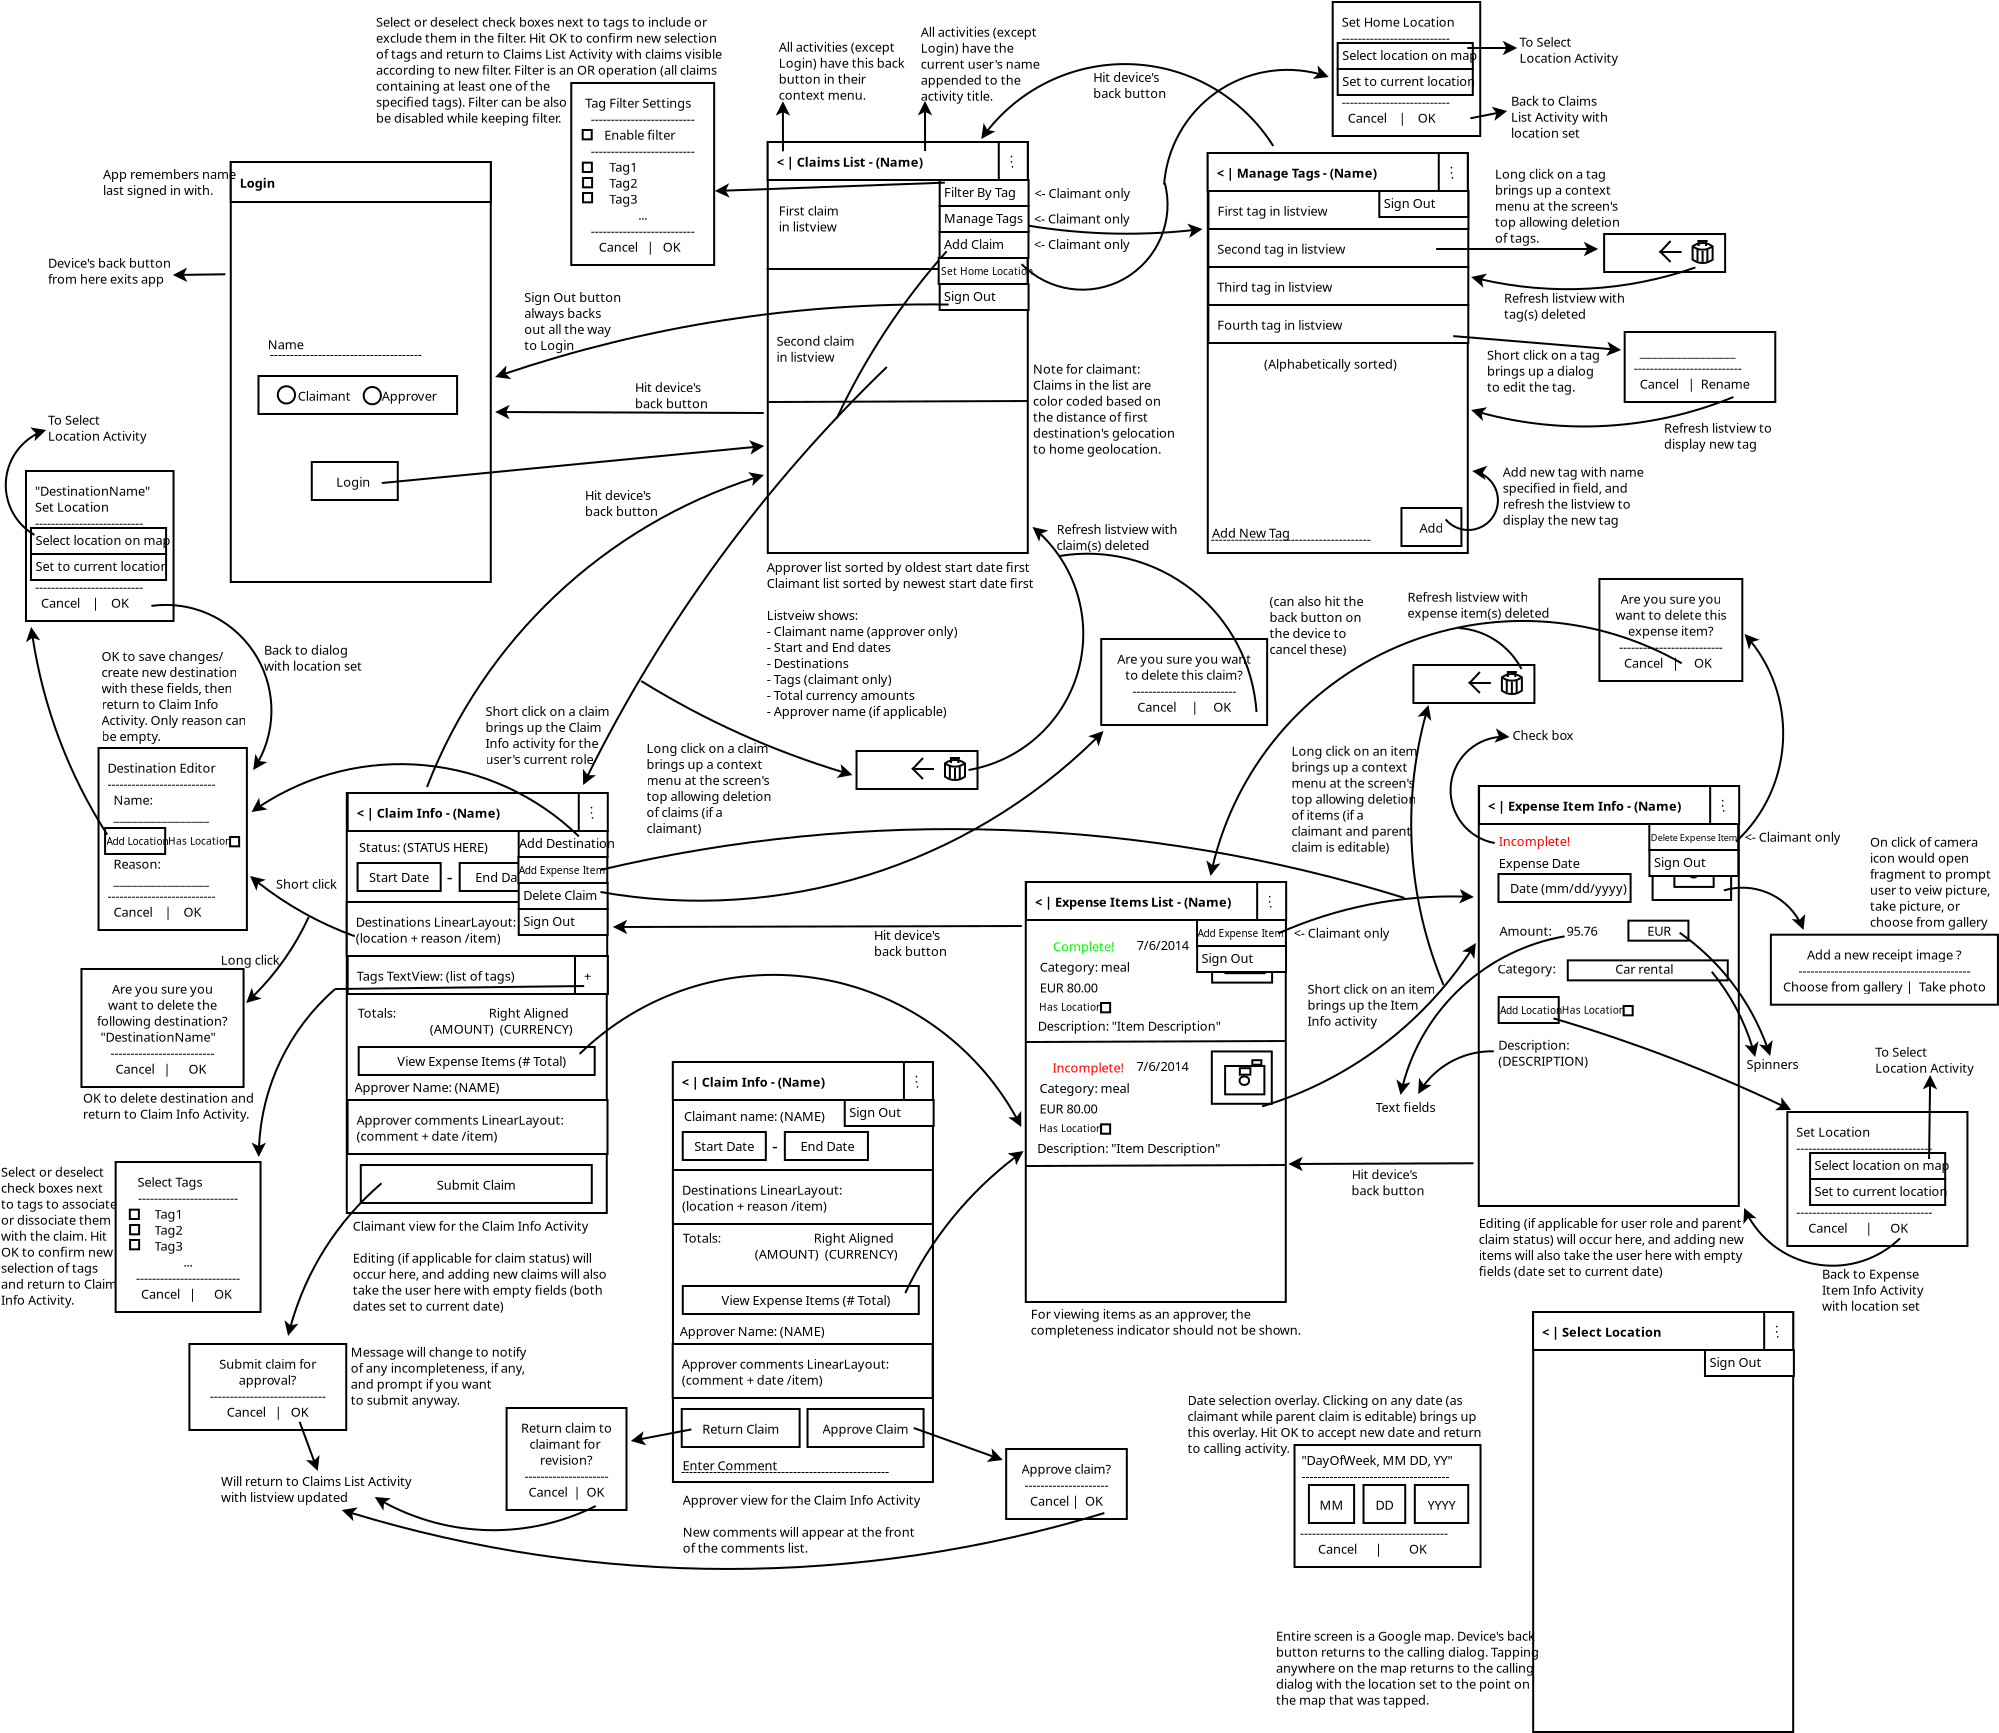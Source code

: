 <?xml version="1.0" encoding="UTF-8"?>
<dia:diagram xmlns:dia="http://www.lysator.liu.se/~alla/dia/">
  <dia:layer name="Background" visible="true" active="true">
    <dia:group>
      <dia:object type="Flowchart - Box" version="0" id="O0">
        <dia:attribute name="obj_pos">
          <dia:point val="74.978,50.95"/>
        </dia:attribute>
        <dia:attribute name="obj_bb">
          <dia:rectangle val="74.928,50.9;84.033,57.7"/>
        </dia:attribute>
        <dia:attribute name="elem_corner">
          <dia:point val="74.978,50.95"/>
        </dia:attribute>
        <dia:attribute name="elem_width">
          <dia:real val="9.005"/>
        </dia:attribute>
        <dia:attribute name="elem_height">
          <dia:real val="6.7"/>
        </dia:attribute>
        <dia:attribute name="border_width">
          <dia:real val="0.1"/>
        </dia:attribute>
        <dia:attribute name="show_background">
          <dia:boolean val="true"/>
        </dia:attribute>
        <dia:attribute name="padding">
          <dia:real val="0.5"/>
        </dia:attribute>
        <dia:attribute name="text">
          <dia:composite type="text">
            <dia:attribute name="string">
              <dia:string>#Set Location
----------------------------------



----------------------------------
    Cancel      |      OK#</dia:string>
            </dia:attribute>
            <dia:attribute name="font">
              <dia:font family="sans" style="0" name="Helvetica"/>
            </dia:attribute>
            <dia:attribute name="height">
              <dia:real val="0.8"/>
            </dia:attribute>
            <dia:attribute name="pos">
              <dia:point val="75.428,52.14"/>
            </dia:attribute>
            <dia:attribute name="color">
              <dia:color val="#000000"/>
            </dia:attribute>
            <dia:attribute name="alignment">
              <dia:enum val="0"/>
            </dia:attribute>
          </dia:composite>
        </dia:attribute>
      </dia:object>
      <dia:group>
        <dia:object type="Standard - Box" version="0" id="O1">
          <dia:attribute name="obj_pos">
            <dia:point val="76.115,53"/>
          </dia:attribute>
          <dia:attribute name="obj_bb">
            <dia:rectangle val="76.065,52.95;82.92,54.35"/>
          </dia:attribute>
          <dia:attribute name="elem_corner">
            <dia:point val="76.115,53"/>
          </dia:attribute>
          <dia:attribute name="elem_width">
            <dia:real val="6.755"/>
          </dia:attribute>
          <dia:attribute name="elem_height">
            <dia:real val="1.3"/>
          </dia:attribute>
          <dia:attribute name="show_background">
            <dia:boolean val="true"/>
          </dia:attribute>
        </dia:object>
        <dia:object type="Standard - Text" version="1" id="O2">
          <dia:attribute name="obj_pos">
            <dia:point val="76.338,53.85"/>
          </dia:attribute>
          <dia:attribute name="obj_bb">
            <dia:rectangle val="76.338,53.21;82.753,53.983"/>
          </dia:attribute>
          <dia:attribute name="text">
            <dia:composite type="text">
              <dia:attribute name="string">
                <dia:string>#Select location on map#</dia:string>
              </dia:attribute>
              <dia:attribute name="font">
                <dia:font family="sans" style="0" name="Helvetica"/>
              </dia:attribute>
              <dia:attribute name="height">
                <dia:real val="0.8"/>
              </dia:attribute>
              <dia:attribute name="pos">
                <dia:point val="76.338,53.85"/>
              </dia:attribute>
              <dia:attribute name="color">
                <dia:color val="#000000"/>
              </dia:attribute>
              <dia:attribute name="alignment">
                <dia:enum val="0"/>
              </dia:attribute>
            </dia:composite>
          </dia:attribute>
          <dia:attribute name="valign">
            <dia:enum val="3"/>
          </dia:attribute>
        </dia:object>
      </dia:group>
      <dia:group>
        <dia:object type="Standard - Box" version="0" id="O3">
          <dia:attribute name="obj_pos">
            <dia:point val="76.115,54.3"/>
          </dia:attribute>
          <dia:attribute name="obj_bb">
            <dia:rectangle val="76.065,54.25;82.92,55.65"/>
          </dia:attribute>
          <dia:attribute name="elem_corner">
            <dia:point val="76.115,54.3"/>
          </dia:attribute>
          <dia:attribute name="elem_width">
            <dia:real val="6.755"/>
          </dia:attribute>
          <dia:attribute name="elem_height">
            <dia:real val="1.3"/>
          </dia:attribute>
          <dia:attribute name="show_background">
            <dia:boolean val="true"/>
          </dia:attribute>
        </dia:object>
        <dia:object type="Standard - Text" version="1" id="O4">
          <dia:attribute name="obj_pos">
            <dia:point val="76.338,55.15"/>
          </dia:attribute>
          <dia:attribute name="obj_bb">
            <dia:rectangle val="76.338,54.51;82.625,55.282"/>
          </dia:attribute>
          <dia:attribute name="text">
            <dia:composite type="text">
              <dia:attribute name="string">
                <dia:string>#Set to current location#</dia:string>
              </dia:attribute>
              <dia:attribute name="font">
                <dia:font family="sans" style="0" name="Helvetica"/>
              </dia:attribute>
              <dia:attribute name="height">
                <dia:real val="0.8"/>
              </dia:attribute>
              <dia:attribute name="pos">
                <dia:point val="76.338,55.15"/>
              </dia:attribute>
              <dia:attribute name="color">
                <dia:color val="#000000"/>
              </dia:attribute>
              <dia:attribute name="alignment">
                <dia:enum val="0"/>
              </dia:attribute>
            </dia:composite>
          </dia:attribute>
          <dia:attribute name="valign">
            <dia:enum val="3"/>
          </dia:attribute>
        </dia:object>
      </dia:group>
    </dia:group>
    <dia:group>
      <dia:object type="Flowchart - Box" version="0" id="O5">
        <dia:attribute name="obj_pos">
          <dia:point val="-8.607,53.45"/>
        </dia:attribute>
        <dia:attribute name="obj_bb">
          <dia:rectangle val="-8.657,53.4;-1.312,61"/>
        </dia:attribute>
        <dia:attribute name="elem_corner">
          <dia:point val="-8.607,53.45"/>
        </dia:attribute>
        <dia:attribute name="elem_width">
          <dia:real val="7.245"/>
        </dia:attribute>
        <dia:attribute name="elem_height">
          <dia:real val="7.5"/>
        </dia:attribute>
        <dia:attribute name="show_background">
          <dia:boolean val="true"/>
        </dia:attribute>
        <dia:attribute name="padding">
          <dia:real val="0.5"/>
        </dia:attribute>
        <dia:attribute name="text">
          <dia:composite type="text">
            <dia:attribute name="string">
              <dia:string>#Select Tags            
-------------------------
Tag1             
Tag2             
Tag3             
...
--------------------------
  Cancel   |      OK   #</dia:string>
            </dia:attribute>
            <dia:attribute name="font">
              <dia:font family="sans" style="0" name="Helvetica"/>
            </dia:attribute>
            <dia:attribute name="height">
              <dia:real val="0.8"/>
            </dia:attribute>
            <dia:attribute name="pos">
              <dia:point val="-4.985,54.64"/>
            </dia:attribute>
            <dia:attribute name="color">
              <dia:color val="#000000"/>
            </dia:attribute>
            <dia:attribute name="alignment">
              <dia:enum val="1"/>
            </dia:attribute>
          </dia:composite>
        </dia:attribute>
      </dia:object>
      <dia:object type="Geometric - Perfect Square" version="1" id="O6">
        <dia:attribute name="obj_pos">
          <dia:point val="-7.897,55.833"/>
        </dia:attribute>
        <dia:attribute name="obj_bb">
          <dia:rectangle val="-7.947,55.782;-7.395,56.35"/>
        </dia:attribute>
        <dia:attribute name="meta">
          <dia:composite type="dict"/>
        </dia:attribute>
        <dia:attribute name="elem_corner">
          <dia:point val="-7.897,55.833"/>
        </dia:attribute>
        <dia:attribute name="elem_width">
          <dia:real val="0.452"/>
        </dia:attribute>
        <dia:attribute name="elem_height">
          <dia:real val="0.467"/>
        </dia:attribute>
        <dia:attribute name="line_width">
          <dia:real val="0.1"/>
        </dia:attribute>
        <dia:attribute name="line_colour">
          <dia:color val="#000000"/>
        </dia:attribute>
        <dia:attribute name="fill_colour">
          <dia:color val="#ffffff"/>
        </dia:attribute>
        <dia:attribute name="show_background">
          <dia:boolean val="true"/>
        </dia:attribute>
        <dia:attribute name="line_style">
          <dia:enum val="0"/>
          <dia:real val="1"/>
        </dia:attribute>
        <dia:attribute name="flip_horizontal">
          <dia:boolean val="false"/>
        </dia:attribute>
        <dia:attribute name="flip_vertical">
          <dia:boolean val="false"/>
        </dia:attribute>
        <dia:attribute name="subscale">
          <dia:real val="1"/>
        </dia:attribute>
      </dia:object>
      <dia:object type="Geometric - Perfect Square" version="1" id="O7">
        <dia:attribute name="obj_pos">
          <dia:point val="-7.885,56.6"/>
        </dia:attribute>
        <dia:attribute name="obj_bb">
          <dia:rectangle val="-7.935,56.55;-7.382,57.117"/>
        </dia:attribute>
        <dia:attribute name="meta">
          <dia:composite type="dict"/>
        </dia:attribute>
        <dia:attribute name="elem_corner">
          <dia:point val="-7.885,56.6"/>
        </dia:attribute>
        <dia:attribute name="elem_width">
          <dia:real val="0.452"/>
        </dia:attribute>
        <dia:attribute name="elem_height">
          <dia:real val="0.467"/>
        </dia:attribute>
        <dia:attribute name="line_width">
          <dia:real val="0.1"/>
        </dia:attribute>
        <dia:attribute name="line_colour">
          <dia:color val="#000000"/>
        </dia:attribute>
        <dia:attribute name="fill_colour">
          <dia:color val="#ffffff"/>
        </dia:attribute>
        <dia:attribute name="show_background">
          <dia:boolean val="true"/>
        </dia:attribute>
        <dia:attribute name="line_style">
          <dia:enum val="0"/>
          <dia:real val="1"/>
        </dia:attribute>
        <dia:attribute name="flip_horizontal">
          <dia:boolean val="false"/>
        </dia:attribute>
        <dia:attribute name="flip_vertical">
          <dia:boolean val="false"/>
        </dia:attribute>
        <dia:attribute name="subscale">
          <dia:real val="1"/>
        </dia:attribute>
      </dia:object>
      <dia:object type="Geometric - Perfect Square" version="1" id="O8">
        <dia:attribute name="obj_pos">
          <dia:point val="-7.885,57.35"/>
        </dia:attribute>
        <dia:attribute name="obj_bb">
          <dia:rectangle val="-7.935,57.3;-7.382,57.867"/>
        </dia:attribute>
        <dia:attribute name="meta">
          <dia:composite type="dict"/>
        </dia:attribute>
        <dia:attribute name="elem_corner">
          <dia:point val="-7.885,57.35"/>
        </dia:attribute>
        <dia:attribute name="elem_width">
          <dia:real val="0.452"/>
        </dia:attribute>
        <dia:attribute name="elem_height">
          <dia:real val="0.467"/>
        </dia:attribute>
        <dia:attribute name="line_width">
          <dia:real val="0.1"/>
        </dia:attribute>
        <dia:attribute name="line_colour">
          <dia:color val="#000000"/>
        </dia:attribute>
        <dia:attribute name="fill_colour">
          <dia:color val="#ffffff"/>
        </dia:attribute>
        <dia:attribute name="show_background">
          <dia:boolean val="true"/>
        </dia:attribute>
        <dia:attribute name="line_style">
          <dia:enum val="0"/>
          <dia:real val="1"/>
        </dia:attribute>
        <dia:attribute name="flip_horizontal">
          <dia:boolean val="false"/>
        </dia:attribute>
        <dia:attribute name="flip_vertical">
          <dia:boolean val="false"/>
        </dia:attribute>
        <dia:attribute name="subscale">
          <dia:real val="1"/>
        </dia:attribute>
      </dia:object>
    </dia:group>
    <dia:object type="Flowchart - Box" version="0" id="O9">
      <dia:attribute name="obj_pos">
        <dia:point val="35.92,67.8"/>
      </dia:attribute>
      <dia:attribute name="obj_bb">
        <dia:rectangle val="35.87,67.75;42.002,71.35"/>
      </dia:attribute>
      <dia:attribute name="elem_corner">
        <dia:point val="35.92,67.8"/>
      </dia:attribute>
      <dia:attribute name="elem_width">
        <dia:real val="6.032"/>
      </dia:attribute>
      <dia:attribute name="elem_height">
        <dia:real val="3.5"/>
      </dia:attribute>
      <dia:attribute name="show_background">
        <dia:boolean val="true"/>
      </dia:attribute>
      <dia:attribute name="padding">
        <dia:real val="0.5"/>
      </dia:attribute>
      <dia:attribute name="text">
        <dia:composite type="text">
          <dia:attribute name="string">
            <dia:string>#Approve claim?
---------------------
Cancel |  OK#</dia:string>
          </dia:attribute>
          <dia:attribute name="font">
            <dia:font family="sans" style="0" name="Helvetica"/>
          </dia:attribute>
          <dia:attribute name="height">
            <dia:real val="0.8"/>
          </dia:attribute>
          <dia:attribute name="pos">
            <dia:point val="38.936,68.99"/>
          </dia:attribute>
          <dia:attribute name="color">
            <dia:color val="#000000"/>
          </dia:attribute>
          <dia:attribute name="alignment">
            <dia:enum val="1"/>
          </dia:attribute>
        </dia:composite>
      </dia:attribute>
    </dia:object>
    <dia:object type="Flowchart - Box" version="0" id="O10">
      <dia:attribute name="obj_pos">
        <dia:point val="-2.85,3.45"/>
      </dia:attribute>
      <dia:attribute name="obj_bb">
        <dia:rectangle val="-2.9,3.4;10.2,24.5"/>
      </dia:attribute>
      <dia:attribute name="elem_corner">
        <dia:point val="-2.85,3.45"/>
      </dia:attribute>
      <dia:attribute name="elem_width">
        <dia:real val="13"/>
      </dia:attribute>
      <dia:attribute name="elem_height">
        <dia:real val="21"/>
      </dia:attribute>
      <dia:attribute name="show_background">
        <dia:boolean val="true"/>
      </dia:attribute>
      <dia:attribute name="padding">
        <dia:real val="0.5"/>
      </dia:attribute>
      <dia:attribute name="text">
        <dia:composite type="text">
          <dia:attribute name="string">
            <dia:string>##</dia:string>
          </dia:attribute>
          <dia:attribute name="font">
            <dia:font family="sans" style="0" name="Helvetica"/>
          </dia:attribute>
          <dia:attribute name="height">
            <dia:real val="0.8"/>
          </dia:attribute>
          <dia:attribute name="pos">
            <dia:point val="3.65,14.19"/>
          </dia:attribute>
          <dia:attribute name="color">
            <dia:color val="#000000"/>
          </dia:attribute>
          <dia:attribute name="alignment">
            <dia:enum val="1"/>
          </dia:attribute>
        </dia:composite>
      </dia:attribute>
    </dia:object>
    <dia:object type="Flowchart - Box" version="0" id="O11">
      <dia:attribute name="obj_pos">
        <dia:point val="-2.85,3.45"/>
      </dia:attribute>
      <dia:attribute name="obj_bb">
        <dia:rectangle val="-2.9,3.4;10.2,5.5"/>
      </dia:attribute>
      <dia:attribute name="elem_corner">
        <dia:point val="-2.85,3.45"/>
      </dia:attribute>
      <dia:attribute name="elem_width">
        <dia:real val="13"/>
      </dia:attribute>
      <dia:attribute name="elem_height">
        <dia:real val="2"/>
      </dia:attribute>
      <dia:attribute name="border_width">
        <dia:real val="0.1"/>
      </dia:attribute>
      <dia:attribute name="show_background">
        <dia:boolean val="true"/>
      </dia:attribute>
      <dia:attribute name="padding">
        <dia:real val="0.5"/>
      </dia:attribute>
      <dia:attribute name="text">
        <dia:composite type="text">
          <dia:attribute name="string">
            <dia:string>#Login#</dia:string>
          </dia:attribute>
          <dia:attribute name="font">
            <dia:font family="sans" style="80" name="Helvetica-Bold"/>
          </dia:attribute>
          <dia:attribute name="height">
            <dia:real val="0.8"/>
          </dia:attribute>
          <dia:attribute name="pos">
            <dia:point val="-2.4,4.69"/>
          </dia:attribute>
          <dia:attribute name="color">
            <dia:color val="#000000"/>
          </dia:attribute>
          <dia:attribute name="alignment">
            <dia:enum val="0"/>
          </dia:attribute>
        </dia:composite>
      </dia:attribute>
    </dia:object>
    <dia:object type="Flowchart - Box" version="0" id="O12">
      <dia:attribute name="obj_pos">
        <dia:point val="1.2,18.45"/>
      </dia:attribute>
      <dia:attribute name="obj_bb">
        <dia:rectangle val="1.15,18.4;5.55,20.4"/>
      </dia:attribute>
      <dia:attribute name="elem_corner">
        <dia:point val="1.2,18.45"/>
      </dia:attribute>
      <dia:attribute name="elem_width">
        <dia:real val="4.3"/>
      </dia:attribute>
      <dia:attribute name="elem_height">
        <dia:real val="1.9"/>
      </dia:attribute>
      <dia:attribute name="show_background">
        <dia:boolean val="true"/>
      </dia:attribute>
      <dia:attribute name="padding">
        <dia:real val="0.5"/>
      </dia:attribute>
      <dia:attribute name="text">
        <dia:composite type="text">
          <dia:attribute name="string">
            <dia:string>#Login #</dia:string>
          </dia:attribute>
          <dia:attribute name="font">
            <dia:font family="sans" style="0" name="Helvetica"/>
          </dia:attribute>
          <dia:attribute name="height">
            <dia:real val="0.8"/>
          </dia:attribute>
          <dia:attribute name="pos">
            <dia:point val="3.35,19.64"/>
          </dia:attribute>
          <dia:attribute name="color">
            <dia:color val="#000000"/>
          </dia:attribute>
          <dia:attribute name="alignment">
            <dia:enum val="1"/>
          </dia:attribute>
        </dia:composite>
      </dia:attribute>
    </dia:object>
    <dia:object type="Standard - Text" version="1" id="O13">
      <dia:attribute name="obj_pos">
        <dia:point val="9.831,9.39"/>
      </dia:attribute>
      <dia:attribute name="obj_bb">
        <dia:rectangle val="9.831,8.75;9.831,9.522"/>
      </dia:attribute>
      <dia:attribute name="text">
        <dia:composite type="text">
          <dia:attribute name="string">
            <dia:string>##</dia:string>
          </dia:attribute>
          <dia:attribute name="font">
            <dia:font family="sans" style="0" name="Helvetica"/>
          </dia:attribute>
          <dia:attribute name="height">
            <dia:real val="0.8"/>
          </dia:attribute>
          <dia:attribute name="pos">
            <dia:point val="9.831,9.39"/>
          </dia:attribute>
          <dia:attribute name="color">
            <dia:color val="#000000"/>
          </dia:attribute>
          <dia:attribute name="alignment">
            <dia:enum val="0"/>
          </dia:attribute>
        </dia:composite>
      </dia:attribute>
      <dia:attribute name="valign">
        <dia:enum val="3"/>
      </dia:attribute>
    </dia:object>
    <dia:object type="Standard - Text" version="1" id="O14">
      <dia:attribute name="obj_pos">
        <dia:point val="8.2,12.5"/>
      </dia:attribute>
      <dia:attribute name="obj_bb">
        <dia:rectangle val="8.2,11.86;8.2,12.633"/>
      </dia:attribute>
      <dia:attribute name="text">
        <dia:composite type="text">
          <dia:attribute name="string">
            <dia:string>##</dia:string>
          </dia:attribute>
          <dia:attribute name="font">
            <dia:font family="sans" style="0" name="Helvetica"/>
          </dia:attribute>
          <dia:attribute name="height">
            <dia:real val="0.8"/>
          </dia:attribute>
          <dia:attribute name="pos">
            <dia:point val="8.2,12.5"/>
          </dia:attribute>
          <dia:attribute name="color">
            <dia:color val="#000000"/>
          </dia:attribute>
          <dia:attribute name="alignment">
            <dia:enum val="0"/>
          </dia:attribute>
        </dia:composite>
      </dia:attribute>
      <dia:attribute name="valign">
        <dia:enum val="3"/>
      </dia:attribute>
    </dia:object>
    <dia:object type="Standard - Line" version="0" id="O15">
      <dia:attribute name="obj_pos">
        <dia:point val="4.7,19.5"/>
      </dia:attribute>
      <dia:attribute name="obj_bb">
        <dia:rectangle val="4.645,17.349;23.931,19.555"/>
      </dia:attribute>
      <dia:attribute name="conn_endpoints">
        <dia:point val="4.7,19.5"/>
        <dia:point val="23.82,17.65"/>
      </dia:attribute>
      <dia:attribute name="numcp">
        <dia:int val="1"/>
      </dia:attribute>
      <dia:attribute name="end_arrow">
        <dia:enum val="22"/>
      </dia:attribute>
      <dia:attribute name="end_arrow_length">
        <dia:real val="0.5"/>
      </dia:attribute>
      <dia:attribute name="end_arrow_width">
        <dia:real val="0.5"/>
      </dia:attribute>
    </dia:object>
    <dia:object type="Flowchart - Box" version="0" id="O16">
      <dia:attribute name="obj_pos">
        <dia:point val="24.0,2.455"/>
      </dia:attribute>
      <dia:attribute name="obj_bb">
        <dia:rectangle val="23.95,2.405;37.05,23.05"/>
      </dia:attribute>
      <dia:attribute name="elem_corner">
        <dia:point val="24.0,2.455"/>
      </dia:attribute>
      <dia:attribute name="elem_width">
        <dia:real val="13.0"/>
      </dia:attribute>
      <dia:attribute name="elem_height">
        <dia:real val="20.545"/>
      </dia:attribute>
      <dia:attribute name="show_background">
        <dia:boolean val="true"/>
      </dia:attribute>
      <dia:attribute name="padding">
        <dia:real val="0.5"/>
      </dia:attribute>
      <dia:attribute name="text">
        <dia:composite type="text">
          <dia:attribute name="string">
            <dia:string>##</dia:string>
          </dia:attribute>
          <dia:attribute name="font">
            <dia:font family="sans" style="0" name="Helvetica"/>
          </dia:attribute>
          <dia:attribute name="height">
            <dia:real val="0.8"/>
          </dia:attribute>
          <dia:attribute name="pos">
            <dia:point val="30.5,12.967"/>
          </dia:attribute>
          <dia:attribute name="color">
            <dia:color val="#000000"/>
          </dia:attribute>
          <dia:attribute name="alignment">
            <dia:enum val="1"/>
          </dia:attribute>
        </dia:composite>
      </dia:attribute>
    </dia:object>
    <dia:object type="Standard - Text" version="1" id="O17">
      <dia:attribute name="obj_pos">
        <dia:point val="45,14"/>
      </dia:attribute>
      <dia:attribute name="obj_bb">
        <dia:rectangle val="45,13.36;45,14.133"/>
      </dia:attribute>
      <dia:attribute name="text">
        <dia:composite type="text">
          <dia:attribute name="string">
            <dia:string>##</dia:string>
          </dia:attribute>
          <dia:attribute name="font">
            <dia:font family="sans" style="0" name="Helvetica"/>
          </dia:attribute>
          <dia:attribute name="height">
            <dia:real val="0.8"/>
          </dia:attribute>
          <dia:attribute name="pos">
            <dia:point val="45,14"/>
          </dia:attribute>
          <dia:attribute name="color">
            <dia:color val="#000000"/>
          </dia:attribute>
          <dia:attribute name="alignment">
            <dia:enum val="0"/>
          </dia:attribute>
        </dia:composite>
      </dia:attribute>
      <dia:attribute name="valign">
        <dia:enum val="3"/>
      </dia:attribute>
    </dia:object>
    <dia:object type="Standard - Text" version="1" id="O18">
      <dia:attribute name="obj_pos">
        <dia:point val="31,26"/>
      </dia:attribute>
      <dia:attribute name="obj_bb">
        <dia:rectangle val="31,25.36;31,26.133"/>
      </dia:attribute>
      <dia:attribute name="text">
        <dia:composite type="text">
          <dia:attribute name="string">
            <dia:string>##</dia:string>
          </dia:attribute>
          <dia:attribute name="font">
            <dia:font family="sans" style="0" name="Helvetica"/>
          </dia:attribute>
          <dia:attribute name="height">
            <dia:real val="0.8"/>
          </dia:attribute>
          <dia:attribute name="pos">
            <dia:point val="31,26"/>
          </dia:attribute>
          <dia:attribute name="color">
            <dia:color val="#000000"/>
          </dia:attribute>
          <dia:attribute name="alignment">
            <dia:enum val="0"/>
          </dia:attribute>
        </dia:composite>
      </dia:attribute>
      <dia:attribute name="valign">
        <dia:enum val="3"/>
      </dia:attribute>
    </dia:object>
    <dia:object type="Standard - Text" version="1" id="O19">
      <dia:attribute name="obj_pos">
        <dia:point val="23.95,23.95"/>
      </dia:attribute>
      <dia:attribute name="obj_bb">
        <dia:rectangle val="23.95,23.31;36.663,31.282"/>
      </dia:attribute>
      <dia:attribute name="text">
        <dia:composite type="text">
          <dia:attribute name="string">
            <dia:string>#Approver list sorted by oldest start date first 
Claimant list sorted by newest start date first

Listveiw shows:
- Claimant name (approver only) 
- Start and End dates
- Destinations
- Tags (claimant only)
- Total currency amounts
- Approver name (if applicable)#</dia:string>
          </dia:attribute>
          <dia:attribute name="font">
            <dia:font family="sans" style="0" name="Helvetica"/>
          </dia:attribute>
          <dia:attribute name="height">
            <dia:real val="0.8"/>
          </dia:attribute>
          <dia:attribute name="pos">
            <dia:point val="23.95,23.95"/>
          </dia:attribute>
          <dia:attribute name="color">
            <dia:color val="#000000"/>
          </dia:attribute>
          <dia:attribute name="alignment">
            <dia:enum val="0"/>
          </dia:attribute>
        </dia:composite>
      </dia:attribute>
      <dia:attribute name="valign">
        <dia:enum val="3"/>
      </dia:attribute>
    </dia:object>
    <dia:object type="Standard - Text" version="1" id="O20">
      <dia:attribute name="obj_pos">
        <dia:point val="11.827,10.45"/>
      </dia:attribute>
      <dia:attribute name="obj_bb">
        <dia:rectangle val="11.827,9.81;16.317,12.982"/>
      </dia:attribute>
      <dia:attribute name="text">
        <dia:composite type="text">
          <dia:attribute name="string">
            <dia:string>#Sign Out button
always backs
out all the way
to Login#</dia:string>
          </dia:attribute>
          <dia:attribute name="font">
            <dia:font family="sans" style="0" name="Helvetica"/>
          </dia:attribute>
          <dia:attribute name="height">
            <dia:real val="0.8"/>
          </dia:attribute>
          <dia:attribute name="pos">
            <dia:point val="11.827,10.45"/>
          </dia:attribute>
          <dia:attribute name="color">
            <dia:color val="#000000"/>
          </dia:attribute>
          <dia:attribute name="alignment">
            <dia:enum val="0"/>
          </dia:attribute>
        </dia:composite>
      </dia:attribute>
      <dia:attribute name="valign">
        <dia:enum val="3"/>
      </dia:attribute>
    </dia:object>
    <dia:object type="Standard - Box" version="0" id="O21">
      <dia:attribute name="obj_pos">
        <dia:point val="46,3"/>
      </dia:attribute>
      <dia:attribute name="obj_bb">
        <dia:rectangle val="45.95,2.95;59.05,23.05"/>
      </dia:attribute>
      <dia:attribute name="elem_corner">
        <dia:point val="46,3"/>
      </dia:attribute>
      <dia:attribute name="elem_width">
        <dia:real val="13"/>
      </dia:attribute>
      <dia:attribute name="elem_height">
        <dia:real val="20"/>
      </dia:attribute>
      <dia:attribute name="show_background">
        <dia:boolean val="true"/>
      </dia:attribute>
    </dia:object>
    <dia:object type="Standard - Text" version="1" id="O22">
      <dia:attribute name="obj_pos">
        <dia:point val="37.315,6.53"/>
      </dia:attribute>
      <dia:attribute name="obj_bb">
        <dia:rectangle val="37.315,5.89;42.045,6.662"/>
      </dia:attribute>
      <dia:attribute name="text">
        <dia:composite type="text">
          <dia:attribute name="string">
            <dia:string>#&lt;- Claimant only#</dia:string>
          </dia:attribute>
          <dia:attribute name="font">
            <dia:font family="sans" style="0" name="Helvetica"/>
          </dia:attribute>
          <dia:attribute name="height">
            <dia:real val="0.8"/>
          </dia:attribute>
          <dia:attribute name="pos">
            <dia:point val="37.315,6.53"/>
          </dia:attribute>
          <dia:attribute name="color">
            <dia:color val="#000000"/>
          </dia:attribute>
          <dia:attribute name="alignment">
            <dia:enum val="0"/>
          </dia:attribute>
        </dia:composite>
      </dia:attribute>
      <dia:attribute name="valign">
        <dia:enum val="3"/>
      </dia:attribute>
    </dia:object>
    <dia:object type="Standard - Text" version="1" id="O23">
      <dia:attribute name="obj_pos">
        <dia:point val="37.315,7.8"/>
      </dia:attribute>
      <dia:attribute name="obj_bb">
        <dia:rectangle val="37.315,7.16;42.045,7.933"/>
      </dia:attribute>
      <dia:attribute name="text">
        <dia:composite type="text">
          <dia:attribute name="string">
            <dia:string>#&lt;- Claimant only#</dia:string>
          </dia:attribute>
          <dia:attribute name="font">
            <dia:font family="sans" style="0" name="Helvetica"/>
          </dia:attribute>
          <dia:attribute name="height">
            <dia:real val="0.8"/>
          </dia:attribute>
          <dia:attribute name="pos">
            <dia:point val="37.315,7.8"/>
          </dia:attribute>
          <dia:attribute name="color">
            <dia:color val="#000000"/>
          </dia:attribute>
          <dia:attribute name="alignment">
            <dia:enum val="0"/>
          </dia:attribute>
        </dia:composite>
      </dia:attribute>
      <dia:attribute name="valign">
        <dia:enum val="3"/>
      </dia:attribute>
    </dia:object>
    <dia:object type="Standard - Text" version="1" id="O24">
      <dia:attribute name="obj_pos">
        <dia:point val="37.33,5.255"/>
      </dia:attribute>
      <dia:attribute name="obj_bb">
        <dia:rectangle val="37.33,4.615;42.06,5.388"/>
      </dia:attribute>
      <dia:attribute name="text">
        <dia:composite type="text">
          <dia:attribute name="string">
            <dia:string>#&lt;- Claimant only#</dia:string>
          </dia:attribute>
          <dia:attribute name="font">
            <dia:font family="sans" style="0" name="Helvetica"/>
          </dia:attribute>
          <dia:attribute name="height">
            <dia:real val="0.8"/>
          </dia:attribute>
          <dia:attribute name="pos">
            <dia:point val="37.33,5.255"/>
          </dia:attribute>
          <dia:attribute name="color">
            <dia:color val="#000000"/>
          </dia:attribute>
          <dia:attribute name="alignment">
            <dia:enum val="0"/>
          </dia:attribute>
        </dia:composite>
      </dia:attribute>
      <dia:attribute name="valign">
        <dia:enum val="3"/>
      </dia:attribute>
    </dia:object>
    <dia:object type="Standard - Text" version="1" id="O25">
      <dia:attribute name="obj_pos">
        <dia:point val="58.45,6.85"/>
      </dia:attribute>
      <dia:attribute name="obj_bb">
        <dia:rectangle val="58.45,6.21;58.45,6.982"/>
      </dia:attribute>
      <dia:attribute name="text">
        <dia:composite type="text">
          <dia:attribute name="string">
            <dia:string>##</dia:string>
          </dia:attribute>
          <dia:attribute name="font">
            <dia:font family="sans" style="0" name="Helvetica"/>
          </dia:attribute>
          <dia:attribute name="height">
            <dia:real val="0.8"/>
          </dia:attribute>
          <dia:attribute name="pos">
            <dia:point val="58.45,6.85"/>
          </dia:attribute>
          <dia:attribute name="color">
            <dia:color val="#000000"/>
          </dia:attribute>
          <dia:attribute name="alignment">
            <dia:enum val="0"/>
          </dia:attribute>
        </dia:composite>
      </dia:attribute>
      <dia:attribute name="valign">
        <dia:enum val="3"/>
      </dia:attribute>
    </dia:object>
    <dia:object type="Standard - Box" version="0" id="O26">
      <dia:attribute name="obj_pos">
        <dia:point val="2.95,35"/>
      </dia:attribute>
      <dia:attribute name="obj_bb">
        <dia:rectangle val="2.9,34.95;16,56.05"/>
      </dia:attribute>
      <dia:attribute name="elem_corner">
        <dia:point val="2.95,35"/>
      </dia:attribute>
      <dia:attribute name="elem_width">
        <dia:real val="13"/>
      </dia:attribute>
      <dia:attribute name="elem_height">
        <dia:real val="21"/>
      </dia:attribute>
      <dia:attribute name="show_background">
        <dia:boolean val="true"/>
      </dia:attribute>
    </dia:object>
    <dia:object type="Standard - Text" version="1" id="O27">
      <dia:attribute name="obj_pos">
        <dia:point val="3.555,37.956"/>
      </dia:attribute>
      <dia:attribute name="obj_bb">
        <dia:rectangle val="3.555,37.316;10.258,38.088"/>
      </dia:attribute>
      <dia:attribute name="text">
        <dia:composite type="text">
          <dia:attribute name="string">
            <dia:string>#Status: (STATUS HERE)#</dia:string>
          </dia:attribute>
          <dia:attribute name="font">
            <dia:font family="sans" style="0" name="Helvetica"/>
          </dia:attribute>
          <dia:attribute name="height">
            <dia:real val="0.8"/>
          </dia:attribute>
          <dia:attribute name="pos">
            <dia:point val="3.555,37.956"/>
          </dia:attribute>
          <dia:attribute name="color">
            <dia:color val="#000000"/>
          </dia:attribute>
          <dia:attribute name="alignment">
            <dia:enum val="0"/>
          </dia:attribute>
        </dia:composite>
      </dia:attribute>
      <dia:attribute name="valign">
        <dia:enum val="3"/>
      </dia:attribute>
    </dia:object>
    <dia:object type="Standard - Box" version="0" id="O28">
      <dia:attribute name="obj_pos">
        <dia:point val="36.9,39.45"/>
      </dia:attribute>
      <dia:attribute name="obj_bb">
        <dia:rectangle val="36.85,39.4;49.95,60.5"/>
      </dia:attribute>
      <dia:attribute name="elem_corner">
        <dia:point val="36.9,39.45"/>
      </dia:attribute>
      <dia:attribute name="elem_width">
        <dia:real val="13"/>
      </dia:attribute>
      <dia:attribute name="elem_height">
        <dia:real val="21"/>
      </dia:attribute>
      <dia:attribute name="show_background">
        <dia:boolean val="true"/>
      </dia:attribute>
    </dia:object>
    <dia:object type="Standard - Text" version="1" id="O29">
      <dia:attribute name="obj_pos">
        <dia:point val="38.256,42.913"/>
      </dia:attribute>
      <dia:attribute name="obj_bb">
        <dia:rectangle val="38.256,42.273;41.131,43.045"/>
      </dia:attribute>
      <dia:attribute name="text">
        <dia:composite type="text">
          <dia:attribute name="string">
            <dia:string>#Complete!#</dia:string>
          </dia:attribute>
          <dia:attribute name="font">
            <dia:font family="sans" style="0" name="Helvetica"/>
          </dia:attribute>
          <dia:attribute name="height">
            <dia:real val="0.8"/>
          </dia:attribute>
          <dia:attribute name="pos">
            <dia:point val="38.256,42.913"/>
          </dia:attribute>
          <dia:attribute name="color">
            <dia:color val="#00ff00"/>
          </dia:attribute>
          <dia:attribute name="alignment">
            <dia:enum val="0"/>
          </dia:attribute>
        </dia:composite>
      </dia:attribute>
      <dia:attribute name="valign">
        <dia:enum val="3"/>
      </dia:attribute>
    </dia:object>
    <dia:object type="Standard - Text" version="1" id="O30">
      <dia:attribute name="obj_pos">
        <dia:point val="42.454,42.845"/>
      </dia:attribute>
      <dia:attribute name="obj_bb">
        <dia:rectangle val="42.454,42.205;45.044,42.977"/>
      </dia:attribute>
      <dia:attribute name="text">
        <dia:composite type="text">
          <dia:attribute name="string">
            <dia:string>#7/6/2014#</dia:string>
          </dia:attribute>
          <dia:attribute name="font">
            <dia:font family="sans" style="0" name="Helvetica"/>
          </dia:attribute>
          <dia:attribute name="height">
            <dia:real val="0.8"/>
          </dia:attribute>
          <dia:attribute name="pos">
            <dia:point val="42.454,42.845"/>
          </dia:attribute>
          <dia:attribute name="color">
            <dia:color val="#000000"/>
          </dia:attribute>
          <dia:attribute name="alignment">
            <dia:enum val="0"/>
          </dia:attribute>
        </dia:composite>
      </dia:attribute>
      <dia:attribute name="valign">
        <dia:enum val="3"/>
      </dia:attribute>
    </dia:object>
    <dia:object type="Standard - Text" version="1" id="O31">
      <dia:attribute name="obj_pos">
        <dia:point val="37.602,43.935"/>
      </dia:attribute>
      <dia:attribute name="obj_bb">
        <dia:rectangle val="37.602,43.295;41.912,44.068"/>
      </dia:attribute>
      <dia:attribute name="text">
        <dia:composite type="text">
          <dia:attribute name="string">
            <dia:string>#Category: meal#</dia:string>
          </dia:attribute>
          <dia:attribute name="font">
            <dia:font family="sans" style="0" name="Helvetica"/>
          </dia:attribute>
          <dia:attribute name="height">
            <dia:real val="0.8"/>
          </dia:attribute>
          <dia:attribute name="pos">
            <dia:point val="37.602,43.935"/>
          </dia:attribute>
          <dia:attribute name="color">
            <dia:color val="#000000"/>
          </dia:attribute>
          <dia:attribute name="alignment">
            <dia:enum val="0"/>
          </dia:attribute>
        </dia:composite>
      </dia:attribute>
      <dia:attribute name="valign">
        <dia:enum val="3"/>
      </dia:attribute>
    </dia:object>
    <dia:object type="Standard - Text" version="1" id="O32">
      <dia:attribute name="obj_pos">
        <dia:point val="37.602,44.971"/>
      </dia:attribute>
      <dia:attribute name="obj_bb">
        <dia:rectangle val="37.602,44.331;40.574,45.104"/>
      </dia:attribute>
      <dia:attribute name="text">
        <dia:composite type="text">
          <dia:attribute name="string">
            <dia:string>#EUR 80.00#</dia:string>
          </dia:attribute>
          <dia:attribute name="font">
            <dia:font family="sans" style="0" name="Helvetica"/>
          </dia:attribute>
          <dia:attribute name="height">
            <dia:real val="0.8"/>
          </dia:attribute>
          <dia:attribute name="pos">
            <dia:point val="37.602,44.971"/>
          </dia:attribute>
          <dia:attribute name="color">
            <dia:color val="#000000"/>
          </dia:attribute>
          <dia:attribute name="alignment">
            <dia:enum val="0"/>
          </dia:attribute>
        </dia:composite>
      </dia:attribute>
      <dia:attribute name="valign">
        <dia:enum val="3"/>
      </dia:attribute>
    </dia:object>
    <dia:object type="Standard - Text" version="1" id="O33">
      <dia:attribute name="obj_pos">
        <dia:point val="37.493,46.889"/>
      </dia:attribute>
      <dia:attribute name="obj_bb">
        <dia:rectangle val="37.493,46.249;46.47,47.022"/>
      </dia:attribute>
      <dia:attribute name="text">
        <dia:composite type="text">
          <dia:attribute name="string">
            <dia:string>#Description: "Item Description" #</dia:string>
          </dia:attribute>
          <dia:attribute name="font">
            <dia:font family="sans" style="0" name="Helvetica"/>
          </dia:attribute>
          <dia:attribute name="height">
            <dia:real val="0.8"/>
          </dia:attribute>
          <dia:attribute name="pos">
            <dia:point val="37.493,46.889"/>
          </dia:attribute>
          <dia:attribute name="color">
            <dia:color val="#000000"/>
          </dia:attribute>
          <dia:attribute name="alignment">
            <dia:enum val="0"/>
          </dia:attribute>
        </dia:composite>
      </dia:attribute>
      <dia:attribute name="valign">
        <dia:enum val="3"/>
      </dia:attribute>
    </dia:object>
    <dia:object type="Standard - Text" version="1" id="O34">
      <dia:attribute name="obj_pos">
        <dia:point val="38.24,48.972"/>
      </dia:attribute>
      <dia:attribute name="obj_bb">
        <dia:rectangle val="38.24,48.332;41.623,49.105"/>
      </dia:attribute>
      <dia:attribute name="text">
        <dia:composite type="text">
          <dia:attribute name="string">
            <dia:string>#Incomplete!#</dia:string>
          </dia:attribute>
          <dia:attribute name="font">
            <dia:font family="sans" style="0" name="Helvetica"/>
          </dia:attribute>
          <dia:attribute name="height">
            <dia:real val="0.8"/>
          </dia:attribute>
          <dia:attribute name="pos">
            <dia:point val="38.24,48.972"/>
          </dia:attribute>
          <dia:attribute name="color">
            <dia:color val="#ff0000"/>
          </dia:attribute>
          <dia:attribute name="alignment">
            <dia:enum val="0"/>
          </dia:attribute>
        </dia:composite>
      </dia:attribute>
      <dia:attribute name="valign">
        <dia:enum val="3"/>
      </dia:attribute>
    </dia:object>
    <dia:object type="Standard - Text" version="1" id="O35">
      <dia:attribute name="obj_pos">
        <dia:point val="42.438,48.904"/>
      </dia:attribute>
      <dia:attribute name="obj_bb">
        <dia:rectangle val="42.438,48.264;45.028,49.037"/>
      </dia:attribute>
      <dia:attribute name="text">
        <dia:composite type="text">
          <dia:attribute name="string">
            <dia:string>#7/6/2014#</dia:string>
          </dia:attribute>
          <dia:attribute name="font">
            <dia:font family="sans" style="0" name="Helvetica"/>
          </dia:attribute>
          <dia:attribute name="height">
            <dia:real val="0.8"/>
          </dia:attribute>
          <dia:attribute name="pos">
            <dia:point val="42.438,48.904"/>
          </dia:attribute>
          <dia:attribute name="color">
            <dia:color val="#000000"/>
          </dia:attribute>
          <dia:attribute name="alignment">
            <dia:enum val="0"/>
          </dia:attribute>
        </dia:composite>
      </dia:attribute>
      <dia:attribute name="valign">
        <dia:enum val="3"/>
      </dia:attribute>
    </dia:object>
    <dia:object type="Standard - Text" version="1" id="O36">
      <dia:attribute name="obj_pos">
        <dia:point val="37.586,49.995"/>
      </dia:attribute>
      <dia:attribute name="obj_bb">
        <dia:rectangle val="37.586,49.355;41.896,50.127"/>
      </dia:attribute>
      <dia:attribute name="text">
        <dia:composite type="text">
          <dia:attribute name="string">
            <dia:string>#Category: meal#</dia:string>
          </dia:attribute>
          <dia:attribute name="font">
            <dia:font family="sans" style="0" name="Helvetica"/>
          </dia:attribute>
          <dia:attribute name="height">
            <dia:real val="0.8"/>
          </dia:attribute>
          <dia:attribute name="pos">
            <dia:point val="37.586,49.995"/>
          </dia:attribute>
          <dia:attribute name="color">
            <dia:color val="#000000"/>
          </dia:attribute>
          <dia:attribute name="alignment">
            <dia:enum val="0"/>
          </dia:attribute>
        </dia:composite>
      </dia:attribute>
      <dia:attribute name="valign">
        <dia:enum val="3"/>
      </dia:attribute>
    </dia:object>
    <dia:object type="Standard - Text" version="1" id="O37">
      <dia:attribute name="obj_pos">
        <dia:point val="37.586,51.031"/>
      </dia:attribute>
      <dia:attribute name="obj_bb">
        <dia:rectangle val="37.586,50.391;40.558,51.163"/>
      </dia:attribute>
      <dia:attribute name="text">
        <dia:composite type="text">
          <dia:attribute name="string">
            <dia:string>#EUR 80.00#</dia:string>
          </dia:attribute>
          <dia:attribute name="font">
            <dia:font family="sans" style="0" name="Helvetica"/>
          </dia:attribute>
          <dia:attribute name="height">
            <dia:real val="0.8"/>
          </dia:attribute>
          <dia:attribute name="pos">
            <dia:point val="37.586,51.031"/>
          </dia:attribute>
          <dia:attribute name="color">
            <dia:color val="#000000"/>
          </dia:attribute>
          <dia:attribute name="alignment">
            <dia:enum val="0"/>
          </dia:attribute>
        </dia:composite>
      </dia:attribute>
      <dia:attribute name="valign">
        <dia:enum val="3"/>
      </dia:attribute>
    </dia:object>
    <dia:object type="Standard - Text" version="1" id="O38">
      <dia:attribute name="obj_pos">
        <dia:point val="37.477,52.998"/>
      </dia:attribute>
      <dia:attribute name="obj_bb">
        <dia:rectangle val="37.477,52.358;46.454,53.131"/>
      </dia:attribute>
      <dia:attribute name="text">
        <dia:composite type="text">
          <dia:attribute name="string">
            <dia:string>#Description: "Item Description" #</dia:string>
          </dia:attribute>
          <dia:attribute name="font">
            <dia:font family="sans" style="0" name="Helvetica"/>
          </dia:attribute>
          <dia:attribute name="height">
            <dia:real val="0.8"/>
          </dia:attribute>
          <dia:attribute name="pos">
            <dia:point val="37.477,52.998"/>
          </dia:attribute>
          <dia:attribute name="color">
            <dia:color val="#000000"/>
          </dia:attribute>
          <dia:attribute name="alignment">
            <dia:enum val="0"/>
          </dia:attribute>
        </dia:composite>
      </dia:attribute>
      <dia:attribute name="valign">
        <dia:enum val="3"/>
      </dia:attribute>
    </dia:object>
    <dia:object type="Standard - Box" version="0" id="O39">
      <dia:attribute name="obj_pos">
        <dia:point val="59.55,34.65"/>
      </dia:attribute>
      <dia:attribute name="obj_bb">
        <dia:rectangle val="59.5,34.6;72.6,55.7"/>
      </dia:attribute>
      <dia:attribute name="elem_corner">
        <dia:point val="59.55,34.65"/>
      </dia:attribute>
      <dia:attribute name="elem_width">
        <dia:real val="13"/>
      </dia:attribute>
      <dia:attribute name="elem_height">
        <dia:real val="21"/>
      </dia:attribute>
      <dia:attribute name="show_background">
        <dia:boolean val="true"/>
      </dia:attribute>
    </dia:object>
    <dia:object type="Standard - Text" version="1" id="O40">
      <dia:attribute name="obj_pos">
        <dia:point val="60.55,38.75"/>
      </dia:attribute>
      <dia:attribute name="obj_bb">
        <dia:rectangle val="60.55,38.11;64.422,38.883"/>
      </dia:attribute>
      <dia:attribute name="text">
        <dia:composite type="text">
          <dia:attribute name="string">
            <dia:string>#Expense Date#</dia:string>
          </dia:attribute>
          <dia:attribute name="font">
            <dia:font family="sans" style="0" name="Helvetica"/>
          </dia:attribute>
          <dia:attribute name="height">
            <dia:real val="0.8"/>
          </dia:attribute>
          <dia:attribute name="pos">
            <dia:point val="60.55,38.75"/>
          </dia:attribute>
          <dia:attribute name="color">
            <dia:color val="#000000"/>
          </dia:attribute>
          <dia:attribute name="alignment">
            <dia:enum val="0"/>
          </dia:attribute>
        </dia:composite>
      </dia:attribute>
      <dia:attribute name="valign">
        <dia:enum val="3"/>
      </dia:attribute>
    </dia:object>
    <dia:object type="Standard - Text" version="1" id="O41">
      <dia:attribute name="obj_pos">
        <dia:point val="60.55,37.65"/>
      </dia:attribute>
      <dia:attribute name="obj_bb">
        <dia:rectangle val="60.55,37.01;63.932,37.782"/>
      </dia:attribute>
      <dia:attribute name="text">
        <dia:composite type="text">
          <dia:attribute name="string">
            <dia:string>#Incomplete!#</dia:string>
          </dia:attribute>
          <dia:attribute name="font">
            <dia:font family="sans" style="0" name="Helvetica"/>
          </dia:attribute>
          <dia:attribute name="height">
            <dia:real val="0.8"/>
          </dia:attribute>
          <dia:attribute name="pos">
            <dia:point val="60.55,37.65"/>
          </dia:attribute>
          <dia:attribute name="color">
            <dia:color val="#ff0000"/>
          </dia:attribute>
          <dia:attribute name="alignment">
            <dia:enum val="0"/>
          </dia:attribute>
        </dia:composite>
      </dia:attribute>
      <dia:attribute name="valign">
        <dia:enum val="3"/>
      </dia:attribute>
    </dia:object>
    <dia:object type="Standard - Text" version="1" id="O42">
      <dia:attribute name="obj_pos">
        <dia:point val="60.524,47.842"/>
      </dia:attribute>
      <dia:attribute name="obj_bb">
        <dia:rectangle val="60.524,47.202;65.037,48.774"/>
      </dia:attribute>
      <dia:attribute name="text">
        <dia:composite type="text">
          <dia:attribute name="string">
            <dia:string>#Description:
(DESCRIPTION)#</dia:string>
          </dia:attribute>
          <dia:attribute name="font">
            <dia:font family="sans" style="0" name="Helvetica"/>
          </dia:attribute>
          <dia:attribute name="height">
            <dia:real val="0.8"/>
          </dia:attribute>
          <dia:attribute name="pos">
            <dia:point val="60.524,47.842"/>
          </dia:attribute>
          <dia:attribute name="color">
            <dia:color val="#000000"/>
          </dia:attribute>
          <dia:attribute name="alignment">
            <dia:enum val="0"/>
          </dia:attribute>
        </dia:composite>
      </dia:attribute>
      <dia:attribute name="valign">
        <dia:enum val="3"/>
      </dia:attribute>
    </dia:object>
    <dia:object type="Standard - Text" version="1" id="O43">
      <dia:attribute name="obj_pos">
        <dia:point val="60.584,42.143"/>
      </dia:attribute>
      <dia:attribute name="obj_bb">
        <dia:rectangle val="60.584,41.503;65.607,42.276"/>
      </dia:attribute>
      <dia:attribute name="text">
        <dia:composite type="text">
          <dia:attribute name="string">
            <dia:string>#Amount:     95.76#</dia:string>
          </dia:attribute>
          <dia:attribute name="font">
            <dia:font family="sans" style="0" name="Helvetica"/>
          </dia:attribute>
          <dia:attribute name="height">
            <dia:real val="0.8"/>
          </dia:attribute>
          <dia:attribute name="pos">
            <dia:point val="60.584,42.143"/>
          </dia:attribute>
          <dia:attribute name="color">
            <dia:color val="#000000"/>
          </dia:attribute>
          <dia:attribute name="alignment">
            <dia:enum val="0"/>
          </dia:attribute>
        </dia:composite>
      </dia:attribute>
      <dia:attribute name="valign">
        <dia:enum val="3"/>
      </dia:attribute>
    </dia:object>
    <dia:object type="Standard - Text" version="1" id="O44">
      <dia:attribute name="obj_pos">
        <dia:point val="82.808,48.276"/>
      </dia:attribute>
      <dia:attribute name="obj_bb">
        <dia:rectangle val="82.808,47.636;82.808,48.409"/>
      </dia:attribute>
      <dia:attribute name="text">
        <dia:composite type="text">
          <dia:attribute name="string">
            <dia:string>##</dia:string>
          </dia:attribute>
          <dia:attribute name="font">
            <dia:font family="sans" style="0" name="Helvetica"/>
          </dia:attribute>
          <dia:attribute name="height">
            <dia:real val="0.8"/>
          </dia:attribute>
          <dia:attribute name="pos">
            <dia:point val="82.808,48.276"/>
          </dia:attribute>
          <dia:attribute name="color">
            <dia:color val="#000000"/>
          </dia:attribute>
          <dia:attribute name="alignment">
            <dia:enum val="0"/>
          </dia:attribute>
        </dia:composite>
      </dia:attribute>
      <dia:attribute name="valign">
        <dia:enum val="3"/>
      </dia:attribute>
    </dia:object>
    <dia:object type="Standard - Text" version="1" id="O45">
      <dia:attribute name="obj_pos">
        <dia:point val="84.198,47.839"/>
      </dia:attribute>
      <dia:attribute name="obj_bb">
        <dia:rectangle val="84.198,47.199;84.198,47.972"/>
      </dia:attribute>
      <dia:attribute name="text">
        <dia:composite type="text">
          <dia:attribute name="string">
            <dia:string>##</dia:string>
          </dia:attribute>
          <dia:attribute name="font">
            <dia:font family="sans" style="0" name="Helvetica"/>
          </dia:attribute>
          <dia:attribute name="height">
            <dia:real val="0.8"/>
          </dia:attribute>
          <dia:attribute name="pos">
            <dia:point val="84.198,47.839"/>
          </dia:attribute>
          <dia:attribute name="color">
            <dia:color val="#000000"/>
          </dia:attribute>
          <dia:attribute name="alignment">
            <dia:enum val="0"/>
          </dia:attribute>
        </dia:composite>
      </dia:attribute>
      <dia:attribute name="valign">
        <dia:enum val="3"/>
      </dia:attribute>
    </dia:object>
    <dia:object type="Standard - Text" version="1" id="O46">
      <dia:attribute name="obj_pos">
        <dia:point val="60.485,44.028"/>
      </dia:attribute>
      <dia:attribute name="obj_bb">
        <dia:rectangle val="60.485,43.388;63.238,44.16"/>
      </dia:attribute>
      <dia:attribute name="text">
        <dia:composite type="text">
          <dia:attribute name="string">
            <dia:string>#Category:#</dia:string>
          </dia:attribute>
          <dia:attribute name="font">
            <dia:font family="sans" style="0" name="Helvetica"/>
          </dia:attribute>
          <dia:attribute name="height">
            <dia:real val="0.8"/>
          </dia:attribute>
          <dia:attribute name="pos">
            <dia:point val="60.485,44.028"/>
          </dia:attribute>
          <dia:attribute name="color">
            <dia:color val="#000000"/>
          </dia:attribute>
          <dia:attribute name="alignment">
            <dia:enum val="0"/>
          </dia:attribute>
        </dia:composite>
      </dia:attribute>
      <dia:attribute name="valign">
        <dia:enum val="3"/>
      </dia:attribute>
    </dia:object>
    <dia:object type="Standard - Text" version="1" id="O47">
      <dia:attribute name="obj_pos">
        <dia:point val="59.554,56.749"/>
      </dia:attribute>
      <dia:attribute name="obj_bb">
        <dia:rectangle val="59.554,56.109;72.377,59.282"/>
      </dia:attribute>
      <dia:attribute name="text">
        <dia:composite type="text">
          <dia:attribute name="string">
            <dia:string>#Editing (if applicable for user role and parent
claim status) will occur here, and adding new
items will also take the user here with empty
fields (date set to current date)#</dia:string>
          </dia:attribute>
          <dia:attribute name="font">
            <dia:font family="sans" style="0" name="Helvetica"/>
          </dia:attribute>
          <dia:attribute name="height">
            <dia:real val="0.8"/>
          </dia:attribute>
          <dia:attribute name="pos">
            <dia:point val="59.554,56.749"/>
          </dia:attribute>
          <dia:attribute name="color">
            <dia:color val="#000000"/>
          </dia:attribute>
          <dia:attribute name="alignment">
            <dia:enum val="0"/>
          </dia:attribute>
        </dia:composite>
      </dia:attribute>
      <dia:attribute name="valign">
        <dia:enum val="3"/>
      </dia:attribute>
    </dia:object>
    <dia:object type="Standard - Text" version="1" id="O48">
      <dia:attribute name="obj_pos">
        <dia:point val="79.106,37.688"/>
      </dia:attribute>
      <dia:attribute name="obj_bb">
        <dia:rectangle val="79.106,37.048;84.891,41.821"/>
      </dia:attribute>
      <dia:attribute name="text">
        <dia:composite type="text">
          <dia:attribute name="string">
            <dia:string>#On click of camera
icon would open
fragment to prompt
user to veiw picture,
take picture, or
choose from gallery#</dia:string>
          </dia:attribute>
          <dia:attribute name="font">
            <dia:font family="sans" style="0" name="Helvetica"/>
          </dia:attribute>
          <dia:attribute name="height">
            <dia:real val="0.8"/>
          </dia:attribute>
          <dia:attribute name="pos">
            <dia:point val="79.106,37.688"/>
          </dia:attribute>
          <dia:attribute name="color">
            <dia:color val="#000000"/>
          </dia:attribute>
          <dia:attribute name="alignment">
            <dia:enum val="0"/>
          </dia:attribute>
        </dia:composite>
      </dia:attribute>
      <dia:attribute name="valign">
        <dia:enum val="3"/>
      </dia:attribute>
    </dia:object>
    <dia:object type="Flowchart - Box" version="0" id="O49">
      <dia:attribute name="obj_pos">
        <dia:point val="3.65,53.6"/>
      </dia:attribute>
      <dia:attribute name="obj_bb">
        <dia:rectangle val="3.6,53.55;15.25,55.55"/>
      </dia:attribute>
      <dia:attribute name="elem_corner">
        <dia:point val="3.65,53.6"/>
      </dia:attribute>
      <dia:attribute name="elem_width">
        <dia:real val="11.55"/>
      </dia:attribute>
      <dia:attribute name="elem_height">
        <dia:real val="1.9"/>
      </dia:attribute>
      <dia:attribute name="show_background">
        <dia:boolean val="true"/>
      </dia:attribute>
      <dia:attribute name="padding">
        <dia:real val="0.5"/>
      </dia:attribute>
      <dia:attribute name="text">
        <dia:composite type="text">
          <dia:attribute name="string">
            <dia:string>#Submit Claim#</dia:string>
          </dia:attribute>
          <dia:attribute name="font">
            <dia:font family="sans" style="0" name="Helvetica"/>
          </dia:attribute>
          <dia:attribute name="height">
            <dia:real val="0.8"/>
          </dia:attribute>
          <dia:attribute name="pos">
            <dia:point val="9.425,54.79"/>
          </dia:attribute>
          <dia:attribute name="color">
            <dia:color val="#000000"/>
          </dia:attribute>
          <dia:attribute name="alignment">
            <dia:enum val="1"/>
          </dia:attribute>
        </dia:composite>
      </dia:attribute>
    </dia:object>
    <dia:object type="Standard - Text" version="1" id="O50">
      <dia:attribute name="obj_pos">
        <dia:point val="3.495,46.24"/>
      </dia:attribute>
      <dia:attribute name="obj_bb">
        <dia:rectangle val="3.495,45.6;15.385,47.172"/>
      </dia:attribute>
      <dia:attribute name="text">
        <dia:composite type="text">
          <dia:attribute name="string">
            <dia:string>#Totals:                               Right Aligned
                        (AMOUNT)  (CURRENCY)#</dia:string>
          </dia:attribute>
          <dia:attribute name="font">
            <dia:font family="sans" style="0" name="Helvetica"/>
          </dia:attribute>
          <dia:attribute name="height">
            <dia:real val="0.8"/>
          </dia:attribute>
          <dia:attribute name="pos">
            <dia:point val="3.495,46.24"/>
          </dia:attribute>
          <dia:attribute name="color">
            <dia:color val="#000000"/>
          </dia:attribute>
          <dia:attribute name="alignment">
            <dia:enum val="0"/>
          </dia:attribute>
        </dia:composite>
      </dia:attribute>
      <dia:attribute name="valign">
        <dia:enum val="3"/>
      </dia:attribute>
    </dia:object>
    <dia:group>
      <dia:object type="Standard - Box" version="0" id="O51">
        <dia:attribute name="obj_pos">
          <dia:point val="3.49,38.5"/>
        </dia:attribute>
        <dia:attribute name="obj_bb">
          <dia:rectangle val="3.44,38.45;7.695,39.95"/>
        </dia:attribute>
        <dia:attribute name="elem_corner">
          <dia:point val="3.49,38.5"/>
        </dia:attribute>
        <dia:attribute name="elem_width">
          <dia:real val="4.155"/>
        </dia:attribute>
        <dia:attribute name="elem_height">
          <dia:real val="1.4"/>
        </dia:attribute>
        <dia:attribute name="show_background">
          <dia:boolean val="true"/>
        </dia:attribute>
      </dia:object>
      <dia:object type="Standard - Text" version="1" id="O52">
        <dia:attribute name="obj_pos">
          <dia:point val="4.067,39.45"/>
        </dia:attribute>
        <dia:attribute name="obj_bb">
          <dia:rectangle val="4.067,38.81;6.942,39.583"/>
        </dia:attribute>
        <dia:attribute name="text">
          <dia:composite type="text">
            <dia:attribute name="string">
              <dia:string>#Start Date#</dia:string>
            </dia:attribute>
            <dia:attribute name="font">
              <dia:font family="sans" style="0" name="Helvetica"/>
            </dia:attribute>
            <dia:attribute name="height">
              <dia:real val="0.8"/>
            </dia:attribute>
            <dia:attribute name="pos">
              <dia:point val="4.067,39.45"/>
            </dia:attribute>
            <dia:attribute name="color">
              <dia:color val="#000000"/>
            </dia:attribute>
            <dia:attribute name="alignment">
              <dia:enum val="0"/>
            </dia:attribute>
          </dia:composite>
        </dia:attribute>
        <dia:attribute name="valign">
          <dia:enum val="3"/>
        </dia:attribute>
      </dia:object>
    </dia:group>
    <dia:group>
      <dia:object type="Standard - Box" version="0" id="O53">
        <dia:attribute name="obj_pos">
          <dia:point val="8.595,38.5"/>
        </dia:attribute>
        <dia:attribute name="obj_bb">
          <dia:rectangle val="8.545,38.45;12.8,39.95"/>
        </dia:attribute>
        <dia:attribute name="elem_corner">
          <dia:point val="8.595,38.5"/>
        </dia:attribute>
        <dia:attribute name="elem_width">
          <dia:real val="4.155"/>
        </dia:attribute>
        <dia:attribute name="elem_height">
          <dia:real val="1.4"/>
        </dia:attribute>
        <dia:attribute name="show_background">
          <dia:boolean val="true"/>
        </dia:attribute>
      </dia:object>
      <dia:object type="Standard - Text" version="1" id="O54">
        <dia:attribute name="obj_pos">
          <dia:point val="9.372,39.45"/>
        </dia:attribute>
        <dia:attribute name="obj_bb">
          <dia:rectangle val="9.372,38.81;11.967,39.583"/>
        </dia:attribute>
        <dia:attribute name="text">
          <dia:composite type="text">
            <dia:attribute name="string">
              <dia:string>#End Date#</dia:string>
            </dia:attribute>
            <dia:attribute name="font">
              <dia:font family="sans" style="0" name="Helvetica"/>
            </dia:attribute>
            <dia:attribute name="height">
              <dia:real val="0.8"/>
            </dia:attribute>
            <dia:attribute name="pos">
              <dia:point val="9.372,39.45"/>
            </dia:attribute>
            <dia:attribute name="color">
              <dia:color val="#000000"/>
            </dia:attribute>
            <dia:attribute name="alignment">
              <dia:enum val="0"/>
            </dia:attribute>
          </dia:composite>
        </dia:attribute>
        <dia:attribute name="valign">
          <dia:enum val="3"/>
        </dia:attribute>
      </dia:object>
    </dia:group>
    <dia:object type="Standard - Text" version="1" id="O55">
      <dia:attribute name="obj_pos">
        <dia:point val="7.95,39.55"/>
      </dia:attribute>
      <dia:attribute name="obj_bb">
        <dia:rectangle val="7.95,38.648;8.277,39.737"/>
      </dia:attribute>
      <dia:attribute name="text">
        <dia:composite type="text">
          <dia:attribute name="string">
            <dia:string>#-#</dia:string>
          </dia:attribute>
          <dia:attribute name="font">
            <dia:font family="sans" style="0" name="Helvetica"/>
          </dia:attribute>
          <dia:attribute name="height">
            <dia:real val="1.129"/>
          </dia:attribute>
          <dia:attribute name="pos">
            <dia:point val="7.95,39.55"/>
          </dia:attribute>
          <dia:attribute name="color">
            <dia:color val="#000000"/>
          </dia:attribute>
          <dia:attribute name="alignment">
            <dia:enum val="0"/>
          </dia:attribute>
        </dia:composite>
      </dia:attribute>
      <dia:attribute name="valign">
        <dia:enum val="3"/>
      </dia:attribute>
    </dia:object>
    <dia:object type="Flowchart - Box" version="0" id="O56">
      <dia:attribute name="obj_pos">
        <dia:point val="23.995,2.45"/>
      </dia:attribute>
      <dia:attribute name="obj_bb">
        <dia:rectangle val="23.945,2.4;37.05,4.4"/>
      </dia:attribute>
      <dia:attribute name="elem_corner">
        <dia:point val="23.995,2.45"/>
      </dia:attribute>
      <dia:attribute name="elem_width">
        <dia:real val="13.005"/>
      </dia:attribute>
      <dia:attribute name="elem_height">
        <dia:real val="1.9"/>
      </dia:attribute>
      <dia:attribute name="border_width">
        <dia:real val="0.1"/>
      </dia:attribute>
      <dia:attribute name="show_background">
        <dia:boolean val="true"/>
      </dia:attribute>
      <dia:attribute name="padding">
        <dia:real val="0.5"/>
      </dia:attribute>
      <dia:attribute name="text">
        <dia:composite type="text">
          <dia:attribute name="string">
            <dia:string>#&lt; | Claims List - (Name)#</dia:string>
          </dia:attribute>
          <dia:attribute name="font">
            <dia:font family="sans" style="80" name="Helvetica-Bold"/>
          </dia:attribute>
          <dia:attribute name="height">
            <dia:real val="0.8"/>
          </dia:attribute>
          <dia:attribute name="pos">
            <dia:point val="24.445,3.64"/>
          </dia:attribute>
          <dia:attribute name="color">
            <dia:color val="#000000"/>
          </dia:attribute>
          <dia:attribute name="alignment">
            <dia:enum val="0"/>
          </dia:attribute>
        </dia:composite>
      </dia:attribute>
    </dia:object>
    <dia:group>
      <dia:object type="Standard - Line" version="0" id="O57">
        <dia:attribute name="obj_pos">
          <dia:point val="35.55,2.5"/>
        </dia:attribute>
        <dia:attribute name="obj_bb">
          <dia:rectangle val="35.5,2.45;35.6,4.4"/>
        </dia:attribute>
        <dia:attribute name="conn_endpoints">
          <dia:point val="35.55,2.5"/>
          <dia:point val="35.55,4.35"/>
        </dia:attribute>
        <dia:attribute name="numcp">
          <dia:int val="1"/>
        </dia:attribute>
      </dia:object>
      <dia:group>
        <dia:object type="Standard - Text" version="1" id="O58">
          <dia:attribute name="obj_pos">
            <dia:point val="36.095,3.49"/>
          </dia:attribute>
          <dia:attribute name="obj_bb">
            <dia:rectangle val="36.095,2.85;36.322,3.623"/>
          </dia:attribute>
          <dia:attribute name="text">
            <dia:composite type="text">
              <dia:attribute name="string">
                <dia:string>#:#</dia:string>
              </dia:attribute>
              <dia:attribute name="font">
                <dia:font family="sans" style="0" name="Helvetica"/>
              </dia:attribute>
              <dia:attribute name="height">
                <dia:real val="0.8"/>
              </dia:attribute>
              <dia:attribute name="pos">
                <dia:point val="36.095,3.49"/>
              </dia:attribute>
              <dia:attribute name="color">
                <dia:color val="#000000"/>
              </dia:attribute>
              <dia:attribute name="alignment">
                <dia:enum val="0"/>
              </dia:attribute>
            </dia:composite>
          </dia:attribute>
          <dia:attribute name="valign">
            <dia:enum val="3"/>
          </dia:attribute>
        </dia:object>
        <dia:object type="Standard - Text" version="1" id="O59">
          <dia:attribute name="obj_pos">
            <dia:point val="36.145,3.74"/>
          </dia:attribute>
          <dia:attribute name="obj_bb">
            <dia:rectangle val="36.145,3.1;36.34,3.873"/>
          </dia:attribute>
          <dia:attribute name="text">
            <dia:composite type="text">
              <dia:attribute name="string">
                <dia:string>#.#</dia:string>
              </dia:attribute>
              <dia:attribute name="font">
                <dia:font family="sans" style="0" name="Helvetica"/>
              </dia:attribute>
              <dia:attribute name="height">
                <dia:real val="0.8"/>
              </dia:attribute>
              <dia:attribute name="pos">
                <dia:point val="36.145,3.74"/>
              </dia:attribute>
              <dia:attribute name="color">
                <dia:color val="#000000"/>
              </dia:attribute>
              <dia:attribute name="alignment">
                <dia:enum val="0"/>
              </dia:attribute>
            </dia:composite>
          </dia:attribute>
          <dia:attribute name="valign">
            <dia:enum val="3"/>
          </dia:attribute>
        </dia:object>
      </dia:group>
    </dia:group>
    <dia:object type="Flowchart - Box" version="0" id="O60">
      <dia:attribute name="obj_pos">
        <dia:point val="2.995,35"/>
      </dia:attribute>
      <dia:attribute name="obj_bb">
        <dia:rectangle val="2.945,34.95;16.05,36.95"/>
      </dia:attribute>
      <dia:attribute name="elem_corner">
        <dia:point val="2.995,35"/>
      </dia:attribute>
      <dia:attribute name="elem_width">
        <dia:real val="13.005"/>
      </dia:attribute>
      <dia:attribute name="elem_height">
        <dia:real val="1.9"/>
      </dia:attribute>
      <dia:attribute name="border_width">
        <dia:real val="0.1"/>
      </dia:attribute>
      <dia:attribute name="show_background">
        <dia:boolean val="true"/>
      </dia:attribute>
      <dia:attribute name="padding">
        <dia:real val="0.5"/>
      </dia:attribute>
      <dia:attribute name="text">
        <dia:composite type="text">
          <dia:attribute name="string">
            <dia:string>#&lt; | Claim Info - (Name)#</dia:string>
          </dia:attribute>
          <dia:attribute name="font">
            <dia:font family="sans" style="80" name="Helvetica-Bold"/>
          </dia:attribute>
          <dia:attribute name="height">
            <dia:real val="0.8"/>
          </dia:attribute>
          <dia:attribute name="pos">
            <dia:point val="3.445,36.19"/>
          </dia:attribute>
          <dia:attribute name="color">
            <dia:color val="#000000"/>
          </dia:attribute>
          <dia:attribute name="alignment">
            <dia:enum val="0"/>
          </dia:attribute>
        </dia:composite>
      </dia:attribute>
    </dia:object>
    <dia:group>
      <dia:object type="Standard - Line" version="0" id="O61">
        <dia:attribute name="obj_pos">
          <dia:point val="14.55,35.05"/>
        </dia:attribute>
        <dia:attribute name="obj_bb">
          <dia:rectangle val="14.5,35;14.6,36.95"/>
        </dia:attribute>
        <dia:attribute name="conn_endpoints">
          <dia:point val="14.55,35.05"/>
          <dia:point val="14.55,36.9"/>
        </dia:attribute>
        <dia:attribute name="numcp">
          <dia:int val="1"/>
        </dia:attribute>
      </dia:object>
      <dia:group>
        <dia:object type="Standard - Text" version="1" id="O62">
          <dia:attribute name="obj_pos">
            <dia:point val="15.095,36.04"/>
          </dia:attribute>
          <dia:attribute name="obj_bb">
            <dia:rectangle val="15.095,35.4;15.322,36.172"/>
          </dia:attribute>
          <dia:attribute name="text">
            <dia:composite type="text">
              <dia:attribute name="string">
                <dia:string>#:#</dia:string>
              </dia:attribute>
              <dia:attribute name="font">
                <dia:font family="sans" style="0" name="Helvetica"/>
              </dia:attribute>
              <dia:attribute name="height">
                <dia:real val="0.8"/>
              </dia:attribute>
              <dia:attribute name="pos">
                <dia:point val="15.095,36.04"/>
              </dia:attribute>
              <dia:attribute name="color">
                <dia:color val="#000000"/>
              </dia:attribute>
              <dia:attribute name="alignment">
                <dia:enum val="0"/>
              </dia:attribute>
            </dia:composite>
          </dia:attribute>
          <dia:attribute name="valign">
            <dia:enum val="3"/>
          </dia:attribute>
        </dia:object>
        <dia:object type="Standard - Text" version="1" id="O63">
          <dia:attribute name="obj_pos">
            <dia:point val="15.145,36.29"/>
          </dia:attribute>
          <dia:attribute name="obj_bb">
            <dia:rectangle val="15.145,35.65;15.34,36.422"/>
          </dia:attribute>
          <dia:attribute name="text">
            <dia:composite type="text">
              <dia:attribute name="string">
                <dia:string>#.#</dia:string>
              </dia:attribute>
              <dia:attribute name="font">
                <dia:font family="sans" style="0" name="Helvetica"/>
              </dia:attribute>
              <dia:attribute name="height">
                <dia:real val="0.8"/>
              </dia:attribute>
              <dia:attribute name="pos">
                <dia:point val="15.145,36.29"/>
              </dia:attribute>
              <dia:attribute name="color">
                <dia:color val="#000000"/>
              </dia:attribute>
              <dia:attribute name="alignment">
                <dia:enum val="0"/>
              </dia:attribute>
            </dia:composite>
          </dia:attribute>
          <dia:attribute name="valign">
            <dia:enum val="3"/>
          </dia:attribute>
        </dia:object>
      </dia:group>
    </dia:group>
    <dia:object type="Flowchart - Box" version="0" id="O64">
      <dia:attribute name="obj_pos">
        <dia:point val="45.995,3"/>
      </dia:attribute>
      <dia:attribute name="obj_bb">
        <dia:rectangle val="45.945,2.95;59.05,4.95"/>
      </dia:attribute>
      <dia:attribute name="elem_corner">
        <dia:point val="45.995,3"/>
      </dia:attribute>
      <dia:attribute name="elem_width">
        <dia:real val="13.005"/>
      </dia:attribute>
      <dia:attribute name="elem_height">
        <dia:real val="1.9"/>
      </dia:attribute>
      <dia:attribute name="border_width">
        <dia:real val="0.1"/>
      </dia:attribute>
      <dia:attribute name="show_background">
        <dia:boolean val="true"/>
      </dia:attribute>
      <dia:attribute name="padding">
        <dia:real val="0.5"/>
      </dia:attribute>
      <dia:attribute name="text">
        <dia:composite type="text">
          <dia:attribute name="string">
            <dia:string>#&lt; | Manage Tags - (Name)#</dia:string>
          </dia:attribute>
          <dia:attribute name="font">
            <dia:font family="sans" style="80" name="Helvetica-Bold"/>
          </dia:attribute>
          <dia:attribute name="height">
            <dia:real val="0.8"/>
          </dia:attribute>
          <dia:attribute name="pos">
            <dia:point val="46.445,4.19"/>
          </dia:attribute>
          <dia:attribute name="color">
            <dia:color val="#000000"/>
          </dia:attribute>
          <dia:attribute name="alignment">
            <dia:enum val="0"/>
          </dia:attribute>
        </dia:composite>
      </dia:attribute>
    </dia:object>
    <dia:group>
      <dia:object type="Standard - Line" version="0" id="O65">
        <dia:attribute name="obj_pos">
          <dia:point val="57.55,3.05"/>
        </dia:attribute>
        <dia:attribute name="obj_bb">
          <dia:rectangle val="57.5,3;57.6,4.95"/>
        </dia:attribute>
        <dia:attribute name="conn_endpoints">
          <dia:point val="57.55,3.05"/>
          <dia:point val="57.55,4.9"/>
        </dia:attribute>
        <dia:attribute name="numcp">
          <dia:int val="1"/>
        </dia:attribute>
      </dia:object>
      <dia:group>
        <dia:object type="Standard - Text" version="1" id="O66">
          <dia:attribute name="obj_pos">
            <dia:point val="58.095,4.04"/>
          </dia:attribute>
          <dia:attribute name="obj_bb">
            <dia:rectangle val="58.095,3.4;58.322,4.173"/>
          </dia:attribute>
          <dia:attribute name="text">
            <dia:composite type="text">
              <dia:attribute name="string">
                <dia:string>#:#</dia:string>
              </dia:attribute>
              <dia:attribute name="font">
                <dia:font family="sans" style="0" name="Helvetica"/>
              </dia:attribute>
              <dia:attribute name="height">
                <dia:real val="0.8"/>
              </dia:attribute>
              <dia:attribute name="pos">
                <dia:point val="58.095,4.04"/>
              </dia:attribute>
              <dia:attribute name="color">
                <dia:color val="#000000"/>
              </dia:attribute>
              <dia:attribute name="alignment">
                <dia:enum val="0"/>
              </dia:attribute>
            </dia:composite>
          </dia:attribute>
          <dia:attribute name="valign">
            <dia:enum val="3"/>
          </dia:attribute>
        </dia:object>
        <dia:object type="Standard - Text" version="1" id="O67">
          <dia:attribute name="obj_pos">
            <dia:point val="58.145,4.29"/>
          </dia:attribute>
          <dia:attribute name="obj_bb">
            <dia:rectangle val="58.145,3.65;58.34,4.423"/>
          </dia:attribute>
          <dia:attribute name="text">
            <dia:composite type="text">
              <dia:attribute name="string">
                <dia:string>#.#</dia:string>
              </dia:attribute>
              <dia:attribute name="font">
                <dia:font family="sans" style="0" name="Helvetica"/>
              </dia:attribute>
              <dia:attribute name="height">
                <dia:real val="0.8"/>
              </dia:attribute>
              <dia:attribute name="pos">
                <dia:point val="58.145,4.29"/>
              </dia:attribute>
              <dia:attribute name="color">
                <dia:color val="#000000"/>
              </dia:attribute>
              <dia:attribute name="alignment">
                <dia:enum val="0"/>
              </dia:attribute>
            </dia:composite>
          </dia:attribute>
          <dia:attribute name="valign">
            <dia:enum val="3"/>
          </dia:attribute>
        </dia:object>
      </dia:group>
    </dia:group>
    <dia:group>
      <dia:object type="Standard - Box" version="0" id="O68">
        <dia:attribute name="obj_pos">
          <dia:point val="32.595,4.35"/>
        </dia:attribute>
        <dia:attribute name="obj_bb">
          <dia:rectangle val="32.545,4.3;37.09,5.7"/>
        </dia:attribute>
        <dia:attribute name="elem_corner">
          <dia:point val="32.595,4.35"/>
        </dia:attribute>
        <dia:attribute name="elem_width">
          <dia:real val="4.445"/>
        </dia:attribute>
        <dia:attribute name="elem_height">
          <dia:real val="1.3"/>
        </dia:attribute>
        <dia:attribute name="show_background">
          <dia:boolean val="true"/>
        </dia:attribute>
      </dia:object>
      <dia:object type="Standard - Text" version="1" id="O69">
        <dia:attribute name="obj_pos">
          <dia:point val="32.817,5.2"/>
        </dia:attribute>
        <dia:attribute name="obj_bb">
          <dia:rectangle val="32.817,4.56;36.392,5.332"/>
        </dia:attribute>
        <dia:attribute name="text">
          <dia:composite type="text">
            <dia:attribute name="string">
              <dia:string>#Filter By Tag#</dia:string>
            </dia:attribute>
            <dia:attribute name="font">
              <dia:font family="sans" style="0" name="Helvetica"/>
            </dia:attribute>
            <dia:attribute name="height">
              <dia:real val="0.8"/>
            </dia:attribute>
            <dia:attribute name="pos">
              <dia:point val="32.817,5.2"/>
            </dia:attribute>
            <dia:attribute name="color">
              <dia:color val="#000000"/>
            </dia:attribute>
            <dia:attribute name="alignment">
              <dia:enum val="0"/>
            </dia:attribute>
          </dia:composite>
        </dia:attribute>
        <dia:attribute name="valign">
          <dia:enum val="3"/>
        </dia:attribute>
      </dia:object>
    </dia:group>
    <dia:group>
      <dia:object type="Standard - Box" version="0" id="O70">
        <dia:attribute name="obj_pos">
          <dia:point val="32.59,6.95"/>
        </dia:attribute>
        <dia:attribute name="obj_bb">
          <dia:rectangle val="32.54,6.9;37.085,8.3"/>
        </dia:attribute>
        <dia:attribute name="elem_corner">
          <dia:point val="32.59,6.95"/>
        </dia:attribute>
        <dia:attribute name="elem_width">
          <dia:real val="4.445"/>
        </dia:attribute>
        <dia:attribute name="elem_height">
          <dia:real val="1.3"/>
        </dia:attribute>
        <dia:attribute name="show_background">
          <dia:boolean val="true"/>
        </dia:attribute>
      </dia:object>
      <dia:object type="Standard - Text" version="1" id="O71">
        <dia:attribute name="obj_pos">
          <dia:point val="32.812,7.8"/>
        </dia:attribute>
        <dia:attribute name="obj_bb">
          <dia:rectangle val="32.812,7.16;35.66,7.933"/>
        </dia:attribute>
        <dia:attribute name="text">
          <dia:composite type="text">
            <dia:attribute name="string">
              <dia:string>#Add Claim#</dia:string>
            </dia:attribute>
            <dia:attribute name="font">
              <dia:font family="sans" style="0" name="Helvetica"/>
            </dia:attribute>
            <dia:attribute name="height">
              <dia:real val="0.8"/>
            </dia:attribute>
            <dia:attribute name="pos">
              <dia:point val="32.812,7.8"/>
            </dia:attribute>
            <dia:attribute name="color">
              <dia:color val="#000000"/>
            </dia:attribute>
            <dia:attribute name="alignment">
              <dia:enum val="0"/>
            </dia:attribute>
          </dia:composite>
        </dia:attribute>
        <dia:attribute name="valign">
          <dia:enum val="3"/>
        </dia:attribute>
      </dia:object>
    </dia:group>
    <dia:group>
      <dia:object type="Standard - Box" version="0" id="O72">
        <dia:attribute name="obj_pos">
          <dia:point val="32.595,9.55"/>
        </dia:attribute>
        <dia:attribute name="obj_bb">
          <dia:rectangle val="32.545,9.5;37.09,10.9"/>
        </dia:attribute>
        <dia:attribute name="elem_corner">
          <dia:point val="32.595,9.55"/>
        </dia:attribute>
        <dia:attribute name="elem_width">
          <dia:real val="4.445"/>
        </dia:attribute>
        <dia:attribute name="elem_height">
          <dia:real val="1.3"/>
        </dia:attribute>
        <dia:attribute name="show_background">
          <dia:boolean val="true"/>
        </dia:attribute>
      </dia:object>
      <dia:object type="Standard - Text" version="1" id="O73">
        <dia:attribute name="obj_pos">
          <dia:point val="32.817,10.4"/>
        </dia:attribute>
        <dia:attribute name="obj_bb">
          <dia:rectangle val="32.817,9.76;35.26,10.533"/>
        </dia:attribute>
        <dia:attribute name="text">
          <dia:composite type="text">
            <dia:attribute name="string">
              <dia:string>#Sign Out#</dia:string>
            </dia:attribute>
            <dia:attribute name="font">
              <dia:font family="sans" style="0" name="Helvetica"/>
            </dia:attribute>
            <dia:attribute name="height">
              <dia:real val="0.8"/>
            </dia:attribute>
            <dia:attribute name="pos">
              <dia:point val="32.817,10.4"/>
            </dia:attribute>
            <dia:attribute name="color">
              <dia:color val="#000000"/>
            </dia:attribute>
            <dia:attribute name="alignment">
              <dia:enum val="0"/>
            </dia:attribute>
          </dia:composite>
        </dia:attribute>
        <dia:attribute name="valign">
          <dia:enum val="3"/>
        </dia:attribute>
      </dia:object>
    </dia:group>
    <dia:object type="Standard - Line" version="0" id="O74">
      <dia:attribute name="obj_pos">
        <dia:point val="24.04,15.45"/>
      </dia:attribute>
      <dia:attribute name="obj_bb">
        <dia:rectangle val="23.99,15.35;37.04,15.5"/>
      </dia:attribute>
      <dia:attribute name="conn_endpoints">
        <dia:point val="24.04,15.45"/>
        <dia:point val="36.99,15.4"/>
      </dia:attribute>
      <dia:attribute name="numcp">
        <dia:int val="1"/>
      </dia:attribute>
    </dia:object>
    <dia:object type="Standard - Line" version="0" id="O75">
      <dia:attribute name="obj_pos">
        <dia:point val="23.94,8.8"/>
      </dia:attribute>
      <dia:attribute name="obj_bb">
        <dia:rectangle val="23.89,8.75;32.595,8.85"/>
      </dia:attribute>
      <dia:attribute name="conn_endpoints">
        <dia:point val="23.94,8.8"/>
        <dia:point val="32.545,8.8"/>
      </dia:attribute>
      <dia:attribute name="numcp">
        <dia:int val="1"/>
      </dia:attribute>
    </dia:object>
    <dia:object type="Standard - Text" version="1" id="O76">
      <dia:attribute name="obj_pos">
        <dia:point val="24.55,6.128"/>
      </dia:attribute>
      <dia:attribute name="obj_bb">
        <dia:rectangle val="24.55,5.487;27.425,7.06"/>
      </dia:attribute>
      <dia:attribute name="text">
        <dia:composite type="text">
          <dia:attribute name="string">
            <dia:string>#First claim
in listview#</dia:string>
          </dia:attribute>
          <dia:attribute name="font">
            <dia:font family="sans" style="0" name="Helvetica"/>
          </dia:attribute>
          <dia:attribute name="height">
            <dia:real val="0.8"/>
          </dia:attribute>
          <dia:attribute name="pos">
            <dia:point val="24.55,6.128"/>
          </dia:attribute>
          <dia:attribute name="color">
            <dia:color val="#000000"/>
          </dia:attribute>
          <dia:attribute name="alignment">
            <dia:enum val="0"/>
          </dia:attribute>
        </dia:composite>
      </dia:attribute>
      <dia:attribute name="valign">
        <dia:enum val="3"/>
      </dia:attribute>
    </dia:object>
    <dia:object type="Standard - Text" version="1" id="O77">
      <dia:attribute name="obj_pos">
        <dia:point val="24.44,12.64"/>
      </dia:attribute>
      <dia:attribute name="obj_bb">
        <dia:rectangle val="24.44,12;28.152,13.572"/>
      </dia:attribute>
      <dia:attribute name="text">
        <dia:composite type="text">
          <dia:attribute name="string">
            <dia:string>#Second claim
in listview#</dia:string>
          </dia:attribute>
          <dia:attribute name="font">
            <dia:font family="sans" style="0" name="Helvetica"/>
          </dia:attribute>
          <dia:attribute name="height">
            <dia:real val="0.8"/>
          </dia:attribute>
          <dia:attribute name="pos">
            <dia:point val="24.44,12.64"/>
          </dia:attribute>
          <dia:attribute name="color">
            <dia:color val="#000000"/>
          </dia:attribute>
          <dia:attribute name="alignment">
            <dia:enum val="0"/>
          </dia:attribute>
        </dia:composite>
      </dia:attribute>
      <dia:attribute name="valign">
        <dia:enum val="3"/>
      </dia:attribute>
    </dia:object>
    <dia:object type="Flowchart - Box" version="0" id="O78">
      <dia:attribute name="obj_pos">
        <dia:point val="46.033,4.9"/>
      </dia:attribute>
      <dia:attribute name="obj_bb">
        <dia:rectangle val="45.983,4.85;59.082,6.85"/>
      </dia:attribute>
      <dia:attribute name="elem_corner">
        <dia:point val="46.033,4.9"/>
      </dia:attribute>
      <dia:attribute name="elem_width">
        <dia:real val="12.999"/>
      </dia:attribute>
      <dia:attribute name="elem_height">
        <dia:real val="1.9"/>
      </dia:attribute>
      <dia:attribute name="border_width">
        <dia:real val="0.1"/>
      </dia:attribute>
      <dia:attribute name="show_background">
        <dia:boolean val="true"/>
      </dia:attribute>
      <dia:attribute name="padding">
        <dia:real val="0.5"/>
      </dia:attribute>
      <dia:attribute name="text">
        <dia:composite type="text">
          <dia:attribute name="string">
            <dia:string>#First tag in listview#</dia:string>
          </dia:attribute>
          <dia:attribute name="font">
            <dia:font family="sans" style="0" name="Helvetica"/>
          </dia:attribute>
          <dia:attribute name="height">
            <dia:real val="0.8"/>
          </dia:attribute>
          <dia:attribute name="pos">
            <dia:point val="46.483,6.09"/>
          </dia:attribute>
          <dia:attribute name="color">
            <dia:color val="#000000"/>
          </dia:attribute>
          <dia:attribute name="alignment">
            <dia:enum val="0"/>
          </dia:attribute>
        </dia:composite>
      </dia:attribute>
    </dia:object>
    <dia:object type="Flowchart - Box" version="0" id="O79">
      <dia:attribute name="obj_pos">
        <dia:point val="46.027,6.8"/>
      </dia:attribute>
      <dia:attribute name="obj_bb">
        <dia:rectangle val="45.977,6.75;59.076,8.75"/>
      </dia:attribute>
      <dia:attribute name="elem_corner">
        <dia:point val="46.027,6.8"/>
      </dia:attribute>
      <dia:attribute name="elem_width">
        <dia:real val="12.999"/>
      </dia:attribute>
      <dia:attribute name="elem_height">
        <dia:real val="1.9"/>
      </dia:attribute>
      <dia:attribute name="border_width">
        <dia:real val="0.1"/>
      </dia:attribute>
      <dia:attribute name="show_background">
        <dia:boolean val="true"/>
      </dia:attribute>
      <dia:attribute name="padding">
        <dia:real val="0.5"/>
      </dia:attribute>
      <dia:attribute name="text">
        <dia:composite type="text">
          <dia:attribute name="string">
            <dia:string>#Second tag in listview#</dia:string>
          </dia:attribute>
          <dia:attribute name="font">
            <dia:font family="sans" style="0" name="Helvetica"/>
          </dia:attribute>
          <dia:attribute name="height">
            <dia:real val="0.8"/>
          </dia:attribute>
          <dia:attribute name="pos">
            <dia:point val="46.477,7.99"/>
          </dia:attribute>
          <dia:attribute name="color">
            <dia:color val="#000000"/>
          </dia:attribute>
          <dia:attribute name="alignment">
            <dia:enum val="0"/>
          </dia:attribute>
        </dia:composite>
      </dia:attribute>
    </dia:object>
    <dia:object type="Flowchart - Box" version="0" id="O80">
      <dia:attribute name="obj_pos">
        <dia:point val="46.027,8.7"/>
      </dia:attribute>
      <dia:attribute name="obj_bb">
        <dia:rectangle val="45.977,8.65;59.076,10.65"/>
      </dia:attribute>
      <dia:attribute name="elem_corner">
        <dia:point val="46.027,8.7"/>
      </dia:attribute>
      <dia:attribute name="elem_width">
        <dia:real val="12.999"/>
      </dia:attribute>
      <dia:attribute name="elem_height">
        <dia:real val="1.9"/>
      </dia:attribute>
      <dia:attribute name="border_width">
        <dia:real val="0.1"/>
      </dia:attribute>
      <dia:attribute name="show_background">
        <dia:boolean val="true"/>
      </dia:attribute>
      <dia:attribute name="padding">
        <dia:real val="0.5"/>
      </dia:attribute>
      <dia:attribute name="text">
        <dia:composite type="text">
          <dia:attribute name="string">
            <dia:string>#Third tag in listview#</dia:string>
          </dia:attribute>
          <dia:attribute name="font">
            <dia:font family="sans" style="0" name="Helvetica"/>
          </dia:attribute>
          <dia:attribute name="height">
            <dia:real val="0.8"/>
          </dia:attribute>
          <dia:attribute name="pos">
            <dia:point val="46.477,9.89"/>
          </dia:attribute>
          <dia:attribute name="color">
            <dia:color val="#000000"/>
          </dia:attribute>
          <dia:attribute name="alignment">
            <dia:enum val="0"/>
          </dia:attribute>
        </dia:composite>
      </dia:attribute>
    </dia:object>
    <dia:object type="Flowchart - Box" version="0" id="O81">
      <dia:attribute name="obj_pos">
        <dia:point val="46.027,10.6"/>
      </dia:attribute>
      <dia:attribute name="obj_bb">
        <dia:rectangle val="45.977,10.55;59.076,12.55"/>
      </dia:attribute>
      <dia:attribute name="elem_corner">
        <dia:point val="46.027,10.6"/>
      </dia:attribute>
      <dia:attribute name="elem_width">
        <dia:real val="12.999"/>
      </dia:attribute>
      <dia:attribute name="elem_height">
        <dia:real val="1.9"/>
      </dia:attribute>
      <dia:attribute name="border_width">
        <dia:real val="0.1"/>
      </dia:attribute>
      <dia:attribute name="show_background">
        <dia:boolean val="true"/>
      </dia:attribute>
      <dia:attribute name="padding">
        <dia:real val="0.5"/>
      </dia:attribute>
      <dia:attribute name="text">
        <dia:composite type="text">
          <dia:attribute name="string">
            <dia:string>#Fourth tag in listview#</dia:string>
          </dia:attribute>
          <dia:attribute name="font">
            <dia:font family="sans" style="0" name="Helvetica"/>
          </dia:attribute>
          <dia:attribute name="height">
            <dia:real val="0.8"/>
          </dia:attribute>
          <dia:attribute name="pos">
            <dia:point val="46.477,11.79"/>
          </dia:attribute>
          <dia:attribute name="color">
            <dia:color val="#000000"/>
          </dia:attribute>
          <dia:attribute name="alignment">
            <dia:enum val="0"/>
          </dia:attribute>
        </dia:composite>
      </dia:attribute>
    </dia:object>
    <dia:object type="Flowchart - Box" version="0" id="O82">
      <dia:attribute name="obj_pos">
        <dia:point val="55.684,20.75"/>
      </dia:attribute>
      <dia:attribute name="obj_bb">
        <dia:rectangle val="55.635,20.7;58.732,22.7"/>
      </dia:attribute>
      <dia:attribute name="elem_corner">
        <dia:point val="55.684,20.75"/>
      </dia:attribute>
      <dia:attribute name="elem_width">
        <dia:real val="2.997"/>
      </dia:attribute>
      <dia:attribute name="elem_height">
        <dia:real val="1.9"/>
      </dia:attribute>
      <dia:attribute name="show_background">
        <dia:boolean val="true"/>
      </dia:attribute>
      <dia:attribute name="padding">
        <dia:real val="0.5"/>
      </dia:attribute>
      <dia:attribute name="text">
        <dia:composite type="text">
          <dia:attribute name="string">
            <dia:string>#Add#</dia:string>
          </dia:attribute>
          <dia:attribute name="font">
            <dia:font family="sans" style="0" name="Helvetica"/>
          </dia:attribute>
          <dia:attribute name="height">
            <dia:real val="0.8"/>
          </dia:attribute>
          <dia:attribute name="pos">
            <dia:point val="57.183,21.94"/>
          </dia:attribute>
          <dia:attribute name="color">
            <dia:color val="#000000"/>
          </dia:attribute>
          <dia:attribute name="alignment">
            <dia:enum val="1"/>
          </dia:attribute>
        </dia:composite>
      </dia:attribute>
    </dia:object>
    <dia:group>
      <dia:object type="Standard - Box" version="0" id="O83">
        <dia:attribute name="obj_pos">
          <dia:point val="54.577,4.9"/>
        </dia:attribute>
        <dia:attribute name="obj_bb">
          <dia:rectangle val="54.527,4.85;59.072,6.25"/>
        </dia:attribute>
        <dia:attribute name="elem_corner">
          <dia:point val="54.577,4.9"/>
        </dia:attribute>
        <dia:attribute name="elem_width">
          <dia:real val="4.445"/>
        </dia:attribute>
        <dia:attribute name="elem_height">
          <dia:real val="1.3"/>
        </dia:attribute>
        <dia:attribute name="show_background">
          <dia:boolean val="true"/>
        </dia:attribute>
      </dia:object>
      <dia:object type="Standard - Text" version="1" id="O84">
        <dia:attribute name="obj_pos">
          <dia:point val="54.8,5.75"/>
        </dia:attribute>
        <dia:attribute name="obj_bb">
          <dia:rectangle val="54.8,5.11;57.242,5.883"/>
        </dia:attribute>
        <dia:attribute name="text">
          <dia:composite type="text">
            <dia:attribute name="string">
              <dia:string>#Sign Out#</dia:string>
            </dia:attribute>
            <dia:attribute name="font">
              <dia:font family="sans" style="0" name="Helvetica"/>
            </dia:attribute>
            <dia:attribute name="height">
              <dia:real val="0.8"/>
            </dia:attribute>
            <dia:attribute name="pos">
              <dia:point val="54.8,5.75"/>
            </dia:attribute>
            <dia:attribute name="color">
              <dia:color val="#000000"/>
            </dia:attribute>
            <dia:attribute name="alignment">
              <dia:enum val="0"/>
            </dia:attribute>
          </dia:composite>
        </dia:attribute>
        <dia:attribute name="valign">
          <dia:enum val="3"/>
        </dia:attribute>
      </dia:object>
    </dia:group>
    <dia:object type="Standard - Line" version="0" id="O85">
      <dia:attribute name="obj_pos">
        <dia:point val="57.419,7.8"/>
      </dia:attribute>
      <dia:attribute name="obj_bb">
        <dia:rectangle val="57.369,7.438;65.632,8.162"/>
      </dia:attribute>
      <dia:attribute name="conn_endpoints">
        <dia:point val="57.419,7.8"/>
        <dia:point val="65.52,7.8"/>
      </dia:attribute>
      <dia:attribute name="numcp">
        <dia:int val="1"/>
      </dia:attribute>
      <dia:attribute name="end_arrow">
        <dia:enum val="22"/>
      </dia:attribute>
      <dia:attribute name="end_arrow_length">
        <dia:real val="0.5"/>
      </dia:attribute>
      <dia:attribute name="end_arrow_width">
        <dia:real val="0.5"/>
      </dia:attribute>
    </dia:object>
    <dia:object type="Flowchart - Box" version="0" id="O86">
      <dia:attribute name="obj_pos">
        <dia:point val="36.914,39.45"/>
      </dia:attribute>
      <dia:attribute name="obj_bb">
        <dia:rectangle val="36.864,39.4;49.969,41.4"/>
      </dia:attribute>
      <dia:attribute name="elem_corner">
        <dia:point val="36.914,39.45"/>
      </dia:attribute>
      <dia:attribute name="elem_width">
        <dia:real val="13.005"/>
      </dia:attribute>
      <dia:attribute name="elem_height">
        <dia:real val="1.9"/>
      </dia:attribute>
      <dia:attribute name="border_width">
        <dia:real val="0.1"/>
      </dia:attribute>
      <dia:attribute name="show_background">
        <dia:boolean val="true"/>
      </dia:attribute>
      <dia:attribute name="padding">
        <dia:real val="0.5"/>
      </dia:attribute>
      <dia:attribute name="text">
        <dia:composite type="text">
          <dia:attribute name="string">
            <dia:string>#&lt; | Expense Items List - (Name)#</dia:string>
          </dia:attribute>
          <dia:attribute name="font">
            <dia:font family="sans" style="80" name="Helvetica-Bold"/>
          </dia:attribute>
          <dia:attribute name="height">
            <dia:real val="0.8"/>
          </dia:attribute>
          <dia:attribute name="pos">
            <dia:point val="37.364,40.64"/>
          </dia:attribute>
          <dia:attribute name="color">
            <dia:color val="#000000"/>
          </dia:attribute>
          <dia:attribute name="alignment">
            <dia:enum val="0"/>
          </dia:attribute>
        </dia:composite>
      </dia:attribute>
    </dia:object>
    <dia:group>
      <dia:object type="Standard - Line" version="0" id="O87">
        <dia:attribute name="obj_pos">
          <dia:point val="48.469,39.5"/>
        </dia:attribute>
        <dia:attribute name="obj_bb">
          <dia:rectangle val="48.419,39.45;48.519,41.4"/>
        </dia:attribute>
        <dia:attribute name="conn_endpoints">
          <dia:point val="48.469,39.5"/>
          <dia:point val="48.469,41.35"/>
        </dia:attribute>
        <dia:attribute name="numcp">
          <dia:int val="1"/>
        </dia:attribute>
      </dia:object>
      <dia:group>
        <dia:object type="Standard - Text" version="1" id="O88">
          <dia:attribute name="obj_pos">
            <dia:point val="49.014,40.49"/>
          </dia:attribute>
          <dia:attribute name="obj_bb">
            <dia:rectangle val="49.014,39.85;49.242,40.623"/>
          </dia:attribute>
          <dia:attribute name="text">
            <dia:composite type="text">
              <dia:attribute name="string">
                <dia:string>#:#</dia:string>
              </dia:attribute>
              <dia:attribute name="font">
                <dia:font family="sans" style="0" name="Helvetica"/>
              </dia:attribute>
              <dia:attribute name="height">
                <dia:real val="0.8"/>
              </dia:attribute>
              <dia:attribute name="pos">
                <dia:point val="49.014,40.49"/>
              </dia:attribute>
              <dia:attribute name="color">
                <dia:color val="#000000"/>
              </dia:attribute>
              <dia:attribute name="alignment">
                <dia:enum val="0"/>
              </dia:attribute>
            </dia:composite>
          </dia:attribute>
          <dia:attribute name="valign">
            <dia:enum val="3"/>
          </dia:attribute>
        </dia:object>
        <dia:object type="Standard - Text" version="1" id="O89">
          <dia:attribute name="obj_pos">
            <dia:point val="49.064,40.74"/>
          </dia:attribute>
          <dia:attribute name="obj_bb">
            <dia:rectangle val="49.064,40.1;49.259,40.873"/>
          </dia:attribute>
          <dia:attribute name="text">
            <dia:composite type="text">
              <dia:attribute name="string">
                <dia:string>#.#</dia:string>
              </dia:attribute>
              <dia:attribute name="font">
                <dia:font family="sans" style="0" name="Helvetica"/>
              </dia:attribute>
              <dia:attribute name="height">
                <dia:real val="0.8"/>
              </dia:attribute>
              <dia:attribute name="pos">
                <dia:point val="49.064,40.74"/>
              </dia:attribute>
              <dia:attribute name="color">
                <dia:color val="#000000"/>
              </dia:attribute>
              <dia:attribute name="alignment">
                <dia:enum val="0"/>
              </dia:attribute>
            </dia:composite>
          </dia:attribute>
          <dia:attribute name="valign">
            <dia:enum val="3"/>
          </dia:attribute>
        </dia:object>
      </dia:group>
    </dia:group>
    <dia:object type="Flowchart - Box" version="0" id="O90">
      <dia:attribute name="obj_pos">
        <dia:point val="59.564,34.65"/>
      </dia:attribute>
      <dia:attribute name="obj_bb">
        <dia:rectangle val="59.514,34.6;72.619,36.6"/>
      </dia:attribute>
      <dia:attribute name="elem_corner">
        <dia:point val="59.564,34.65"/>
      </dia:attribute>
      <dia:attribute name="elem_width">
        <dia:real val="13.005"/>
      </dia:attribute>
      <dia:attribute name="elem_height">
        <dia:real val="1.9"/>
      </dia:attribute>
      <dia:attribute name="border_width">
        <dia:real val="0.1"/>
      </dia:attribute>
      <dia:attribute name="show_background">
        <dia:boolean val="true"/>
      </dia:attribute>
      <dia:attribute name="padding">
        <dia:real val="0.5"/>
      </dia:attribute>
      <dia:attribute name="text">
        <dia:composite type="text">
          <dia:attribute name="string">
            <dia:string>#&lt; | Expense Item Info - (Name)#</dia:string>
          </dia:attribute>
          <dia:attribute name="font">
            <dia:font family="sans" style="80" name="Helvetica-Bold"/>
          </dia:attribute>
          <dia:attribute name="height">
            <dia:real val="0.8"/>
          </dia:attribute>
          <dia:attribute name="pos">
            <dia:point val="60.014,35.84"/>
          </dia:attribute>
          <dia:attribute name="color">
            <dia:color val="#000000"/>
          </dia:attribute>
          <dia:attribute name="alignment">
            <dia:enum val="0"/>
          </dia:attribute>
        </dia:composite>
      </dia:attribute>
    </dia:object>
    <dia:group>
      <dia:object type="Standard - Line" version="0" id="O91">
        <dia:attribute name="obj_pos">
          <dia:point val="71.119,34.7"/>
        </dia:attribute>
        <dia:attribute name="obj_bb">
          <dia:rectangle val="71.069,34.65;71.169,36.6"/>
        </dia:attribute>
        <dia:attribute name="conn_endpoints">
          <dia:point val="71.119,34.7"/>
          <dia:point val="71.119,36.55"/>
        </dia:attribute>
        <dia:attribute name="numcp">
          <dia:int val="1"/>
        </dia:attribute>
      </dia:object>
      <dia:group>
        <dia:object type="Standard - Text" version="1" id="O92">
          <dia:attribute name="obj_pos">
            <dia:point val="71.664,35.69"/>
          </dia:attribute>
          <dia:attribute name="obj_bb">
            <dia:rectangle val="71.664,35.05;71.892,35.822"/>
          </dia:attribute>
          <dia:attribute name="text">
            <dia:composite type="text">
              <dia:attribute name="string">
                <dia:string>#:#</dia:string>
              </dia:attribute>
              <dia:attribute name="font">
                <dia:font family="sans" style="0" name="Helvetica"/>
              </dia:attribute>
              <dia:attribute name="height">
                <dia:real val="0.8"/>
              </dia:attribute>
              <dia:attribute name="pos">
                <dia:point val="71.664,35.69"/>
              </dia:attribute>
              <dia:attribute name="color">
                <dia:color val="#000000"/>
              </dia:attribute>
              <dia:attribute name="alignment">
                <dia:enum val="0"/>
              </dia:attribute>
            </dia:composite>
          </dia:attribute>
          <dia:attribute name="valign">
            <dia:enum val="3"/>
          </dia:attribute>
        </dia:object>
        <dia:object type="Standard - Text" version="1" id="O93">
          <dia:attribute name="obj_pos">
            <dia:point val="71.714,35.94"/>
          </dia:attribute>
          <dia:attribute name="obj_bb">
            <dia:rectangle val="71.714,35.3;71.909,36.072"/>
          </dia:attribute>
          <dia:attribute name="text">
            <dia:composite type="text">
              <dia:attribute name="string">
                <dia:string>#.#</dia:string>
              </dia:attribute>
              <dia:attribute name="font">
                <dia:font family="sans" style="0" name="Helvetica"/>
              </dia:attribute>
              <dia:attribute name="height">
                <dia:real val="0.8"/>
              </dia:attribute>
              <dia:attribute name="pos">
                <dia:point val="71.714,35.94"/>
              </dia:attribute>
              <dia:attribute name="color">
                <dia:color val="#000000"/>
              </dia:attribute>
              <dia:attribute name="alignment">
                <dia:enum val="0"/>
              </dia:attribute>
            </dia:composite>
          </dia:attribute>
          <dia:attribute name="valign">
            <dia:enum val="3"/>
          </dia:attribute>
        </dia:object>
      </dia:group>
    </dia:group>
    <dia:object type="Standard - Arc" version="0" id="O94">
      <dia:attribute name="obj_pos">
        <dia:point val="33.041,10.579"/>
      </dia:attribute>
      <dia:attribute name="obj_bb">
        <dia:rectangle val="10.313,10.521;33.098,14.307"/>
      </dia:attribute>
      <dia:attribute name="conn_endpoints">
        <dia:point val="33.041,10.579"/>
        <dia:point val="10.37,14.2"/>
      </dia:attribute>
      <dia:attribute name="curve_distance">
        <dia:real val="1"/>
      </dia:attribute>
      <dia:attribute name="end_arrow">
        <dia:enum val="22"/>
      </dia:attribute>
      <dia:attribute name="end_arrow_length">
        <dia:real val="0.5"/>
      </dia:attribute>
      <dia:attribute name="end_arrow_width">
        <dia:real val="0.5"/>
      </dia:attribute>
    </dia:object>
    <dia:object type="Flowchart - Box" version="0" id="O95">
      <dia:attribute name="obj_pos">
        <dia:point val="2.949,40.45"/>
      </dia:attribute>
      <dia:attribute name="obj_bb">
        <dia:rectangle val="2.899,40.4;16.02,43.2"/>
      </dia:attribute>
      <dia:attribute name="elem_corner">
        <dia:point val="2.949,40.45"/>
      </dia:attribute>
      <dia:attribute name="elem_width">
        <dia:real val="13.022"/>
      </dia:attribute>
      <dia:attribute name="elem_height">
        <dia:real val="2.7"/>
      </dia:attribute>
      <dia:attribute name="border_width">
        <dia:real val="0.1"/>
      </dia:attribute>
      <dia:attribute name="show_background">
        <dia:boolean val="true"/>
      </dia:attribute>
      <dia:attribute name="padding">
        <dia:real val="0.5"/>
      </dia:attribute>
      <dia:attribute name="text">
        <dia:composite type="text">
          <dia:attribute name="string">
            <dia:string>#Destinations LinearLayout:
(location + reason /item)#</dia:string>
          </dia:attribute>
          <dia:attribute name="font">
            <dia:font family="sans" style="0" name="Helvetica"/>
          </dia:attribute>
          <dia:attribute name="height">
            <dia:real val="0.8"/>
          </dia:attribute>
          <dia:attribute name="pos">
            <dia:point val="3.399,41.64"/>
          </dia:attribute>
          <dia:attribute name="color">
            <dia:color val="#000000"/>
          </dia:attribute>
          <dia:attribute name="alignment">
            <dia:enum val="0"/>
          </dia:attribute>
        </dia:composite>
      </dia:attribute>
    </dia:object>
    <dia:object type="Flowchart - Box" version="0" id="O96">
      <dia:attribute name="obj_pos">
        <dia:point val="2.99,50.35"/>
      </dia:attribute>
      <dia:attribute name="obj_bb">
        <dia:rectangle val="2.94,50.3;16.036,53.1"/>
      </dia:attribute>
      <dia:attribute name="elem_corner">
        <dia:point val="2.99,50.35"/>
      </dia:attribute>
      <dia:attribute name="elem_width">
        <dia:real val="12.996"/>
      </dia:attribute>
      <dia:attribute name="elem_height">
        <dia:real val="2.7"/>
      </dia:attribute>
      <dia:attribute name="border_width">
        <dia:real val="0.1"/>
      </dia:attribute>
      <dia:attribute name="show_background">
        <dia:boolean val="true"/>
      </dia:attribute>
      <dia:attribute name="padding">
        <dia:real val="0.5"/>
      </dia:attribute>
      <dia:attribute name="text">
        <dia:composite type="text">
          <dia:attribute name="string">
            <dia:string>#Approver comments LinearLayout:
(comment + date /item)#</dia:string>
          </dia:attribute>
          <dia:attribute name="font">
            <dia:font family="sans" style="0" name="Helvetica"/>
          </dia:attribute>
          <dia:attribute name="height">
            <dia:real val="0.8"/>
          </dia:attribute>
          <dia:attribute name="pos">
            <dia:point val="3.44,51.54"/>
          </dia:attribute>
          <dia:attribute name="color">
            <dia:color val="#000000"/>
          </dia:attribute>
          <dia:attribute name="alignment">
            <dia:enum val="0"/>
          </dia:attribute>
        </dia:composite>
      </dia:attribute>
    </dia:object>
    <dia:object type="Standard - Text" version="1" id="O97">
      <dia:attribute name="obj_pos">
        <dia:point val="3.34,49.95"/>
      </dia:attribute>
      <dia:attribute name="obj_bb">
        <dia:rectangle val="3.34,49.31;10.32,50.083"/>
      </dia:attribute>
      <dia:attribute name="text">
        <dia:composite type="text">
          <dia:attribute name="string">
            <dia:string>#Approver Name: (NAME)#</dia:string>
          </dia:attribute>
          <dia:attribute name="font">
            <dia:font family="sans" style="0" name="Helvetica"/>
          </dia:attribute>
          <dia:attribute name="height">
            <dia:real val="0.8"/>
          </dia:attribute>
          <dia:attribute name="pos">
            <dia:point val="3.34,49.95"/>
          </dia:attribute>
          <dia:attribute name="color">
            <dia:color val="#000000"/>
          </dia:attribute>
          <dia:attribute name="alignment">
            <dia:enum val="0"/>
          </dia:attribute>
        </dia:composite>
      </dia:attribute>
      <dia:attribute name="valign">
        <dia:enum val="3"/>
      </dia:attribute>
    </dia:object>
    <dia:object type="Standard - Box" version="0" id="O98">
      <dia:attribute name="obj_pos">
        <dia:point val="19.258,48.45"/>
      </dia:attribute>
      <dia:attribute name="obj_bb">
        <dia:rectangle val="19.208,48.4;32.308,69.5"/>
      </dia:attribute>
      <dia:attribute name="elem_corner">
        <dia:point val="19.258,48.45"/>
      </dia:attribute>
      <dia:attribute name="elem_width">
        <dia:real val="13"/>
      </dia:attribute>
      <dia:attribute name="elem_height">
        <dia:real val="21"/>
      </dia:attribute>
      <dia:attribute name="show_background">
        <dia:boolean val="true"/>
      </dia:attribute>
    </dia:object>
    <dia:object type="Standard - Text" version="1" id="O99">
      <dia:attribute name="obj_pos">
        <dia:point val="19.813,51.406"/>
      </dia:attribute>
      <dia:attribute name="obj_bb">
        <dia:rectangle val="19.813,50.766;26.623,51.538"/>
      </dia:attribute>
      <dia:attribute name="text">
        <dia:composite type="text">
          <dia:attribute name="string">
            <dia:string>#Claimant name: (NAME)#</dia:string>
          </dia:attribute>
          <dia:attribute name="font">
            <dia:font family="sans" style="0" name="Helvetica"/>
          </dia:attribute>
          <dia:attribute name="height">
            <dia:real val="0.8"/>
          </dia:attribute>
          <dia:attribute name="pos">
            <dia:point val="19.813,51.406"/>
          </dia:attribute>
          <dia:attribute name="color">
            <dia:color val="#000000"/>
          </dia:attribute>
          <dia:attribute name="alignment">
            <dia:enum val="0"/>
          </dia:attribute>
        </dia:composite>
      </dia:attribute>
      <dia:attribute name="valign">
        <dia:enum val="3"/>
      </dia:attribute>
    </dia:object>
    <dia:group>
      <dia:object type="Standard - Box" version="0" id="O100">
        <dia:attribute name="obj_pos">
          <dia:point val="19.748,51.95"/>
        </dia:attribute>
        <dia:attribute name="obj_bb">
          <dia:rectangle val="19.698,51.9;23.953,53.4"/>
        </dia:attribute>
        <dia:attribute name="elem_corner">
          <dia:point val="19.748,51.95"/>
        </dia:attribute>
        <dia:attribute name="elem_width">
          <dia:real val="4.155"/>
        </dia:attribute>
        <dia:attribute name="elem_height">
          <dia:real val="1.4"/>
        </dia:attribute>
        <dia:attribute name="show_background">
          <dia:boolean val="true"/>
        </dia:attribute>
      </dia:object>
      <dia:object type="Standard - Text" version="1" id="O101">
        <dia:attribute name="obj_pos">
          <dia:point val="20.326,52.9"/>
        </dia:attribute>
        <dia:attribute name="obj_bb">
          <dia:rectangle val="20.326,52.26;23.201,53.032"/>
        </dia:attribute>
        <dia:attribute name="text">
          <dia:composite type="text">
            <dia:attribute name="string">
              <dia:string>#Start Date#</dia:string>
            </dia:attribute>
            <dia:attribute name="font">
              <dia:font family="sans" style="0" name="Helvetica"/>
            </dia:attribute>
            <dia:attribute name="height">
              <dia:real val="0.8"/>
            </dia:attribute>
            <dia:attribute name="pos">
              <dia:point val="20.326,52.9"/>
            </dia:attribute>
            <dia:attribute name="color">
              <dia:color val="#000000"/>
            </dia:attribute>
            <dia:attribute name="alignment">
              <dia:enum val="0"/>
            </dia:attribute>
          </dia:composite>
        </dia:attribute>
        <dia:attribute name="valign">
          <dia:enum val="3"/>
        </dia:attribute>
      </dia:object>
    </dia:group>
    <dia:group>
      <dia:object type="Standard - Box" version="0" id="O102">
        <dia:attribute name="obj_pos">
          <dia:point val="24.853,51.95"/>
        </dia:attribute>
        <dia:attribute name="obj_bb">
          <dia:rectangle val="24.803,51.9;29.058,53.4"/>
        </dia:attribute>
        <dia:attribute name="elem_corner">
          <dia:point val="24.853,51.95"/>
        </dia:attribute>
        <dia:attribute name="elem_width">
          <dia:real val="4.155"/>
        </dia:attribute>
        <dia:attribute name="elem_height">
          <dia:real val="1.4"/>
        </dia:attribute>
        <dia:attribute name="show_background">
          <dia:boolean val="true"/>
        </dia:attribute>
      </dia:object>
      <dia:object type="Standard - Text" version="1" id="O103">
        <dia:attribute name="obj_pos">
          <dia:point val="25.631,52.9"/>
        </dia:attribute>
        <dia:attribute name="obj_bb">
          <dia:rectangle val="25.631,52.26;28.226,53.032"/>
        </dia:attribute>
        <dia:attribute name="text">
          <dia:composite type="text">
            <dia:attribute name="string">
              <dia:string>#End Date#</dia:string>
            </dia:attribute>
            <dia:attribute name="font">
              <dia:font family="sans" style="0" name="Helvetica"/>
            </dia:attribute>
            <dia:attribute name="height">
              <dia:real val="0.8"/>
            </dia:attribute>
            <dia:attribute name="pos">
              <dia:point val="25.631,52.9"/>
            </dia:attribute>
            <dia:attribute name="color">
              <dia:color val="#000000"/>
            </dia:attribute>
            <dia:attribute name="alignment">
              <dia:enum val="0"/>
            </dia:attribute>
          </dia:composite>
        </dia:attribute>
        <dia:attribute name="valign">
          <dia:enum val="3"/>
        </dia:attribute>
      </dia:object>
    </dia:group>
    <dia:object type="Standard - Text" version="1" id="O104">
      <dia:attribute name="obj_pos">
        <dia:point val="24.208,53"/>
      </dia:attribute>
      <dia:attribute name="obj_bb">
        <dia:rectangle val="24.208,52.097;24.536,53.188"/>
      </dia:attribute>
      <dia:attribute name="text">
        <dia:composite type="text">
          <dia:attribute name="string">
            <dia:string>#-#</dia:string>
          </dia:attribute>
          <dia:attribute name="font">
            <dia:font family="sans" style="0" name="Helvetica"/>
          </dia:attribute>
          <dia:attribute name="height">
            <dia:real val="1.129"/>
          </dia:attribute>
          <dia:attribute name="pos">
            <dia:point val="24.208,53"/>
          </dia:attribute>
          <dia:attribute name="color">
            <dia:color val="#000000"/>
          </dia:attribute>
          <dia:attribute name="alignment">
            <dia:enum val="0"/>
          </dia:attribute>
        </dia:composite>
      </dia:attribute>
      <dia:attribute name="valign">
        <dia:enum val="3"/>
      </dia:attribute>
    </dia:object>
    <dia:object type="Flowchart - Box" version="0" id="O105">
      <dia:attribute name="obj_pos">
        <dia:point val="19.253,48.45"/>
      </dia:attribute>
      <dia:attribute name="obj_bb">
        <dia:rectangle val="19.203,48.4;32.308,50.4"/>
      </dia:attribute>
      <dia:attribute name="elem_corner">
        <dia:point val="19.253,48.45"/>
      </dia:attribute>
      <dia:attribute name="elem_width">
        <dia:real val="13.005"/>
      </dia:attribute>
      <dia:attribute name="elem_height">
        <dia:real val="1.9"/>
      </dia:attribute>
      <dia:attribute name="border_width">
        <dia:real val="0.1"/>
      </dia:attribute>
      <dia:attribute name="show_background">
        <dia:boolean val="true"/>
      </dia:attribute>
      <dia:attribute name="padding">
        <dia:real val="0.5"/>
      </dia:attribute>
      <dia:attribute name="text">
        <dia:composite type="text">
          <dia:attribute name="string">
            <dia:string>#&lt; | Claim Info - (Name)#</dia:string>
          </dia:attribute>
          <dia:attribute name="font">
            <dia:font family="sans" style="80" name="Helvetica-Bold"/>
          </dia:attribute>
          <dia:attribute name="height">
            <dia:real val="0.8"/>
          </dia:attribute>
          <dia:attribute name="pos">
            <dia:point val="19.703,49.64"/>
          </dia:attribute>
          <dia:attribute name="color">
            <dia:color val="#000000"/>
          </dia:attribute>
          <dia:attribute name="alignment">
            <dia:enum val="0"/>
          </dia:attribute>
        </dia:composite>
      </dia:attribute>
    </dia:object>
    <dia:group>
      <dia:object type="Standard - Line" version="0" id="O106">
        <dia:attribute name="obj_pos">
          <dia:point val="30.808,48.5"/>
        </dia:attribute>
        <dia:attribute name="obj_bb">
          <dia:rectangle val="30.758,48.45;30.858,50.4"/>
        </dia:attribute>
        <dia:attribute name="conn_endpoints">
          <dia:point val="30.808,48.5"/>
          <dia:point val="30.808,50.35"/>
        </dia:attribute>
        <dia:attribute name="numcp">
          <dia:int val="1"/>
        </dia:attribute>
      </dia:object>
      <dia:group>
        <dia:object type="Standard - Text" version="1" id="O107">
          <dia:attribute name="obj_pos">
            <dia:point val="31.353,49.49"/>
          </dia:attribute>
          <dia:attribute name="obj_bb">
            <dia:rectangle val="31.353,48.85;31.581,49.623"/>
          </dia:attribute>
          <dia:attribute name="text">
            <dia:composite type="text">
              <dia:attribute name="string">
                <dia:string>#:#</dia:string>
              </dia:attribute>
              <dia:attribute name="font">
                <dia:font family="sans" style="0" name="Helvetica"/>
              </dia:attribute>
              <dia:attribute name="height">
                <dia:real val="0.8"/>
              </dia:attribute>
              <dia:attribute name="pos">
                <dia:point val="31.353,49.49"/>
              </dia:attribute>
              <dia:attribute name="color">
                <dia:color val="#000000"/>
              </dia:attribute>
              <dia:attribute name="alignment">
                <dia:enum val="0"/>
              </dia:attribute>
            </dia:composite>
          </dia:attribute>
          <dia:attribute name="valign">
            <dia:enum val="3"/>
          </dia:attribute>
        </dia:object>
        <dia:object type="Standard - Text" version="1" id="O108">
          <dia:attribute name="obj_pos">
            <dia:point val="31.403,49.74"/>
          </dia:attribute>
          <dia:attribute name="obj_bb">
            <dia:rectangle val="31.403,49.1;31.598,49.873"/>
          </dia:attribute>
          <dia:attribute name="text">
            <dia:composite type="text">
              <dia:attribute name="string">
                <dia:string>#.#</dia:string>
              </dia:attribute>
              <dia:attribute name="font">
                <dia:font family="sans" style="0" name="Helvetica"/>
              </dia:attribute>
              <dia:attribute name="height">
                <dia:real val="0.8"/>
              </dia:attribute>
              <dia:attribute name="pos">
                <dia:point val="31.403,49.74"/>
              </dia:attribute>
              <dia:attribute name="color">
                <dia:color val="#000000"/>
              </dia:attribute>
              <dia:attribute name="alignment">
                <dia:enum val="0"/>
              </dia:attribute>
            </dia:composite>
          </dia:attribute>
          <dia:attribute name="valign">
            <dia:enum val="3"/>
          </dia:attribute>
        </dia:object>
      </dia:group>
    </dia:group>
    <dia:object type="Flowchart - Box" version="0" id="O109">
      <dia:attribute name="obj_pos">
        <dia:point val="19.257,53.85"/>
      </dia:attribute>
      <dia:attribute name="obj_bb">
        <dia:rectangle val="19.207,53.8;32.303,56.6"/>
      </dia:attribute>
      <dia:attribute name="elem_corner">
        <dia:point val="19.257,53.85"/>
      </dia:attribute>
      <dia:attribute name="elem_width">
        <dia:real val="12.996"/>
      </dia:attribute>
      <dia:attribute name="elem_height">
        <dia:real val="2.7"/>
      </dia:attribute>
      <dia:attribute name="border_width">
        <dia:real val="0.1"/>
      </dia:attribute>
      <dia:attribute name="show_background">
        <dia:boolean val="true"/>
      </dia:attribute>
      <dia:attribute name="padding">
        <dia:real val="0.5"/>
      </dia:attribute>
      <dia:attribute name="text">
        <dia:composite type="text">
          <dia:attribute name="string">
            <dia:string>#Destinations LinearLayout:
(location + reason /item)#</dia:string>
          </dia:attribute>
          <dia:attribute name="font">
            <dia:font family="sans" style="0" name="Helvetica"/>
          </dia:attribute>
          <dia:attribute name="height">
            <dia:real val="0.8"/>
          </dia:attribute>
          <dia:attribute name="pos">
            <dia:point val="19.707,55.04"/>
          </dia:attribute>
          <dia:attribute name="color">
            <dia:color val="#000000"/>
          </dia:attribute>
          <dia:attribute name="alignment">
            <dia:enum val="0"/>
          </dia:attribute>
        </dia:composite>
      </dia:attribute>
    </dia:object>
    <dia:object type="Flowchart - Box" version="0" id="O110">
      <dia:attribute name="obj_pos">
        <dia:point val="19.248,62.55"/>
      </dia:attribute>
      <dia:attribute name="obj_bb">
        <dia:rectangle val="19.198,62.5;32.294,65.3"/>
      </dia:attribute>
      <dia:attribute name="elem_corner">
        <dia:point val="19.248,62.55"/>
      </dia:attribute>
      <dia:attribute name="elem_width">
        <dia:real val="12.996"/>
      </dia:attribute>
      <dia:attribute name="elem_height">
        <dia:real val="2.7"/>
      </dia:attribute>
      <dia:attribute name="border_width">
        <dia:real val="0.1"/>
      </dia:attribute>
      <dia:attribute name="show_background">
        <dia:boolean val="true"/>
      </dia:attribute>
      <dia:attribute name="padding">
        <dia:real val="0.5"/>
      </dia:attribute>
      <dia:attribute name="text">
        <dia:composite type="text">
          <dia:attribute name="string">
            <dia:string>#Approver comments LinearLayout:
(comment + date /item)#</dia:string>
          </dia:attribute>
          <dia:attribute name="font">
            <dia:font family="sans" style="0" name="Helvetica"/>
          </dia:attribute>
          <dia:attribute name="height">
            <dia:real val="0.8"/>
          </dia:attribute>
          <dia:attribute name="pos">
            <dia:point val="19.698,63.74"/>
          </dia:attribute>
          <dia:attribute name="color">
            <dia:color val="#000000"/>
          </dia:attribute>
          <dia:attribute name="alignment">
            <dia:enum val="0"/>
          </dia:attribute>
        </dia:composite>
      </dia:attribute>
    </dia:object>
    <dia:object type="Standard - Text" version="1" id="O111">
      <dia:attribute name="obj_pos">
        <dia:point val="19.598,62.15"/>
      </dia:attribute>
      <dia:attribute name="obj_bb">
        <dia:rectangle val="19.598,61.51;26.578,62.282"/>
      </dia:attribute>
      <dia:attribute name="text">
        <dia:composite type="text">
          <dia:attribute name="string">
            <dia:string>#Approver Name: (NAME)#</dia:string>
          </dia:attribute>
          <dia:attribute name="font">
            <dia:font family="sans" style="0" name="Helvetica"/>
          </dia:attribute>
          <dia:attribute name="height">
            <dia:real val="0.8"/>
          </dia:attribute>
          <dia:attribute name="pos">
            <dia:point val="19.598,62.15"/>
          </dia:attribute>
          <dia:attribute name="color">
            <dia:color val="#000000"/>
          </dia:attribute>
          <dia:attribute name="alignment">
            <dia:enum val="0"/>
          </dia:attribute>
        </dia:composite>
      </dia:attribute>
      <dia:attribute name="valign">
        <dia:enum val="3"/>
      </dia:attribute>
    </dia:object>
    <dia:object type="Flowchart - Box" version="0" id="O112">
      <dia:attribute name="obj_pos">
        <dia:point val="19.698,65.8"/>
      </dia:attribute>
      <dia:attribute name="obj_bb">
        <dia:rectangle val="19.648,65.75;25.643,67.75"/>
      </dia:attribute>
      <dia:attribute name="elem_corner">
        <dia:point val="19.698,65.8"/>
      </dia:attribute>
      <dia:attribute name="elem_width">
        <dia:real val="5.895"/>
      </dia:attribute>
      <dia:attribute name="elem_height">
        <dia:real val="1.9"/>
      </dia:attribute>
      <dia:attribute name="show_background">
        <dia:boolean val="true"/>
      </dia:attribute>
      <dia:attribute name="padding">
        <dia:real val="0.5"/>
      </dia:attribute>
      <dia:attribute name="text">
        <dia:composite type="text">
          <dia:attribute name="string">
            <dia:string>#Return Claim#</dia:string>
          </dia:attribute>
          <dia:attribute name="font">
            <dia:font family="sans" style="0" name="Helvetica"/>
          </dia:attribute>
          <dia:attribute name="height">
            <dia:real val="0.8"/>
          </dia:attribute>
          <dia:attribute name="pos">
            <dia:point val="22.645,66.99"/>
          </dia:attribute>
          <dia:attribute name="color">
            <dia:color val="#000000"/>
          </dia:attribute>
          <dia:attribute name="alignment">
            <dia:enum val="1"/>
          </dia:attribute>
        </dia:composite>
      </dia:attribute>
    </dia:object>
    <dia:object type="Flowchart - Box" version="0" id="O113">
      <dia:attribute name="obj_pos">
        <dia:point val="25.989,65.8"/>
      </dia:attribute>
      <dia:attribute name="obj_bb">
        <dia:rectangle val="25.939,65.75;31.839,67.75"/>
      </dia:attribute>
      <dia:attribute name="elem_corner">
        <dia:point val="25.989,65.8"/>
      </dia:attribute>
      <dia:attribute name="elem_width">
        <dia:real val="5.8"/>
      </dia:attribute>
      <dia:attribute name="elem_height">
        <dia:real val="1.9"/>
      </dia:attribute>
      <dia:attribute name="show_background">
        <dia:boolean val="true"/>
      </dia:attribute>
      <dia:attribute name="padding">
        <dia:real val="0.5"/>
      </dia:attribute>
      <dia:attribute name="text">
        <dia:composite type="text">
          <dia:attribute name="string">
            <dia:string>#Approve Claim#</dia:string>
          </dia:attribute>
          <dia:attribute name="font">
            <dia:font family="sans" style="0" name="Helvetica"/>
          </dia:attribute>
          <dia:attribute name="height">
            <dia:real val="0.8"/>
          </dia:attribute>
          <dia:attribute name="pos">
            <dia:point val="28.889,66.99"/>
          </dia:attribute>
          <dia:attribute name="color">
            <dia:color val="#000000"/>
          </dia:attribute>
          <dia:attribute name="alignment">
            <dia:enum val="1"/>
          </dia:attribute>
        </dia:composite>
      </dia:attribute>
    </dia:object>
    <dia:group>
      <dia:object type="Standard - Box" version="0" id="O114">
        <dia:attribute name="obj_pos">
          <dia:point val="11.548,40.8"/>
        </dia:attribute>
        <dia:attribute name="obj_bb">
          <dia:rectangle val="11.498,40.75;16.043,42.15"/>
        </dia:attribute>
        <dia:attribute name="elem_corner">
          <dia:point val="11.548,40.8"/>
        </dia:attribute>
        <dia:attribute name="elem_width">
          <dia:real val="4.445"/>
        </dia:attribute>
        <dia:attribute name="elem_height">
          <dia:real val="1.3"/>
        </dia:attribute>
        <dia:attribute name="show_background">
          <dia:boolean val="true"/>
        </dia:attribute>
      </dia:object>
      <dia:object type="Standard - Text" version="1" id="O115">
        <dia:attribute name="obj_pos">
          <dia:point val="11.771,41.65"/>
        </dia:attribute>
        <dia:attribute name="obj_bb">
          <dia:rectangle val="11.771,41.01;14.213,41.782"/>
        </dia:attribute>
        <dia:attribute name="text">
          <dia:composite type="text">
            <dia:attribute name="string">
              <dia:string>#Sign Out#</dia:string>
            </dia:attribute>
            <dia:attribute name="font">
              <dia:font family="sans" style="0" name="Helvetica"/>
            </dia:attribute>
            <dia:attribute name="height">
              <dia:real val="0.8"/>
            </dia:attribute>
            <dia:attribute name="pos">
              <dia:point val="11.771,41.65"/>
            </dia:attribute>
            <dia:attribute name="color">
              <dia:color val="#000000"/>
            </dia:attribute>
            <dia:attribute name="alignment">
              <dia:enum val="0"/>
            </dia:attribute>
          </dia:composite>
        </dia:attribute>
        <dia:attribute name="valign">
          <dia:enum val="3"/>
        </dia:attribute>
      </dia:object>
    </dia:group>
    <dia:group>
      <dia:object type="Standard - Box" version="0" id="O116">
        <dia:attribute name="obj_pos">
          <dia:point val="11.548,39.5"/>
        </dia:attribute>
        <dia:attribute name="obj_bb">
          <dia:rectangle val="11.498,39.45;16.043,40.85"/>
        </dia:attribute>
        <dia:attribute name="elem_corner">
          <dia:point val="11.548,39.5"/>
        </dia:attribute>
        <dia:attribute name="elem_width">
          <dia:real val="4.445"/>
        </dia:attribute>
        <dia:attribute name="elem_height">
          <dia:real val="1.3"/>
        </dia:attribute>
        <dia:attribute name="show_background">
          <dia:boolean val="true"/>
        </dia:attribute>
      </dia:object>
      <dia:object type="Standard - Text" version="1" id="O117">
        <dia:attribute name="obj_pos">
          <dia:point val="11.771,40.35"/>
        </dia:attribute>
        <dia:attribute name="obj_bb">
          <dia:rectangle val="11.771,39.71;15.333,40.483"/>
        </dia:attribute>
        <dia:attribute name="text">
          <dia:composite type="text">
            <dia:attribute name="string">
              <dia:string>#Delete Claim#</dia:string>
            </dia:attribute>
            <dia:attribute name="font">
              <dia:font family="sans" style="0" name="Helvetica"/>
            </dia:attribute>
            <dia:attribute name="height">
              <dia:real val="0.8"/>
            </dia:attribute>
            <dia:attribute name="pos">
              <dia:point val="11.771,40.35"/>
            </dia:attribute>
            <dia:attribute name="color">
              <dia:color val="#000000"/>
            </dia:attribute>
            <dia:attribute name="alignment">
              <dia:enum val="0"/>
            </dia:attribute>
          </dia:composite>
        </dia:attribute>
        <dia:attribute name="valign">
          <dia:enum val="3"/>
        </dia:attribute>
      </dia:object>
    </dia:group>
    <dia:group>
      <dia:object type="Standard - Box" version="0" id="O118">
        <dia:attribute name="obj_pos">
          <dia:point val="27.848,50.35"/>
        </dia:attribute>
        <dia:attribute name="obj_bb">
          <dia:rectangle val="27.798,50.3;32.343,51.7"/>
        </dia:attribute>
        <dia:attribute name="elem_corner">
          <dia:point val="27.848,50.35"/>
        </dia:attribute>
        <dia:attribute name="elem_width">
          <dia:real val="4.445"/>
        </dia:attribute>
        <dia:attribute name="elem_height">
          <dia:real val="1.3"/>
        </dia:attribute>
        <dia:attribute name="show_background">
          <dia:boolean val="true"/>
        </dia:attribute>
      </dia:object>
      <dia:object type="Standard - Text" version="1" id="O119">
        <dia:attribute name="obj_pos">
          <dia:point val="28.071,51.2"/>
        </dia:attribute>
        <dia:attribute name="obj_bb">
          <dia:rectangle val="28.071,50.56;30.513,51.333"/>
        </dia:attribute>
        <dia:attribute name="text">
          <dia:composite type="text">
            <dia:attribute name="string">
              <dia:string>#Sign Out#</dia:string>
            </dia:attribute>
            <dia:attribute name="font">
              <dia:font family="sans" style="0" name="Helvetica"/>
            </dia:attribute>
            <dia:attribute name="height">
              <dia:real val="0.8"/>
            </dia:attribute>
            <dia:attribute name="pos">
              <dia:point val="28.071,51.2"/>
            </dia:attribute>
            <dia:attribute name="color">
              <dia:color val="#000000"/>
            </dia:attribute>
            <dia:attribute name="alignment">
              <dia:enum val="0"/>
            </dia:attribute>
          </dia:composite>
        </dia:attribute>
        <dia:attribute name="valign">
          <dia:enum val="3"/>
        </dia:attribute>
      </dia:object>
    </dia:group>
    <dia:object type="Standard - Text" version="1" id="O120">
      <dia:attribute name="obj_pos">
        <dia:point val="19.748,70.59"/>
      </dia:attribute>
      <dia:attribute name="obj_bb">
        <dia:rectangle val="19.748,69.95;31.236,73.123"/>
      </dia:attribute>
      <dia:attribute name="text">
        <dia:composite type="text">
          <dia:attribute name="string">
            <dia:string>#Approver view for the Claim Info Activity

New comments will appear at the front
of the comments list.#</dia:string>
          </dia:attribute>
          <dia:attribute name="font">
            <dia:font family="sans" style="0" name="Helvetica"/>
          </dia:attribute>
          <dia:attribute name="height">
            <dia:real val="0.8"/>
          </dia:attribute>
          <dia:attribute name="pos">
            <dia:point val="19.748,70.59"/>
          </dia:attribute>
          <dia:attribute name="color">
            <dia:color val="#000000"/>
          </dia:attribute>
          <dia:attribute name="alignment">
            <dia:enum val="0"/>
          </dia:attribute>
        </dia:composite>
      </dia:attribute>
      <dia:attribute name="valign">
        <dia:enum val="3"/>
      </dia:attribute>
    </dia:object>
    <dia:object type="Standard - Arc" version="0" id="O121">
      <dia:attribute name="obj_pos">
        <dia:point val="29.953,13.7"/>
      </dia:attribute>
      <dia:attribute name="obj_bb">
        <dia:rectangle val="14.697,13.63;30.023,34.67"/>
      </dia:attribute>
      <dia:attribute name="conn_endpoints">
        <dia:point val="29.953,13.7"/>
        <dia:point val="14.767,34.6"/>
      </dia:attribute>
      <dia:attribute name="curve_distance">
        <dia:real val="1.138"/>
      </dia:attribute>
      <dia:attribute name="end_arrow">
        <dia:enum val="22"/>
      </dia:attribute>
      <dia:attribute name="end_arrow_length">
        <dia:real val="0.5"/>
      </dia:attribute>
      <dia:attribute name="end_arrow_width">
        <dia:real val="0.5"/>
      </dia:attribute>
    </dia:object>
    <dia:object type="Standard - Text" version="1" id="O122">
      <dia:attribute name="obj_pos">
        <dia:point val="9.89,31.15"/>
      </dia:attribute>
      <dia:attribute name="obj_bb">
        <dia:rectangle val="9.89,30.51;15.905,33.682"/>
      </dia:attribute>
      <dia:attribute name="text">
        <dia:composite type="text">
          <dia:attribute name="string">
            <dia:string>#Short click on a claim
brings up the Claim
Info activity for the
user's current role#</dia:string>
          </dia:attribute>
          <dia:attribute name="font">
            <dia:font family="sans" style="0" name="Helvetica"/>
          </dia:attribute>
          <dia:attribute name="height">
            <dia:real val="0.8"/>
          </dia:attribute>
          <dia:attribute name="pos">
            <dia:point val="9.89,31.15"/>
          </dia:attribute>
          <dia:attribute name="color">
            <dia:color val="#000000"/>
          </dia:attribute>
          <dia:attribute name="alignment">
            <dia:enum val="0"/>
          </dia:attribute>
        </dia:composite>
      </dia:attribute>
      <dia:attribute name="valign">
        <dia:enum val="3"/>
      </dia:attribute>
    </dia:object>
    <dia:object type="Standard - Text" version="1" id="O123">
      <dia:attribute name="obj_pos">
        <dia:point val="17.94,33"/>
      </dia:attribute>
      <dia:attribute name="obj_bb">
        <dia:rectangle val="17.94,32.36;23.852,37.133"/>
      </dia:attribute>
      <dia:attribute name="text">
        <dia:composite type="text">
          <dia:attribute name="string">
            <dia:string>#Long click on a claim
brings up a context
menu at the screen's
top allowing deletion
of claims (if a
claimant)#</dia:string>
          </dia:attribute>
          <dia:attribute name="font">
            <dia:font family="sans" style="0" name="Helvetica"/>
          </dia:attribute>
          <dia:attribute name="height">
            <dia:real val="0.8"/>
          </dia:attribute>
          <dia:attribute name="pos">
            <dia:point val="17.94,33"/>
          </dia:attribute>
          <dia:attribute name="color">
            <dia:color val="#000000"/>
          </dia:attribute>
          <dia:attribute name="alignment">
            <dia:enum val="0"/>
          </dia:attribute>
        </dia:composite>
      </dia:attribute>
      <dia:attribute name="valign">
        <dia:enum val="3"/>
      </dia:attribute>
    </dia:object>
    <dia:object type="Standard - Line" version="0" id="O124">
      <dia:attribute name="obj_pos">
        <dia:point val="36.935,47.45"/>
      </dia:attribute>
      <dia:attribute name="obj_bb">
        <dia:rectangle val="36.885,47.35;49.935,47.5"/>
      </dia:attribute>
      <dia:attribute name="conn_endpoints">
        <dia:point val="36.935,47.45"/>
        <dia:point val="49.885,47.4"/>
      </dia:attribute>
      <dia:attribute name="numcp">
        <dia:int val="1"/>
      </dia:attribute>
    </dia:object>
    <dia:group>
      <dia:object type="Standard - Box" version="0" id="O125">
        <dia:attribute name="obj_pos">
          <dia:point val="46.217,41.863"/>
        </dia:attribute>
        <dia:attribute name="obj_bb">
          <dia:rectangle val="46.167,41.813;49.266,44.53"/>
        </dia:attribute>
        <dia:attribute name="elem_corner">
          <dia:point val="46.217,41.863"/>
        </dia:attribute>
        <dia:attribute name="elem_width">
          <dia:real val="2.999"/>
        </dia:attribute>
        <dia:attribute name="elem_height">
          <dia:real val="2.617"/>
        </dia:attribute>
        <dia:attribute name="show_background">
          <dia:boolean val="true"/>
        </dia:attribute>
      </dia:object>
      <dia:object type="Standard - Box" version="0" id="O126">
        <dia:attribute name="obj_pos">
          <dia:point val="46.883,42.591"/>
        </dia:attribute>
        <dia:attribute name="obj_bb">
          <dia:rectangle val="46.833,42.541;48.896,44.059"/>
        </dia:attribute>
        <dia:attribute name="elem_corner">
          <dia:point val="46.883,42.591"/>
        </dia:attribute>
        <dia:attribute name="elem_width">
          <dia:real val="1.963"/>
        </dia:attribute>
        <dia:attribute name="elem_height">
          <dia:real val="1.418"/>
        </dia:attribute>
        <dia:attribute name="show_background">
          <dia:boolean val="true"/>
        </dia:attribute>
      </dia:object>
      <dia:object type="Standard - Box" version="0" id="O127">
        <dia:attribute name="obj_pos">
          <dia:point val="48.245,42.3"/>
        </dia:attribute>
        <dia:attribute name="obj_bb">
          <dia:rectangle val="48.194,42.25;48.745,42.575"/>
        </dia:attribute>
        <dia:attribute name="elem_corner">
          <dia:point val="48.245,42.3"/>
        </dia:attribute>
        <dia:attribute name="elem_width">
          <dia:real val="0.45"/>
        </dia:attribute>
        <dia:attribute name="elem_height">
          <dia:real val="0.225"/>
        </dia:attribute>
        <dia:attribute name="show_background">
          <dia:boolean val="true"/>
        </dia:attribute>
      </dia:object>
      <dia:object type="Standard - Ellipse" version="0" id="O128">
        <dia:attribute name="obj_pos">
          <dia:point val="47.607,43.113"/>
        </dia:attribute>
        <dia:attribute name="obj_bb">
          <dia:rectangle val="47.557,43.063;48.132,43.588"/>
        </dia:attribute>
        <dia:attribute name="elem_corner">
          <dia:point val="47.607,43.113"/>
        </dia:attribute>
        <dia:attribute name="elem_width">
          <dia:real val="0.475"/>
        </dia:attribute>
        <dia:attribute name="elem_height">
          <dia:real val="0.425"/>
        </dia:attribute>
      </dia:object>
      <dia:object type="Standard - Box" version="0" id="O129">
        <dia:attribute name="obj_pos">
          <dia:point val="47.62,42.7"/>
        </dia:attribute>
        <dia:attribute name="obj_bb">
          <dia:rectangle val="47.57,42.65;48.195,43.075"/>
        </dia:attribute>
        <dia:attribute name="elem_corner">
          <dia:point val="47.62,42.7"/>
        </dia:attribute>
        <dia:attribute name="elem_width">
          <dia:real val="0.525"/>
        </dia:attribute>
        <dia:attribute name="elem_height">
          <dia:real val="0.325"/>
        </dia:attribute>
        <dia:attribute name="show_background">
          <dia:boolean val="true"/>
        </dia:attribute>
      </dia:object>
    </dia:group>
    <dia:group>
      <dia:object type="Standard - Box" version="0" id="O130">
        <dia:attribute name="obj_pos">
          <dia:point val="46.201,47.923"/>
        </dia:attribute>
        <dia:attribute name="obj_bb">
          <dia:rectangle val="46.151,47.873;49.249,50.59"/>
        </dia:attribute>
        <dia:attribute name="elem_corner">
          <dia:point val="46.201,47.923"/>
        </dia:attribute>
        <dia:attribute name="elem_width">
          <dia:real val="2.999"/>
        </dia:attribute>
        <dia:attribute name="elem_height">
          <dia:real val="2.617"/>
        </dia:attribute>
        <dia:attribute name="show_background">
          <dia:boolean val="true"/>
        </dia:attribute>
      </dia:object>
      <dia:object type="Standard - Box" version="0" id="O131">
        <dia:attribute name="obj_pos">
          <dia:point val="46.867,48.65"/>
        </dia:attribute>
        <dia:attribute name="obj_bb">
          <dia:rectangle val="46.817,48.6;48.88,50.118"/>
        </dia:attribute>
        <dia:attribute name="elem_corner">
          <dia:point val="46.867,48.65"/>
        </dia:attribute>
        <dia:attribute name="elem_width">
          <dia:real val="1.963"/>
        </dia:attribute>
        <dia:attribute name="elem_height">
          <dia:real val="1.418"/>
        </dia:attribute>
        <dia:attribute name="show_background">
          <dia:boolean val="true"/>
        </dia:attribute>
      </dia:object>
      <dia:object type="Standard - Box" version="0" id="O132">
        <dia:attribute name="obj_pos">
          <dia:point val="48.228,48.36"/>
        </dia:attribute>
        <dia:attribute name="obj_bb">
          <dia:rectangle val="48.178,48.31;48.728,48.635"/>
        </dia:attribute>
        <dia:attribute name="elem_corner">
          <dia:point val="48.228,48.36"/>
        </dia:attribute>
        <dia:attribute name="elem_width">
          <dia:real val="0.45"/>
        </dia:attribute>
        <dia:attribute name="elem_height">
          <dia:real val="0.225"/>
        </dia:attribute>
        <dia:attribute name="show_background">
          <dia:boolean val="true"/>
        </dia:attribute>
      </dia:object>
      <dia:object type="Standard - Ellipse" version="0" id="O133">
        <dia:attribute name="obj_pos">
          <dia:point val="47.591,49.172"/>
        </dia:attribute>
        <dia:attribute name="obj_bb">
          <dia:rectangle val="47.541,49.122;48.116,49.647"/>
        </dia:attribute>
        <dia:attribute name="elem_corner">
          <dia:point val="47.591,49.172"/>
        </dia:attribute>
        <dia:attribute name="elem_width">
          <dia:real val="0.475"/>
        </dia:attribute>
        <dia:attribute name="elem_height">
          <dia:real val="0.425"/>
        </dia:attribute>
      </dia:object>
      <dia:object type="Standard - Box" version="0" id="O134">
        <dia:attribute name="obj_pos">
          <dia:point val="47.604,48.76"/>
        </dia:attribute>
        <dia:attribute name="obj_bb">
          <dia:rectangle val="47.554,48.71;48.179,49.135"/>
        </dia:attribute>
        <dia:attribute name="elem_corner">
          <dia:point val="47.604,48.76"/>
        </dia:attribute>
        <dia:attribute name="elem_width">
          <dia:real val="0.525"/>
        </dia:attribute>
        <dia:attribute name="elem_height">
          <dia:real val="0.325"/>
        </dia:attribute>
        <dia:attribute name="show_background">
          <dia:boolean val="true"/>
        </dia:attribute>
      </dia:object>
    </dia:group>
    <dia:group>
      <dia:object type="Standard - Box" version="0" id="O135">
        <dia:attribute name="obj_pos">
          <dia:point val="68.241,37.33"/>
        </dia:attribute>
        <dia:attribute name="obj_bb">
          <dia:rectangle val="68.191,37.28;72.216,40.4"/>
        </dia:attribute>
        <dia:attribute name="elem_corner">
          <dia:point val="68.241,37.33"/>
        </dia:attribute>
        <dia:attribute name="elem_width">
          <dia:real val="3.926"/>
        </dia:attribute>
        <dia:attribute name="elem_height">
          <dia:real val="3.02"/>
        </dia:attribute>
        <dia:attribute name="show_background">
          <dia:boolean val="true"/>
        </dia:attribute>
      </dia:object>
      <dia:object type="Standard - Box" version="0" id="O136">
        <dia:attribute name="obj_pos">
          <dia:point val="69.331,38.278"/>
        </dia:attribute>
        <dia:attribute name="obj_bb">
          <dia:rectangle val="69.281,38.228;71.344,39.745"/>
        </dia:attribute>
        <dia:attribute name="elem_corner">
          <dia:point val="69.331,38.278"/>
        </dia:attribute>
        <dia:attribute name="elem_width">
          <dia:real val="1.963"/>
        </dia:attribute>
        <dia:attribute name="elem_height">
          <dia:real val="1.418"/>
        </dia:attribute>
        <dia:attribute name="show_background">
          <dia:boolean val="true"/>
        </dia:attribute>
      </dia:object>
      <dia:object type="Standard - Box" version="0" id="O137">
        <dia:attribute name="obj_pos">
          <dia:point val="70.693,37.987"/>
        </dia:attribute>
        <dia:attribute name="obj_bb">
          <dia:rectangle val="70.643,37.937;71.193,38.262"/>
        </dia:attribute>
        <dia:attribute name="elem_corner">
          <dia:point val="70.693,37.987"/>
        </dia:attribute>
        <dia:attribute name="elem_width">
          <dia:real val="0.45"/>
        </dia:attribute>
        <dia:attribute name="elem_height">
          <dia:real val="0.225"/>
        </dia:attribute>
        <dia:attribute name="show_background">
          <dia:boolean val="true"/>
        </dia:attribute>
      </dia:object>
      <dia:object type="Standard - Ellipse" version="0" id="O138">
        <dia:attribute name="obj_pos">
          <dia:point val="70.055,38.735"/>
        </dia:attribute>
        <dia:attribute name="obj_bb">
          <dia:rectangle val="70.005,38.685;70.58,39.275"/>
        </dia:attribute>
        <dia:attribute name="elem_corner">
          <dia:point val="70.055,38.735"/>
        </dia:attribute>
        <dia:attribute name="elem_width">
          <dia:real val="0.475"/>
        </dia:attribute>
        <dia:attribute name="elem_height">
          <dia:real val="0.49"/>
        </dia:attribute>
      </dia:object>
      <dia:object type="Standard - Box" version="0" id="O139">
        <dia:attribute name="obj_pos">
          <dia:point val="70.068,38.387"/>
        </dia:attribute>
        <dia:attribute name="obj_bb">
          <dia:rectangle val="70.018,38.337;70.643,38.762"/>
        </dia:attribute>
        <dia:attribute name="elem_corner">
          <dia:point val="70.068,38.387"/>
        </dia:attribute>
        <dia:attribute name="elem_width">
          <dia:real val="0.525"/>
        </dia:attribute>
        <dia:attribute name="elem_height">
          <dia:real val="0.325"/>
        </dia:attribute>
        <dia:attribute name="show_background">
          <dia:boolean val="true"/>
        </dia:attribute>
      </dia:object>
    </dia:group>
    <dia:object type="Standard - Line" version="0" id="O140">
      <dia:attribute name="obj_pos">
        <dia:point val="36.915,53.65"/>
      </dia:attribute>
      <dia:attribute name="obj_bb">
        <dia:rectangle val="36.864,53.55;49.915,53.7"/>
      </dia:attribute>
      <dia:attribute name="conn_endpoints">
        <dia:point val="36.915,53.65"/>
        <dia:point val="49.865,53.6"/>
      </dia:attribute>
      <dia:attribute name="numcp">
        <dia:int val="1"/>
      </dia:attribute>
    </dia:object>
    <dia:group>
      <dia:object type="Standard - Box" version="0" id="O141">
        <dia:attribute name="obj_pos">
          <dia:point val="45.468,42.65"/>
        </dia:attribute>
        <dia:attribute name="obj_bb">
          <dia:rectangle val="45.418,42.6;49.963,44"/>
        </dia:attribute>
        <dia:attribute name="elem_corner">
          <dia:point val="45.468,42.65"/>
        </dia:attribute>
        <dia:attribute name="elem_width">
          <dia:real val="4.445"/>
        </dia:attribute>
        <dia:attribute name="elem_height">
          <dia:real val="1.3"/>
        </dia:attribute>
        <dia:attribute name="show_background">
          <dia:boolean val="true"/>
        </dia:attribute>
      </dia:object>
      <dia:object type="Standard - Text" version="1" id="O142">
        <dia:attribute name="obj_pos">
          <dia:point val="45.691,43.5"/>
        </dia:attribute>
        <dia:attribute name="obj_bb">
          <dia:rectangle val="45.691,42.86;48.133,43.633"/>
        </dia:attribute>
        <dia:attribute name="text">
          <dia:composite type="text">
            <dia:attribute name="string">
              <dia:string>#Sign Out#</dia:string>
            </dia:attribute>
            <dia:attribute name="font">
              <dia:font family="sans" style="0" name="Helvetica"/>
            </dia:attribute>
            <dia:attribute name="height">
              <dia:real val="0.8"/>
            </dia:attribute>
            <dia:attribute name="pos">
              <dia:point val="45.691,43.5"/>
            </dia:attribute>
            <dia:attribute name="color">
              <dia:color val="#000000"/>
            </dia:attribute>
            <dia:attribute name="alignment">
              <dia:enum val="0"/>
            </dia:attribute>
          </dia:composite>
        </dia:attribute>
        <dia:attribute name="valign">
          <dia:enum val="3"/>
        </dia:attribute>
      </dia:object>
    </dia:group>
    <dia:object type="Standard - Text" version="1" id="O143">
      <dia:attribute name="obj_pos">
        <dia:point val="50.303,42.24"/>
      </dia:attribute>
      <dia:attribute name="obj_bb">
        <dia:rectangle val="50.303,41.6;55.033,42.373"/>
      </dia:attribute>
      <dia:attribute name="text">
        <dia:composite type="text">
          <dia:attribute name="string">
            <dia:string>#&lt;- Claimant only#</dia:string>
          </dia:attribute>
          <dia:attribute name="font">
            <dia:font family="sans" style="0" name="Helvetica"/>
          </dia:attribute>
          <dia:attribute name="height">
            <dia:real val="0.8"/>
          </dia:attribute>
          <dia:attribute name="pos">
            <dia:point val="50.303,42.24"/>
          </dia:attribute>
          <dia:attribute name="color">
            <dia:color val="#000000"/>
          </dia:attribute>
          <dia:attribute name="alignment">
            <dia:enum val="0"/>
          </dia:attribute>
        </dia:composite>
      </dia:attribute>
      <dia:attribute name="valign">
        <dia:enum val="3"/>
      </dia:attribute>
    </dia:object>
    <dia:object type="Standard - Text" version="1" id="O144">
      <dia:attribute name="obj_pos">
        <dia:point val="50.985,45.04"/>
      </dia:attribute>
      <dia:attribute name="obj_bb">
        <dia:rectangle val="50.985,44.4;57.133,46.773"/>
      </dia:attribute>
      <dia:attribute name="text">
        <dia:composite type="text">
          <dia:attribute name="string">
            <dia:string>#Short click on an item
brings up the Item
Info activity#</dia:string>
          </dia:attribute>
          <dia:attribute name="font">
            <dia:font family="sans" style="0" name="Helvetica"/>
          </dia:attribute>
          <dia:attribute name="height">
            <dia:real val="0.8"/>
          </dia:attribute>
          <dia:attribute name="pos">
            <dia:point val="50.985,45.04"/>
          </dia:attribute>
          <dia:attribute name="color">
            <dia:color val="#000000"/>
          </dia:attribute>
          <dia:attribute name="alignment">
            <dia:enum val="0"/>
          </dia:attribute>
        </dia:composite>
      </dia:attribute>
      <dia:attribute name="valign">
        <dia:enum val="3"/>
      </dia:attribute>
    </dia:object>
    <dia:object type="Standard - Text" version="1" id="O145">
      <dia:attribute name="obj_pos">
        <dia:point val="50.185,33.14"/>
      </dia:attribute>
      <dia:attribute name="obj_bb">
        <dia:rectangle val="50.185,32.5;56.203,38.072"/>
      </dia:attribute>
      <dia:attribute name="text">
        <dia:composite type="text">
          <dia:attribute name="string">
            <dia:string>#Long click on an item
brings up a context
menu at the screen's
top allowing deletion
of items (if a
claimant and parent
claim is editable)#</dia:string>
          </dia:attribute>
          <dia:attribute name="font">
            <dia:font family="sans" style="0" name="Helvetica"/>
          </dia:attribute>
          <dia:attribute name="height">
            <dia:real val="0.8"/>
          </dia:attribute>
          <dia:attribute name="pos">
            <dia:point val="50.185,33.14"/>
          </dia:attribute>
          <dia:attribute name="color">
            <dia:color val="#000000"/>
          </dia:attribute>
          <dia:attribute name="alignment">
            <dia:enum val="0"/>
          </dia:attribute>
        </dia:composite>
      </dia:attribute>
      <dia:attribute name="valign">
        <dia:enum val="3"/>
      </dia:attribute>
    </dia:object>
    <dia:object type="Standard - Text" version="1" id="O146">
      <dia:attribute name="obj_pos">
        <dia:point val="3.249,56.89"/>
      </dia:attribute>
      <dia:attribute name="obj_bb">
        <dia:rectangle val="3.249,56.25;15.534,61.023"/>
      </dia:attribute>
      <dia:attribute name="text">
        <dia:composite type="text">
          <dia:attribute name="string">
            <dia:string>#Claimant view for the Claim Info Activity

Editing (if applicable for claim status) will
occur here, and adding new claims will also
take the user here with empty fields (both
dates set to current date)#</dia:string>
          </dia:attribute>
          <dia:attribute name="font">
            <dia:font family="sans" style="0" name="Helvetica"/>
          </dia:attribute>
          <dia:attribute name="height">
            <dia:real val="0.8"/>
          </dia:attribute>
          <dia:attribute name="pos">
            <dia:point val="3.249,56.89"/>
          </dia:attribute>
          <dia:attribute name="color">
            <dia:color val="#000000"/>
          </dia:attribute>
          <dia:attribute name="alignment">
            <dia:enum val="0"/>
          </dia:attribute>
        </dia:composite>
      </dia:attribute>
      <dia:attribute name="valign">
        <dia:enum val="3"/>
      </dia:attribute>
    </dia:object>
    <dia:group>
      <dia:object type="Standard - Box" version="0" id="O147">
        <dia:attribute name="obj_pos">
          <dia:point val="63.999,43.368"/>
        </dia:attribute>
        <dia:attribute name="obj_bb">
          <dia:rectangle val="63.949,43.319;72.049,44.419"/>
        </dia:attribute>
        <dia:attribute name="elem_corner">
          <dia:point val="63.999,43.368"/>
        </dia:attribute>
        <dia:attribute name="elem_width">
          <dia:real val="8"/>
        </dia:attribute>
        <dia:attribute name="elem_height">
          <dia:real val="1"/>
        </dia:attribute>
        <dia:attribute name="show_background">
          <dia:boolean val="true"/>
        </dia:attribute>
      </dia:object>
      <dia:object type="Standard - Text" version="1" id="O148">
        <dia:attribute name="obj_pos">
          <dia:point val="66.376,44.041"/>
        </dia:attribute>
        <dia:attribute name="obj_bb">
          <dia:rectangle val="66.376,43.401;69.148,44.173"/>
        </dia:attribute>
        <dia:attribute name="text">
          <dia:composite type="text">
            <dia:attribute name="string">
              <dia:string>#Car rental#</dia:string>
            </dia:attribute>
            <dia:attribute name="font">
              <dia:font family="sans" style="0" name="Helvetica"/>
            </dia:attribute>
            <dia:attribute name="height">
              <dia:real val="0.8"/>
            </dia:attribute>
            <dia:attribute name="pos">
              <dia:point val="66.376,44.041"/>
            </dia:attribute>
            <dia:attribute name="color">
              <dia:color val="#000000"/>
            </dia:attribute>
            <dia:attribute name="alignment">
              <dia:enum val="0"/>
            </dia:attribute>
          </dia:composite>
        </dia:attribute>
        <dia:attribute name="valign">
          <dia:enum val="3"/>
        </dia:attribute>
      </dia:object>
    </dia:group>
    <dia:group>
      <dia:object type="Standard - Box" version="0" id="O149">
        <dia:attribute name="obj_pos">
          <dia:point val="67.032,41.383"/>
        </dia:attribute>
        <dia:attribute name="obj_bb">
          <dia:rectangle val="66.982,41.333;70.082,42.433"/>
        </dia:attribute>
        <dia:attribute name="elem_corner">
          <dia:point val="67.032,41.383"/>
        </dia:attribute>
        <dia:attribute name="elem_width">
          <dia:real val="3"/>
        </dia:attribute>
        <dia:attribute name="elem_height">
          <dia:real val="1"/>
        </dia:attribute>
        <dia:attribute name="show_background">
          <dia:boolean val="true"/>
        </dia:attribute>
      </dia:object>
      <dia:object type="Standard - Text" version="1" id="O150">
        <dia:attribute name="obj_pos">
          <dia:point val="67.968,42.143"/>
        </dia:attribute>
        <dia:attribute name="obj_bb">
          <dia:rectangle val="67.968,41.503;69.146,42.275"/>
        </dia:attribute>
        <dia:attribute name="text">
          <dia:composite type="text">
            <dia:attribute name="string">
              <dia:string>#EUR#</dia:string>
            </dia:attribute>
            <dia:attribute name="font">
              <dia:font family="sans" style="0" name="Helvetica"/>
            </dia:attribute>
            <dia:attribute name="height">
              <dia:real val="0.8"/>
            </dia:attribute>
            <dia:attribute name="pos">
              <dia:point val="67.968,42.143"/>
            </dia:attribute>
            <dia:attribute name="color">
              <dia:color val="#000000"/>
            </dia:attribute>
            <dia:attribute name="alignment">
              <dia:enum val="0"/>
            </dia:attribute>
          </dia:composite>
        </dia:attribute>
        <dia:attribute name="valign">
          <dia:enum val="3"/>
        </dia:attribute>
      </dia:object>
    </dia:group>
    <dia:group>
      <dia:object type="Standard - Box" version="0" id="O151">
        <dia:attribute name="obj_pos">
          <dia:point val="60.535,39.05"/>
        </dia:attribute>
        <dia:attribute name="obj_bb">
          <dia:rectangle val="60.485,39;67.19,40.5"/>
        </dia:attribute>
        <dia:attribute name="elem_corner">
          <dia:point val="60.535,39.05"/>
        </dia:attribute>
        <dia:attribute name="elem_width">
          <dia:real val="6.606"/>
        </dia:attribute>
        <dia:attribute name="elem_height">
          <dia:real val="1.4"/>
        </dia:attribute>
        <dia:attribute name="show_background">
          <dia:boolean val="true"/>
        </dia:attribute>
      </dia:object>
      <dia:object type="Standard - Text" version="1" id="O152">
        <dia:attribute name="obj_pos">
          <dia:point val="61.112,40"/>
        </dia:attribute>
        <dia:attribute name="obj_bb">
          <dia:rectangle val="61.112,39.36;66.68,40.133"/>
        </dia:attribute>
        <dia:attribute name="text">
          <dia:composite type="text">
            <dia:attribute name="string">
              <dia:string>#Date (mm/dd/yyyy)#</dia:string>
            </dia:attribute>
            <dia:attribute name="font">
              <dia:font family="sans" style="0" name="Helvetica"/>
            </dia:attribute>
            <dia:attribute name="height">
              <dia:real val="0.8"/>
            </dia:attribute>
            <dia:attribute name="pos">
              <dia:point val="61.112,40"/>
            </dia:attribute>
            <dia:attribute name="color">
              <dia:color val="#000000"/>
            </dia:attribute>
            <dia:attribute name="alignment">
              <dia:enum val="0"/>
            </dia:attribute>
          </dia:composite>
        </dia:attribute>
        <dia:attribute name="valign">
          <dia:enum val="3"/>
        </dia:attribute>
      </dia:object>
    </dia:group>
    <dia:group>
      <dia:object type="Standard - Box" version="0" id="O153">
        <dia:attribute name="obj_pos">
          <dia:point val="68.082,37.85"/>
        </dia:attribute>
        <dia:attribute name="obj_bb">
          <dia:rectangle val="68.032,37.8;72.577,39.2"/>
        </dia:attribute>
        <dia:attribute name="elem_corner">
          <dia:point val="68.082,37.85"/>
        </dia:attribute>
        <dia:attribute name="elem_width">
          <dia:real val="4.445"/>
        </dia:attribute>
        <dia:attribute name="elem_height">
          <dia:real val="1.3"/>
        </dia:attribute>
        <dia:attribute name="show_background">
          <dia:boolean val="true"/>
        </dia:attribute>
      </dia:object>
      <dia:object type="Standard - Text" version="1" id="O154">
        <dia:attribute name="obj_pos">
          <dia:point val="68.305,38.7"/>
        </dia:attribute>
        <dia:attribute name="obj_bb">
          <dia:rectangle val="68.305,38.06;70.747,38.833"/>
        </dia:attribute>
        <dia:attribute name="text">
          <dia:composite type="text">
            <dia:attribute name="string">
              <dia:string>#Sign Out#</dia:string>
            </dia:attribute>
            <dia:attribute name="font">
              <dia:font family="sans" style="0" name="Helvetica"/>
            </dia:attribute>
            <dia:attribute name="height">
              <dia:real val="0.8"/>
            </dia:attribute>
            <dia:attribute name="pos">
              <dia:point val="68.305,38.7"/>
            </dia:attribute>
            <dia:attribute name="color">
              <dia:color val="#000000"/>
            </dia:attribute>
            <dia:attribute name="alignment">
              <dia:enum val="0"/>
            </dia:attribute>
          </dia:composite>
        </dia:attribute>
        <dia:attribute name="valign">
          <dia:enum val="3"/>
        </dia:attribute>
      </dia:object>
    </dia:group>
    <dia:object type="Standard - Text" version="1" id="O155">
      <dia:attribute name="obj_pos">
        <dia:point val="72.849,37.44"/>
      </dia:attribute>
      <dia:attribute name="obj_bb">
        <dia:rectangle val="72.849,36.8;77.579,37.572"/>
      </dia:attribute>
      <dia:attribute name="text">
        <dia:composite type="text">
          <dia:attribute name="string">
            <dia:string>#&lt;- Claimant only#</dia:string>
          </dia:attribute>
          <dia:attribute name="font">
            <dia:font family="sans" style="0" name="Helvetica"/>
          </dia:attribute>
          <dia:attribute name="height">
            <dia:real val="0.8"/>
          </dia:attribute>
          <dia:attribute name="pos">
            <dia:point val="72.849,37.44"/>
          </dia:attribute>
          <dia:attribute name="color">
            <dia:color val="#000000"/>
          </dia:attribute>
          <dia:attribute name="alignment">
            <dia:enum val="0"/>
          </dia:attribute>
        </dia:composite>
      </dia:attribute>
      <dia:attribute name="valign">
        <dia:enum val="3"/>
      </dia:attribute>
    </dia:object>
    <dia:object type="Standard - Arc" version="0" id="O156">
      <dia:attribute name="obj_pos">
        <dia:point val="48.719,50.671"/>
      </dia:attribute>
      <dia:attribute name="obj_bb">
        <dia:rectangle val="48.649,42.43;59.474,50.741"/>
      </dia:attribute>
      <dia:attribute name="conn_endpoints">
        <dia:point val="48.719,50.671"/>
        <dia:point val="59.404,42.5"/>
      </dia:attribute>
      <dia:attribute name="curve_distance">
        <dia:real val="1.222"/>
      </dia:attribute>
      <dia:attribute name="end_arrow">
        <dia:enum val="22"/>
      </dia:attribute>
      <dia:attribute name="end_arrow_length">
        <dia:real val="0.5"/>
      </dia:attribute>
      <dia:attribute name="end_arrow_width">
        <dia:real val="0.5"/>
      </dia:attribute>
    </dia:object>
    <dia:object type="Standard - Arc" version="0" id="O157">
      <dia:attribute name="obj_pos">
        <dia:point val="71.802,39.871"/>
      </dia:attribute>
      <dia:attribute name="obj_bb">
        <dia:rectangle val="71.736,39.684;75.877,41.917"/>
      </dia:attribute>
      <dia:attribute name="conn_endpoints">
        <dia:point val="71.802,39.871"/>
        <dia:point val="75.787,41.85"/>
      </dia:attribute>
      <dia:attribute name="curve_distance">
        <dia:real val="-0.877"/>
      </dia:attribute>
      <dia:attribute name="end_arrow">
        <dia:enum val="22"/>
      </dia:attribute>
      <dia:attribute name="end_arrow_length">
        <dia:real val="0.5"/>
      </dia:attribute>
      <dia:attribute name="end_arrow_width">
        <dia:real val="0.5"/>
      </dia:attribute>
    </dia:object>
    <dia:object type="Standard - Arc" version="0" id="O158">
      <dia:attribute name="obj_pos">
        <dia:point val="36.54,6.55"/>
      </dia:attribute>
      <dia:attribute name="obj_bb">
        <dia:rectangle val="36.489,6.499;45.791,7.249"/>
      </dia:attribute>
      <dia:attribute name="conn_endpoints">
        <dia:point val="36.54,6.55"/>
        <dia:point val="45.74,6.8"/>
      </dia:attribute>
      <dia:attribute name="curve_distance">
        <dia:real val="0.35"/>
      </dia:attribute>
      <dia:attribute name="end_arrow">
        <dia:enum val="22"/>
      </dia:attribute>
      <dia:attribute name="end_arrow_length">
        <dia:real val="0.5"/>
      </dia:attribute>
      <dia:attribute name="end_arrow_width">
        <dia:real val="0.5"/>
      </dia:attribute>
    </dia:object>
    <dia:group>
      <dia:object type="Standard - Box" version="0" id="O159">
        <dia:attribute name="obj_pos">
          <dia:point val="11.545,36.9"/>
        </dia:attribute>
        <dia:attribute name="obj_bb">
          <dia:rectangle val="11.495,36.85;16.04,38.25"/>
        </dia:attribute>
        <dia:attribute name="elem_corner">
          <dia:point val="11.545,36.9"/>
        </dia:attribute>
        <dia:attribute name="elem_width">
          <dia:real val="4.445"/>
        </dia:attribute>
        <dia:attribute name="elem_height">
          <dia:real val="1.3"/>
        </dia:attribute>
        <dia:attribute name="show_background">
          <dia:boolean val="true"/>
        </dia:attribute>
      </dia:object>
      <dia:object type="Standard - Text" version="1" id="O160">
        <dia:attribute name="obj_pos">
          <dia:point val="11.567,37.75"/>
        </dia:attribute>
        <dia:attribute name="obj_bb">
          <dia:rectangle val="11.567,37.11;16.042,37.883"/>
        </dia:attribute>
        <dia:attribute name="text">
          <dia:composite type="text">
            <dia:attribute name="string">
              <dia:string>#Add Destination#</dia:string>
            </dia:attribute>
            <dia:attribute name="font">
              <dia:font family="sans" style="0" name="Helvetica"/>
            </dia:attribute>
            <dia:attribute name="height">
              <dia:real val="0.8"/>
            </dia:attribute>
            <dia:attribute name="pos">
              <dia:point val="11.567,37.75"/>
            </dia:attribute>
            <dia:attribute name="color">
              <dia:color val="#000000"/>
            </dia:attribute>
            <dia:attribute name="alignment">
              <dia:enum val="0"/>
            </dia:attribute>
          </dia:composite>
        </dia:attribute>
        <dia:attribute name="valign">
          <dia:enum val="3"/>
        </dia:attribute>
      </dia:object>
    </dia:group>
    <dia:object type="Standard - Arc" version="0" id="O161">
      <dia:attribute name="obj_pos">
        <dia:point val="17.667,29.4"/>
      </dia:attribute>
      <dia:attribute name="obj_bb">
        <dia:rectangle val="17.601,29.334;28.303,34.247"/>
      </dia:attribute>
      <dia:attribute name="conn_endpoints">
        <dia:point val="17.667,29.4"/>
        <dia:point val="28.237,34.1"/>
      </dia:attribute>
      <dia:attribute name="curve_distance">
        <dia:real val="0.397"/>
      </dia:attribute>
      <dia:attribute name="end_arrow">
        <dia:enum val="22"/>
      </dia:attribute>
      <dia:attribute name="end_arrow_length">
        <dia:real val="0.5"/>
      </dia:attribute>
      <dia:attribute name="end_arrow_width">
        <dia:real val="0.5"/>
      </dia:attribute>
    </dia:object>
    <dia:object type="Standard - Arc" version="0" id="O162">
      <dia:attribute name="obj_pos">
        <dia:point val="15.635,39.95"/>
      </dia:attribute>
      <dia:attribute name="obj_bb">
        <dia:rectangle val="15.572,31.837;40.85,40.436"/>
      </dia:attribute>
      <dia:attribute name="conn_endpoints">
        <dia:point val="15.635,39.95"/>
        <dia:point val="40.787,31.9"/>
      </dia:attribute>
      <dia:attribute name="curve_distance">
        <dia:real val="3.27"/>
      </dia:attribute>
      <dia:attribute name="end_arrow">
        <dia:enum val="22"/>
      </dia:attribute>
      <dia:attribute name="end_arrow_length">
        <dia:real val="0.5"/>
      </dia:attribute>
      <dia:attribute name="end_arrow_width">
        <dia:real val="0.5"/>
      </dia:attribute>
    </dia:object>
    <dia:object type="Flowchart - Box" version="0" id="O163">
      <dia:attribute name="obj_pos">
        <dia:point val="40.673,27.3"/>
      </dia:attribute>
      <dia:attribute name="obj_bb">
        <dia:rectangle val="40.623,27.25;49.018,31.65"/>
      </dia:attribute>
      <dia:attribute name="elem_corner">
        <dia:point val="40.673,27.3"/>
      </dia:attribute>
      <dia:attribute name="elem_width">
        <dia:real val="8.295"/>
      </dia:attribute>
      <dia:attribute name="elem_height">
        <dia:real val="4.3"/>
      </dia:attribute>
      <dia:attribute name="show_background">
        <dia:boolean val="true"/>
      </dia:attribute>
      <dia:attribute name="padding">
        <dia:real val="0.5"/>
      </dia:attribute>
      <dia:attribute name="text">
        <dia:composite type="text">
          <dia:attribute name="string">
            <dia:string>#Are you sure you want
to delete this claim?
--------------------------
Cancel     |     OK#</dia:string>
          </dia:attribute>
          <dia:attribute name="font">
            <dia:font family="sans" style="0" name="Helvetica"/>
          </dia:attribute>
          <dia:attribute name="height">
            <dia:real val="0.8"/>
          </dia:attribute>
          <dia:attribute name="pos">
            <dia:point val="44.821,28.49"/>
          </dia:attribute>
          <dia:attribute name="color">
            <dia:color val="#000000"/>
          </dia:attribute>
          <dia:attribute name="alignment">
            <dia:enum val="1"/>
          </dia:attribute>
        </dia:composite>
      </dia:attribute>
    </dia:object>
    <dia:object type="Flowchart - Box" version="0" id="O164">
      <dia:attribute name="obj_pos">
        <dia:point val="65.582,24.3"/>
      </dia:attribute>
      <dia:attribute name="obj_bb">
        <dia:rectangle val="65.532,24.25;72.777,29.45"/>
      </dia:attribute>
      <dia:attribute name="elem_corner">
        <dia:point val="65.582,24.3"/>
      </dia:attribute>
      <dia:attribute name="elem_width">
        <dia:real val="7.145"/>
      </dia:attribute>
      <dia:attribute name="elem_height">
        <dia:real val="5.1"/>
      </dia:attribute>
      <dia:attribute name="show_background">
        <dia:boolean val="true"/>
      </dia:attribute>
      <dia:attribute name="padding">
        <dia:real val="0.5"/>
      </dia:attribute>
      <dia:attribute name="text">
        <dia:composite type="text">
          <dia:attribute name="string">
            <dia:string>#Are you sure you
want to delete this
expense item?
--------------------------
Cancel   |     OK  #</dia:string>
          </dia:attribute>
          <dia:attribute name="font">
            <dia:font family="sans" style="0" name="Helvetica"/>
          </dia:attribute>
          <dia:attribute name="height">
            <dia:real val="0.8"/>
          </dia:attribute>
          <dia:attribute name="pos">
            <dia:point val="69.154,25.49"/>
          </dia:attribute>
          <dia:attribute name="color">
            <dia:color val="#000000"/>
          </dia:attribute>
          <dia:attribute name="alignment">
            <dia:enum val="1"/>
          </dia:attribute>
        </dia:composite>
      </dia:attribute>
    </dia:object>
    <dia:object type="Standard - Arc" version="0" id="O165">
      <dia:attribute name="obj_pos">
        <dia:point val="57.787,44.6"/>
      </dia:attribute>
      <dia:attribute name="obj_bb">
        <dia:rectangle val="56.122,30.547;57.84,44.653"/>
      </dia:attribute>
      <dia:attribute name="conn_endpoints">
        <dia:point val="57.787,44.6"/>
        <dia:point val="57.037,30.6"/>
      </dia:attribute>
      <dia:attribute name="curve_distance">
        <dia:real val="-1.212"/>
      </dia:attribute>
      <dia:attribute name="end_arrow">
        <dia:enum val="22"/>
      </dia:attribute>
      <dia:attribute name="end_arrow_length">
        <dia:real val="0.5"/>
      </dia:attribute>
      <dia:attribute name="end_arrow_width">
        <dia:real val="0.5"/>
      </dia:attribute>
    </dia:object>
    <dia:object type="Standard - Arc" version="0" id="O166">
      <dia:attribute name="obj_pos">
        <dia:point val="14.555,37.17"/>
      </dia:attribute>
      <dia:attribute name="obj_bb">
        <dia:rectangle val="-1.864,33.508;14.609,37.224"/>
      </dia:attribute>
      <dia:attribute name="conn_endpoints">
        <dia:point val="14.555,37.17"/>
        <dia:point val="-1.81,35.95"/>
      </dia:attribute>
      <dia:attribute name="curve_distance">
        <dia:real val="2.976"/>
      </dia:attribute>
      <dia:attribute name="end_arrow">
        <dia:enum val="22"/>
      </dia:attribute>
      <dia:attribute name="end_arrow_length">
        <dia:real val="0.5"/>
      </dia:attribute>
      <dia:attribute name="end_arrow_width">
        <dia:real val="0.5"/>
      </dia:attribute>
    </dia:object>
    <dia:object type="Standard - Text" version="1" id="O167">
      <dia:attribute name="obj_pos">
        <dia:point val="49.087,25.65"/>
      </dia:attribute>
      <dia:attribute name="obj_bb">
        <dia:rectangle val="49.087,25.01;53.664,28.183"/>
      </dia:attribute>
      <dia:attribute name="text">
        <dia:composite type="text">
          <dia:attribute name="string">
            <dia:string>#(can also hit the
back button on
the device to
cancel these)#</dia:string>
          </dia:attribute>
          <dia:attribute name="font">
            <dia:font family="sans" style="0" name="Helvetica"/>
          </dia:attribute>
          <dia:attribute name="height">
            <dia:real val="0.8"/>
          </dia:attribute>
          <dia:attribute name="pos">
            <dia:point val="49.087,25.65"/>
          </dia:attribute>
          <dia:attribute name="color">
            <dia:color val="#000000"/>
          </dia:attribute>
          <dia:attribute name="alignment">
            <dia:enum val="0"/>
          </dia:attribute>
        </dia:composite>
      </dia:attribute>
      <dia:attribute name="valign">
        <dia:enum val="3"/>
      </dia:attribute>
    </dia:object>
    <dia:object type="Standard - Text" version="1" id="O168">
      <dia:attribute name="obj_pos">
        <dia:point val="-9.314,28.4"/>
      </dia:attribute>
      <dia:attribute name="obj_bb">
        <dia:rectangle val="-9.314,27.76;-2.316,32.532"/>
      </dia:attribute>
      <dia:attribute name="text">
        <dia:composite type="text">
          <dia:attribute name="string">
            <dia:string>#OK to save changes/
create new destination
with these fields, then
return to Claim Info
Activity. Only reason can
be empty.#</dia:string>
          </dia:attribute>
          <dia:attribute name="font">
            <dia:font family="sans" style="0" name="Helvetica"/>
          </dia:attribute>
          <dia:attribute name="height">
            <dia:real val="0.8"/>
          </dia:attribute>
          <dia:attribute name="pos">
            <dia:point val="-9.314,28.4"/>
          </dia:attribute>
          <dia:attribute name="color">
            <dia:color val="#000000"/>
          </dia:attribute>
          <dia:attribute name="alignment">
            <dia:enum val="0"/>
          </dia:attribute>
        </dia:composite>
      </dia:attribute>
      <dia:attribute name="valign">
        <dia:enum val="3"/>
      </dia:attribute>
    </dia:object>
    <dia:object type="Standard - Arc" version="0" id="O169">
      <dia:attribute name="obj_pos">
        <dia:point val="3.35,42.163"/>
      </dia:attribute>
      <dia:attribute name="obj_bb">
        <dia:rectangle val="-1.956,39.082;3.419,42.231"/>
      </dia:attribute>
      <dia:attribute name="conn_endpoints">
        <dia:point val="3.35,42.163"/>
        <dia:point val="-1.888,39.15"/>
      </dia:attribute>
      <dia:attribute name="curve_distance">
        <dia:real val="-0.264"/>
      </dia:attribute>
      <dia:attribute name="end_arrow">
        <dia:enum val="22"/>
      </dia:attribute>
      <dia:attribute name="end_arrow_length">
        <dia:real val="0.5"/>
      </dia:attribute>
      <dia:attribute name="end_arrow_width">
        <dia:real val="0.5"/>
      </dia:attribute>
    </dia:object>
    <dia:object type="Flowchart - Box" version="0" id="O170">
      <dia:attribute name="obj_pos">
        <dia:point val="-10.316,43.8"/>
      </dia:attribute>
      <dia:attribute name="obj_bb">
        <dia:rectangle val="-10.366,43.75;-2.161,49.75"/>
      </dia:attribute>
      <dia:attribute name="elem_corner">
        <dia:point val="-10.316,43.8"/>
      </dia:attribute>
      <dia:attribute name="elem_width">
        <dia:real val="8.105"/>
      </dia:attribute>
      <dia:attribute name="elem_height">
        <dia:real val="5.9"/>
      </dia:attribute>
      <dia:attribute name="show_background">
        <dia:boolean val="true"/>
      </dia:attribute>
      <dia:attribute name="padding">
        <dia:real val="0.5"/>
      </dia:attribute>
      <dia:attribute name="text">
        <dia:composite type="text">
          <dia:attribute name="string">
            <dia:string>#Are you sure you
want to delete the
following destination?
"DestinationName"   
--------------------------
  Cancel   |      OK   #</dia:string>
          </dia:attribute>
          <dia:attribute name="font">
            <dia:font family="sans" style="0" name="Helvetica"/>
          </dia:attribute>
          <dia:attribute name="height">
            <dia:real val="0.8"/>
          </dia:attribute>
          <dia:attribute name="pos">
            <dia:point val="-6.263,44.99"/>
          </dia:attribute>
          <dia:attribute name="color">
            <dia:color val="#000000"/>
          </dia:attribute>
          <dia:attribute name="alignment">
            <dia:enum val="1"/>
          </dia:attribute>
        </dia:composite>
      </dia:attribute>
    </dia:object>
    <dia:object type="Standard - Text" version="1" id="O171">
      <dia:attribute name="obj_pos">
        <dia:point val="-0.593,39.79"/>
      </dia:attribute>
      <dia:attribute name="obj_bb">
        <dia:rectangle val="-0.593,39.15;2.32,39.922"/>
      </dia:attribute>
      <dia:attribute name="text">
        <dia:composite type="text">
          <dia:attribute name="string">
            <dia:string>#Short click#</dia:string>
          </dia:attribute>
          <dia:attribute name="font">
            <dia:font family="sans" style="0" name="Helvetica"/>
          </dia:attribute>
          <dia:attribute name="height">
            <dia:real val="0.8"/>
          </dia:attribute>
          <dia:attribute name="pos">
            <dia:point val="-0.593,39.79"/>
          </dia:attribute>
          <dia:attribute name="color">
            <dia:color val="#000000"/>
          </dia:attribute>
          <dia:attribute name="alignment">
            <dia:enum val="0"/>
          </dia:attribute>
        </dia:composite>
      </dia:attribute>
      <dia:attribute name="valign">
        <dia:enum val="3"/>
      </dia:attribute>
    </dia:object>
    <dia:object type="Standard - Text" version="1" id="O172">
      <dia:attribute name="obj_pos">
        <dia:point val="-3.357,43.59"/>
      </dia:attribute>
      <dia:attribute name="obj_bb">
        <dia:rectangle val="-3.357,42.95;-0.575,43.722"/>
      </dia:attribute>
      <dia:attribute name="text">
        <dia:composite type="text">
          <dia:attribute name="string">
            <dia:string>#Long click#</dia:string>
          </dia:attribute>
          <dia:attribute name="font">
            <dia:font family="sans" style="0" name="Helvetica"/>
          </dia:attribute>
          <dia:attribute name="height">
            <dia:real val="0.8"/>
          </dia:attribute>
          <dia:attribute name="pos">
            <dia:point val="-3.357,43.59"/>
          </dia:attribute>
          <dia:attribute name="color">
            <dia:color val="#000000"/>
          </dia:attribute>
          <dia:attribute name="alignment">
            <dia:enum val="0"/>
          </dia:attribute>
        </dia:composite>
      </dia:attribute>
      <dia:attribute name="valign">
        <dia:enum val="3"/>
      </dia:attribute>
    </dia:object>
    <dia:object type="Standard - Arc" version="0" id="O173">
      <dia:attribute name="obj_pos">
        <dia:point val="1.048,41.2"/>
      </dia:attribute>
      <dia:attribute name="obj_bb">
        <dia:rectangle val="-2.154,41.13;1.118,45.57"/>
      </dia:attribute>
      <dia:attribute name="conn_endpoints">
        <dia:point val="1.048,41.2"/>
        <dia:point val="-2.084,45.5"/>
      </dia:attribute>
      <dia:attribute name="curve_distance">
        <dia:real val="-0.264"/>
      </dia:attribute>
      <dia:attribute name="end_arrow">
        <dia:enum val="22"/>
      </dia:attribute>
      <dia:attribute name="end_arrow_length">
        <dia:real val="0.5"/>
      </dia:attribute>
      <dia:attribute name="end_arrow_width">
        <dia:real val="0.5"/>
      </dia:attribute>
    </dia:object>
    <dia:object type="Standard - Arc" version="0" id="O174">
      <dia:attribute name="obj_pos">
        <dia:point val="48.437,30.95"/>
      </dia:attribute>
      <dia:attribute name="obj_bb">
        <dia:rectangle val="38.517,22.985;48.507,31.02"/>
      </dia:attribute>
      <dia:attribute name="conn_endpoints">
        <dia:point val="48.437,30.95"/>
        <dia:point val="38.587,23.15"/>
      </dia:attribute>
      <dia:attribute name="curve_distance">
        <dia:real val="2.784"/>
      </dia:attribute>
      <dia:attribute name="line_width">
        <dia:real val="0.1"/>
      </dia:attribute>
    </dia:object>
    <dia:object type="Standard - Text" version="1" id="O175">
      <dia:attribute name="obj_pos">
        <dia:point val="38.437,22.05"/>
      </dia:attribute>
      <dia:attribute name="obj_bb">
        <dia:rectangle val="38.437,21.41;44.257,22.983"/>
      </dia:attribute>
      <dia:attribute name="text">
        <dia:composite type="text">
          <dia:attribute name="string">
            <dia:string>#Refresh listview with
claim(s) deleted#</dia:string>
          </dia:attribute>
          <dia:attribute name="font">
            <dia:font family="sans" style="0" name="Helvetica"/>
          </dia:attribute>
          <dia:attribute name="height">
            <dia:real val="0.8"/>
          </dia:attribute>
          <dia:attribute name="pos">
            <dia:point val="38.437,22.05"/>
          </dia:attribute>
          <dia:attribute name="color">
            <dia:color val="#000000"/>
          </dia:attribute>
          <dia:attribute name="alignment">
            <dia:enum val="0"/>
          </dia:attribute>
        </dia:composite>
      </dia:attribute>
      <dia:attribute name="valign">
        <dia:enum val="3"/>
      </dia:attribute>
    </dia:object>
    <dia:object type="Standard - Arc" version="0" id="O176">
      <dia:attribute name="obj_pos">
        <dia:point val="69.697,28.515"/>
      </dia:attribute>
      <dia:attribute name="obj_bb">
        <dia:rectangle val="45.927,26.348;69.763,39.216"/>
      </dia:attribute>
      <dia:attribute name="conn_endpoints">
        <dia:point val="69.697,28.515"/>
        <dia:point val="46.137,39.15"/>
      </dia:attribute>
      <dia:attribute name="curve_distance">
        <dia:real val="6.608"/>
      </dia:attribute>
      <dia:attribute name="end_arrow">
        <dia:enum val="22"/>
      </dia:attribute>
      <dia:attribute name="end_arrow_length">
        <dia:real val="0.5"/>
      </dia:attribute>
      <dia:attribute name="end_arrow_width">
        <dia:real val="0.5"/>
      </dia:attribute>
    </dia:object>
    <dia:object type="Standard - Text" version="1" id="O177">
      <dia:attribute name="obj_pos">
        <dia:point val="55.982,25.44"/>
      </dia:attribute>
      <dia:attribute name="obj_bb">
        <dia:rectangle val="55.982,24.8;62.807,26.372"/>
      </dia:attribute>
      <dia:attribute name="text">
        <dia:composite type="text">
          <dia:attribute name="string">
            <dia:string>#Refresh listview with
expense item(s) deleted#</dia:string>
          </dia:attribute>
          <dia:attribute name="font">
            <dia:font family="sans" style="0" name="Helvetica"/>
          </dia:attribute>
          <dia:attribute name="height">
            <dia:real val="0.8"/>
          </dia:attribute>
          <dia:attribute name="pos">
            <dia:point val="55.982,25.44"/>
          </dia:attribute>
          <dia:attribute name="color">
            <dia:color val="#000000"/>
          </dia:attribute>
          <dia:attribute name="alignment">
            <dia:enum val="0"/>
          </dia:attribute>
        </dia:composite>
      </dia:attribute>
      <dia:attribute name="valign">
        <dia:enum val="3"/>
      </dia:attribute>
    </dia:object>
    <dia:object type="Standard - Arc" version="0" id="O178">
      <dia:attribute name="obj_pos">
        <dia:point val="32.94,7.919"/>
      </dia:attribute>
      <dia:attribute name="obj_bb">
        <dia:rectangle val="27.386,7.849;33.009,16.319"/>
      </dia:attribute>
      <dia:attribute name="conn_endpoints">
        <dia:point val="32.94,7.919"/>
        <dia:point val="27.456,16.25"/>
      </dia:attribute>
      <dia:attribute name="curve_distance">
        <dia:real val="0.359"/>
      </dia:attribute>
      <dia:attribute name="line_width">
        <dia:real val="0.1"/>
      </dia:attribute>
    </dia:object>
    <dia:object type="Standard - Line" version="0" id="O179">
      <dia:attribute name="obj_pos">
        <dia:point val="32.854,4.481"/>
      </dia:attribute>
      <dia:attribute name="obj_bb">
        <dia:rectangle val="21.245,4.429;32.906,5.239"/>
      </dia:attribute>
      <dia:attribute name="conn_endpoints">
        <dia:point val="32.854,4.481"/>
        <dia:point val="21.357,4.9"/>
      </dia:attribute>
      <dia:attribute name="numcp">
        <dia:int val="1"/>
      </dia:attribute>
      <dia:attribute name="end_arrow">
        <dia:enum val="22"/>
      </dia:attribute>
      <dia:attribute name="end_arrow_length">
        <dia:real val="0.5"/>
      </dia:attribute>
      <dia:attribute name="end_arrow_width">
        <dia:real val="0.5"/>
      </dia:attribute>
    </dia:object>
    <dia:object type="Standard - Arc" version="0" id="O180">
      <dia:attribute name="obj_pos">
        <dia:point val="57.89,21.319"/>
      </dia:attribute>
      <dia:attribute name="obj_bb">
        <dia:rectangle val="57.822,18.636;60.558,21.9"/>
      </dia:attribute>
      <dia:attribute name="conn_endpoints">
        <dia:point val="57.89,21.319"/>
        <dia:point val="59.22,18.9"/>
      </dia:attribute>
      <dia:attribute name="curve_distance">
        <dia:real val="2.019"/>
      </dia:attribute>
      <dia:attribute name="end_arrow">
        <dia:enum val="22"/>
      </dia:attribute>
      <dia:attribute name="end_arrow_length">
        <dia:real val="0.5"/>
      </dia:attribute>
      <dia:attribute name="end_arrow_width">
        <dia:real val="0.5"/>
      </dia:attribute>
    </dia:object>
    <dia:object type="Standard - Text" version="1" id="O181">
      <dia:attribute name="obj_pos">
        <dia:point val="60.752,19.19"/>
      </dia:attribute>
      <dia:attribute name="obj_bb">
        <dia:rectangle val="60.752,18.55;67.484,21.723"/>
      </dia:attribute>
      <dia:attribute name="text">
        <dia:composite type="text">
          <dia:attribute name="string">
            <dia:string>#Add new tag with name
specified in field, and
refresh the listview to
display the new tag#</dia:string>
          </dia:attribute>
          <dia:attribute name="font">
            <dia:font family="sans" style="0" name="Helvetica"/>
          </dia:attribute>
          <dia:attribute name="height">
            <dia:real val="0.8"/>
          </dia:attribute>
          <dia:attribute name="pos">
            <dia:point val="60.752,19.19"/>
          </dia:attribute>
          <dia:attribute name="color">
            <dia:color val="#000000"/>
          </dia:attribute>
          <dia:attribute name="alignment">
            <dia:enum val="0"/>
          </dia:attribute>
        </dia:composite>
      </dia:attribute>
      <dia:attribute name="valign">
        <dia:enum val="3"/>
      </dia:attribute>
    </dia:object>
    <dia:object type="Flowchart - Box" version="0" id="O182">
      <dia:attribute name="obj_pos">
        <dia:point val="-4.919,62.55"/>
      </dia:attribute>
      <dia:attribute name="obj_bb">
        <dia:rectangle val="-4.969,62.5;2.974,66.9"/>
      </dia:attribute>
      <dia:attribute name="elem_corner">
        <dia:point val="-4.919,62.55"/>
      </dia:attribute>
      <dia:attribute name="elem_width">
        <dia:real val="7.842"/>
      </dia:attribute>
      <dia:attribute name="elem_height">
        <dia:real val="4.3"/>
      </dia:attribute>
      <dia:attribute name="show_background">
        <dia:boolean val="true"/>
      </dia:attribute>
      <dia:attribute name="padding">
        <dia:real val="0.5"/>
      </dia:attribute>
      <dia:attribute name="text">
        <dia:composite type="text">
          <dia:attribute name="string">
            <dia:string>#Submit claim for
approval?
-----------------------------
Cancel   |   OK#</dia:string>
          </dia:attribute>
          <dia:attribute name="font">
            <dia:font family="sans" style="0" name="Helvetica"/>
          </dia:attribute>
          <dia:attribute name="height">
            <dia:real val="0.8"/>
          </dia:attribute>
          <dia:attribute name="pos">
            <dia:point val="-0.998,63.74"/>
          </dia:attribute>
          <dia:attribute name="color">
            <dia:color val="#000000"/>
          </dia:attribute>
          <dia:attribute name="alignment">
            <dia:enum val="1"/>
          </dia:attribute>
        </dia:composite>
      </dia:attribute>
    </dia:object>
    <dia:object type="Flowchart - Box" version="0" id="O183">
      <dia:attribute name="obj_pos">
        <dia:point val="10.941,65.75"/>
      </dia:attribute>
      <dia:attribute name="obj_bb">
        <dia:rectangle val="10.891,65.7;16.986,70.9"/>
      </dia:attribute>
      <dia:attribute name="elem_corner">
        <dia:point val="10.941,65.75"/>
      </dia:attribute>
      <dia:attribute name="elem_width">
        <dia:real val="5.995"/>
      </dia:attribute>
      <dia:attribute name="elem_height">
        <dia:real val="5.1"/>
      </dia:attribute>
      <dia:attribute name="show_background">
        <dia:boolean val="true"/>
      </dia:attribute>
      <dia:attribute name="padding">
        <dia:real val="0.5"/>
      </dia:attribute>
      <dia:attribute name="text">
        <dia:composite type="text">
          <dia:attribute name="string">
            <dia:string>#Return claim to
claimant for 
revision?
---------------------
Cancel  |  OK#</dia:string>
          </dia:attribute>
          <dia:attribute name="font">
            <dia:font family="sans" style="0" name="Helvetica"/>
          </dia:attribute>
          <dia:attribute name="height">
            <dia:real val="0.8"/>
          </dia:attribute>
          <dia:attribute name="pos">
            <dia:point val="13.938,66.94"/>
          </dia:attribute>
          <dia:attribute name="color">
            <dia:color val="#000000"/>
          </dia:attribute>
          <dia:attribute name="alignment">
            <dia:enum val="1"/>
          </dia:attribute>
        </dia:composite>
      </dia:attribute>
    </dia:object>
    <dia:object type="Standard - Text" version="1" id="O184">
      <dia:attribute name="obj_pos">
        <dia:point val="-3.334,69.65"/>
      </dia:attribute>
      <dia:attribute name="obj_bb">
        <dia:rectangle val="-3.334,69.01;5.824,70.582"/>
      </dia:attribute>
      <dia:attribute name="text">
        <dia:composite type="text">
          <dia:attribute name="string">
            <dia:string>#Will return to Claims List Activity
with listview updated#</dia:string>
          </dia:attribute>
          <dia:attribute name="font">
            <dia:font family="sans" style="0" name="Helvetica"/>
          </dia:attribute>
          <dia:attribute name="height">
            <dia:real val="0.8"/>
          </dia:attribute>
          <dia:attribute name="pos">
            <dia:point val="-3.334,69.65"/>
          </dia:attribute>
          <dia:attribute name="color">
            <dia:color val="#000000"/>
          </dia:attribute>
          <dia:attribute name="alignment">
            <dia:enum val="0"/>
          </dia:attribute>
        </dia:composite>
      </dia:attribute>
      <dia:attribute name="valign">
        <dia:enum val="3"/>
      </dia:attribute>
    </dia:object>
    <dia:object type="Standard - Line" version="0" id="O185">
      <dia:attribute name="obj_pos">
        <dia:point val="31.297,66.75"/>
      </dia:attribute>
      <dia:attribute name="obj_bb">
        <dia:rectangle val="31.233,66.686;35.855,68.487"/>
      </dia:attribute>
      <dia:attribute name="conn_endpoints">
        <dia:point val="31.297,66.75"/>
        <dia:point val="35.75,68.35"/>
      </dia:attribute>
      <dia:attribute name="numcp">
        <dia:int val="1"/>
      </dia:attribute>
      <dia:attribute name="end_arrow">
        <dia:enum val="22"/>
      </dia:attribute>
      <dia:attribute name="end_arrow_length">
        <dia:real val="0.5"/>
      </dia:attribute>
      <dia:attribute name="end_arrow_width">
        <dia:real val="0.5"/>
      </dia:attribute>
    </dia:object>
    <dia:object type="Standard - Line" version="0" id="O186">
      <dia:attribute name="obj_pos">
        <dia:point val="20.179,66.82"/>
      </dia:attribute>
      <dia:attribute name="obj_bb">
        <dia:rectangle val="17.04,66.761;20.237,67.64"/>
      </dia:attribute>
      <dia:attribute name="conn_endpoints">
        <dia:point val="20.179,66.82"/>
        <dia:point val="17.15,67.4"/>
      </dia:attribute>
      <dia:attribute name="numcp">
        <dia:int val="1"/>
      </dia:attribute>
      <dia:attribute name="end_arrow">
        <dia:enum val="22"/>
      </dia:attribute>
      <dia:attribute name="end_arrow_length">
        <dia:real val="0.5"/>
      </dia:attribute>
      <dia:attribute name="end_arrow_width">
        <dia:real val="0.5"/>
      </dia:attribute>
    </dia:object>
    <dia:object type="Standard - Arc" version="0" id="O187">
      <dia:attribute name="obj_pos">
        <dia:point val="40.828,71.001"/>
      </dia:attribute>
      <dia:attribute name="obj_bb">
        <dia:rectangle val="2.65,70.721;40.878,73.849"/>
      </dia:attribute>
      <dia:attribute name="conn_endpoints">
        <dia:point val="40.828,71.001"/>
        <dia:point val="2.7,70.85"/>
      </dia:attribute>
      <dia:attribute name="curve_distance">
        <dia:real val="-2.873"/>
      </dia:attribute>
      <dia:attribute name="end_arrow">
        <dia:enum val="22"/>
      </dia:attribute>
      <dia:attribute name="end_arrow_length">
        <dia:real val="0.5"/>
      </dia:attribute>
      <dia:attribute name="end_arrow_width">
        <dia:real val="0.5"/>
      </dia:attribute>
    </dia:object>
    <dia:object type="Standard - Line" version="0" id="O188">
      <dia:attribute name="obj_pos">
        <dia:point val="0.591,66.44"/>
      </dia:attribute>
      <dia:attribute name="obj_bb">
        <dia:rectangle val="0.527,66.376;1.632,69.005"/>
      </dia:attribute>
      <dia:attribute name="conn_endpoints">
        <dia:point val="0.591,66.44"/>
        <dia:point val="1.5,68.9"/>
      </dia:attribute>
      <dia:attribute name="numcp">
        <dia:int val="1"/>
      </dia:attribute>
      <dia:attribute name="end_arrow">
        <dia:enum val="22"/>
      </dia:attribute>
      <dia:attribute name="end_arrow_length">
        <dia:real val="0.5"/>
      </dia:attribute>
      <dia:attribute name="end_arrow_width">
        <dia:real val="0.5"/>
      </dia:attribute>
    </dia:object>
    <dia:object type="Standard - Arc" version="0" id="O189">
      <dia:attribute name="obj_pos">
        <dia:point val="4.687,54.514"/>
      </dia:attribute>
      <dia:attribute name="obj_bb">
        <dia:rectangle val="-0.167,54.445;4.756,62.219"/>
      </dia:attribute>
      <dia:attribute name="conn_endpoints">
        <dia:point val="4.687,54.514"/>
        <dia:point val="0.016,62.15"/>
      </dia:attribute>
      <dia:attribute name="curve_distance">
        <dia:real val="0.708"/>
      </dia:attribute>
      <dia:attribute name="end_arrow">
        <dia:enum val="22"/>
      </dia:attribute>
      <dia:attribute name="end_arrow_length">
        <dia:real val="0.5"/>
      </dia:attribute>
      <dia:attribute name="end_arrow_width">
        <dia:real val="0.5"/>
      </dia:attribute>
    </dia:object>
    <dia:object type="Standard - Text" version="1" id="O190">
      <dia:attribute name="obj_pos">
        <dia:point val="-14.339,54.19"/>
      </dia:attribute>
      <dia:attribute name="obj_bb">
        <dia:rectangle val="-14.339,53.55;-8.841,60.722"/>
      </dia:attribute>
      <dia:attribute name="text">
        <dia:composite type="text">
          <dia:attribute name="string">
            <dia:string>#Select or deselect
check boxes next
to tags to associate
or dissociate them
with the claim. Hit
OK to confirm new
selection of tags
and return to Claim
Info Activity.#</dia:string>
          </dia:attribute>
          <dia:attribute name="font">
            <dia:font family="sans" style="0" name="Helvetica"/>
          </dia:attribute>
          <dia:attribute name="height">
            <dia:real val="0.8"/>
          </dia:attribute>
          <dia:attribute name="pos">
            <dia:point val="-14.339,54.19"/>
          </dia:attribute>
          <dia:attribute name="color">
            <dia:color val="#000000"/>
          </dia:attribute>
          <dia:attribute name="alignment">
            <dia:enum val="0"/>
          </dia:attribute>
        </dia:composite>
      </dia:attribute>
      <dia:attribute name="valign">
        <dia:enum val="3"/>
      </dia:attribute>
    </dia:object>
    <dia:object type="Standard - Arc" version="0" id="O191">
      <dia:attribute name="obj_pos">
        <dia:point val="49.274,2.65"/>
      </dia:attribute>
      <dia:attribute name="obj_bb">
        <dia:rectangle val="34.623,-1.495;49.325,2.701"/>
      </dia:attribute>
      <dia:attribute name="conn_endpoints">
        <dia:point val="49.274,2.65"/>
        <dia:point val="34.674,2.3"/>
      </dia:attribute>
      <dia:attribute name="curve_distance">
        <dia:real val="3.919"/>
      </dia:attribute>
      <dia:attribute name="end_arrow">
        <dia:enum val="22"/>
      </dia:attribute>
      <dia:attribute name="end_arrow_length">
        <dia:real val="0.5"/>
      </dia:attribute>
      <dia:attribute name="end_arrow_width">
        <dia:real val="0.5"/>
      </dia:attribute>
    </dia:object>
    <dia:object type="Standard - Text" version="1" id="O192">
      <dia:attribute name="obj_pos">
        <dia:point val="40.274,-0.55"/>
      </dia:attribute>
      <dia:attribute name="obj_bb">
        <dia:rectangle val="40.274,-1.19;43.626,0.383"/>
      </dia:attribute>
      <dia:attribute name="text">
        <dia:composite type="text">
          <dia:attribute name="string">
            <dia:string>#Hit device's
back button#</dia:string>
          </dia:attribute>
          <dia:attribute name="font">
            <dia:font family="sans" style="0" name="Helvetica"/>
          </dia:attribute>
          <dia:attribute name="height">
            <dia:real val="0.8"/>
          </dia:attribute>
          <dia:attribute name="pos">
            <dia:point val="40.274,-0.55"/>
          </dia:attribute>
          <dia:attribute name="color">
            <dia:color val="#000000"/>
          </dia:attribute>
          <dia:attribute name="alignment">
            <dia:enum val="0"/>
          </dia:attribute>
        </dia:composite>
      </dia:attribute>
      <dia:attribute name="valign">
        <dia:enum val="3"/>
      </dia:attribute>
    </dia:object>
    <dia:object type="Standard - Arc" version="0" id="O193">
      <dia:attribute name="obj_pos">
        <dia:point val="6.961,34.7"/>
      </dia:attribute>
      <dia:attribute name="obj_bb">
        <dia:rectangle val="6.89,18.961;23.882,34.771"/>
      </dia:attribute>
      <dia:attribute name="conn_endpoints">
        <dia:point val="6.961,34.7"/>
        <dia:point val="23.811,19.1"/>
      </dia:attribute>
      <dia:attribute name="curve_distance">
        <dia:real val="-2.66"/>
      </dia:attribute>
      <dia:attribute name="end_arrow">
        <dia:enum val="22"/>
      </dia:attribute>
      <dia:attribute name="end_arrow_length">
        <dia:real val="0.5"/>
      </dia:attribute>
      <dia:attribute name="end_arrow_width">
        <dia:real val="0.5"/>
      </dia:attribute>
    </dia:object>
    <dia:object type="Standard - Text" version="1" id="O194">
      <dia:attribute name="obj_pos">
        <dia:point val="14.857,20.345"/>
      </dia:attribute>
      <dia:attribute name="obj_bb">
        <dia:rectangle val="14.857,19.705;18.21,21.278"/>
      </dia:attribute>
      <dia:attribute name="text">
        <dia:composite type="text">
          <dia:attribute name="string">
            <dia:string>#Hit device's
back button#</dia:string>
          </dia:attribute>
          <dia:attribute name="font">
            <dia:font family="sans" style="0" name="Helvetica"/>
          </dia:attribute>
          <dia:attribute name="height">
            <dia:real val="0.8"/>
          </dia:attribute>
          <dia:attribute name="pos">
            <dia:point val="14.857,20.345"/>
          </dia:attribute>
          <dia:attribute name="color">
            <dia:color val="#000000"/>
          </dia:attribute>
          <dia:attribute name="alignment">
            <dia:enum val="0"/>
          </dia:attribute>
        </dia:composite>
      </dia:attribute>
      <dia:attribute name="valign">
        <dia:enum val="3"/>
      </dia:attribute>
    </dia:object>
    <dia:object type="Standard - Text" version="1" id="O195">
      <dia:attribute name="obj_pos">
        <dia:point val="29.307,42.345"/>
      </dia:attribute>
      <dia:attribute name="obj_bb">
        <dia:rectangle val="29.307,41.705;32.66,43.278"/>
      </dia:attribute>
      <dia:attribute name="text">
        <dia:composite type="text">
          <dia:attribute name="string">
            <dia:string>#Hit device's
back button#</dia:string>
          </dia:attribute>
          <dia:attribute name="font">
            <dia:font family="sans" style="0" name="Helvetica"/>
          </dia:attribute>
          <dia:attribute name="height">
            <dia:real val="0.8"/>
          </dia:attribute>
          <dia:attribute name="pos">
            <dia:point val="29.307,42.345"/>
          </dia:attribute>
          <dia:attribute name="color">
            <dia:color val="#000000"/>
          </dia:attribute>
          <dia:attribute name="alignment">
            <dia:enum val="0"/>
          </dia:attribute>
        </dia:composite>
      </dia:attribute>
      <dia:attribute name="valign">
        <dia:enum val="3"/>
      </dia:attribute>
    </dia:object>
    <dia:object type="Standard - Line" version="0" id="O196">
      <dia:attribute name="obj_pos">
        <dia:point val="36.701,41.65"/>
      </dia:attribute>
      <dia:attribute name="obj_bb">
        <dia:rectangle val="16.14,41.337;36.752,42.06"/>
      </dia:attribute>
      <dia:attribute name="conn_endpoints">
        <dia:point val="36.701,41.65"/>
        <dia:point val="16.251,41.7"/>
      </dia:attribute>
      <dia:attribute name="numcp">
        <dia:int val="1"/>
      </dia:attribute>
      <dia:attribute name="end_arrow">
        <dia:enum val="22"/>
      </dia:attribute>
      <dia:attribute name="end_arrow_length">
        <dia:real val="0.5"/>
      </dia:attribute>
      <dia:attribute name="end_arrow_width">
        <dia:real val="0.5"/>
      </dia:attribute>
    </dia:object>
    <dia:object type="Standard - Text" version="1" id="O197">
      <dia:attribute name="obj_pos">
        <dia:point val="53.191,54.309"/>
      </dia:attribute>
      <dia:attribute name="obj_bb">
        <dia:rectangle val="53.191,53.669;56.543,55.241"/>
      </dia:attribute>
      <dia:attribute name="text">
        <dia:composite type="text">
          <dia:attribute name="string">
            <dia:string>#Hit device's
back button#</dia:string>
          </dia:attribute>
          <dia:attribute name="font">
            <dia:font family="sans" style="0" name="Helvetica"/>
          </dia:attribute>
          <dia:attribute name="height">
            <dia:real val="0.8"/>
          </dia:attribute>
          <dia:attribute name="pos">
            <dia:point val="53.191,54.309"/>
          </dia:attribute>
          <dia:attribute name="color">
            <dia:color val="#000000"/>
          </dia:attribute>
          <dia:attribute name="alignment">
            <dia:enum val="0"/>
          </dia:attribute>
        </dia:composite>
      </dia:attribute>
      <dia:attribute name="valign">
        <dia:enum val="3"/>
      </dia:attribute>
    </dia:object>
    <dia:object type="Standard - Line" version="0" id="O198">
      <dia:attribute name="obj_pos">
        <dia:point val="59.285,53.513"/>
      </dia:attribute>
      <dia:attribute name="obj_bb">
        <dia:rectangle val="49.916,53.186;59.335,53.909"/>
      </dia:attribute>
      <dia:attribute name="conn_endpoints">
        <dia:point val="59.285,53.513"/>
        <dia:point val="50.028,53.55"/>
      </dia:attribute>
      <dia:attribute name="numcp">
        <dia:int val="1"/>
      </dia:attribute>
      <dia:attribute name="end_arrow">
        <dia:enum val="22"/>
      </dia:attribute>
      <dia:attribute name="end_arrow_length">
        <dia:real val="0.5"/>
      </dia:attribute>
      <dia:attribute name="end_arrow_width">
        <dia:real val="0.5"/>
      </dia:attribute>
    </dia:object>
    <dia:object type="Standard - Text" version="1" id="O199">
      <dia:attribute name="obj_pos">
        <dia:point val="44.987,65.6"/>
      </dia:attribute>
      <dia:attribute name="obj_bb">
        <dia:rectangle val="44.987,64.96;59.232,68.132"/>
      </dia:attribute>
      <dia:attribute name="text">
        <dia:composite type="text">
          <dia:attribute name="string">
            <dia:string>#Date selection overlay. Clicking on any date (as
claimant while parent claim is editable) brings up
this overlay. Hit OK to accept new date and return
to calling activity.#</dia:string>
          </dia:attribute>
          <dia:attribute name="font">
            <dia:font family="sans" style="0" name="Helvetica"/>
          </dia:attribute>
          <dia:attribute name="height">
            <dia:real val="0.8"/>
          </dia:attribute>
          <dia:attribute name="pos">
            <dia:point val="44.987,65.6"/>
          </dia:attribute>
          <dia:attribute name="color">
            <dia:color val="#000000"/>
          </dia:attribute>
          <dia:attribute name="alignment">
            <dia:enum val="0"/>
          </dia:attribute>
        </dia:composite>
      </dia:attribute>
      <dia:attribute name="valign">
        <dia:enum val="3"/>
      </dia:attribute>
    </dia:object>
    <dia:object type="Standard - Arc" version="0" id="O200">
      <dia:attribute name="obj_pos">
        <dia:point val="60.347,37.503"/>
      </dia:attribute>
      <dia:attribute name="obj_bb">
        <dia:rectangle val="58.09,31.768;61.143,37.559"/>
      </dia:attribute>
      <dia:attribute name="conn_endpoints">
        <dia:point val="60.347,37.503"/>
        <dia:point val="61.087,32.2"/>
      </dia:attribute>
      <dia:attribute name="curve_distance">
        <dia:real val="-2.576"/>
      </dia:attribute>
      <dia:attribute name="end_arrow">
        <dia:enum val="22"/>
      </dia:attribute>
      <dia:attribute name="end_arrow_length">
        <dia:real val="0.5"/>
      </dia:attribute>
      <dia:attribute name="end_arrow_width">
        <dia:real val="0.5"/>
      </dia:attribute>
    </dia:object>
    <dia:object type="Standard - Text" version="1" id="O201">
      <dia:attribute name="obj_pos">
        <dia:point val="61.237,32.35"/>
      </dia:attribute>
      <dia:attribute name="obj_bb">
        <dia:rectangle val="61.237,31.71;64.152,32.483"/>
      </dia:attribute>
      <dia:attribute name="text">
        <dia:composite type="text">
          <dia:attribute name="string">
            <dia:string>#Check box#</dia:string>
          </dia:attribute>
          <dia:attribute name="font">
            <dia:font family="sans" style="0" name="Helvetica"/>
          </dia:attribute>
          <dia:attribute name="height">
            <dia:real val="0.8"/>
          </dia:attribute>
          <dia:attribute name="pos">
            <dia:point val="61.237,32.35"/>
          </dia:attribute>
          <dia:attribute name="color">
            <dia:color val="#000000"/>
          </dia:attribute>
          <dia:attribute name="alignment">
            <dia:enum val="0"/>
          </dia:attribute>
        </dia:composite>
      </dia:attribute>
      <dia:attribute name="valign">
        <dia:enum val="3"/>
      </dia:attribute>
    </dia:object>
    <dia:object type="Standard - Text" version="1" id="O202">
      <dia:attribute name="obj_pos">
        <dia:point val="72.937,48.8"/>
      </dia:attribute>
      <dia:attribute name="obj_bb">
        <dia:rectangle val="72.937,48.16;75.365,48.932"/>
      </dia:attribute>
      <dia:attribute name="text">
        <dia:composite type="text">
          <dia:attribute name="string">
            <dia:string>#Spinners#</dia:string>
          </dia:attribute>
          <dia:attribute name="font">
            <dia:font family="sans" style="0" name="Helvetica"/>
          </dia:attribute>
          <dia:attribute name="height">
            <dia:real val="0.8"/>
          </dia:attribute>
          <dia:attribute name="pos">
            <dia:point val="72.937,48.8"/>
          </dia:attribute>
          <dia:attribute name="color">
            <dia:color val="#000000"/>
          </dia:attribute>
          <dia:attribute name="alignment">
            <dia:enum val="0"/>
          </dia:attribute>
        </dia:composite>
      </dia:attribute>
      <dia:attribute name="valign">
        <dia:enum val="3"/>
      </dia:attribute>
    </dia:object>
    <dia:object type="Standard - Text" version="1" id="O203">
      <dia:attribute name="obj_pos">
        <dia:point val="54.387,50.95"/>
      </dia:attribute>
      <dia:attribute name="obj_bb">
        <dia:rectangle val="54.387,50.31;57.31,51.083"/>
      </dia:attribute>
      <dia:attribute name="text">
        <dia:composite type="text">
          <dia:attribute name="string">
            <dia:string>#Text fields#</dia:string>
          </dia:attribute>
          <dia:attribute name="font">
            <dia:font family="sans" style="0" name="Helvetica"/>
          </dia:attribute>
          <dia:attribute name="height">
            <dia:real val="0.8"/>
          </dia:attribute>
          <dia:attribute name="pos">
            <dia:point val="54.387,50.95"/>
          </dia:attribute>
          <dia:attribute name="color">
            <dia:color val="#000000"/>
          </dia:attribute>
          <dia:attribute name="alignment">
            <dia:enum val="0"/>
          </dia:attribute>
        </dia:composite>
      </dia:attribute>
      <dia:attribute name="valign">
        <dia:enum val="3"/>
      </dia:attribute>
    </dia:object>
    <dia:object type="Standard - Arc" version="0" id="O204">
      <dia:attribute name="obj_pos">
        <dia:point val="71.199,43.936"/>
      </dia:attribute>
      <dia:attribute name="obj_bb">
        <dia:rectangle val="71.132,43.869;73.539,48.267"/>
      </dia:attribute>
      <dia:attribute name="conn_endpoints">
        <dia:point val="71.199,43.936"/>
        <dia:point val="73.37,48.2"/>
      </dia:attribute>
      <dia:attribute name="curve_distance">
        <dia:real val="-0.261"/>
      </dia:attribute>
      <dia:attribute name="end_arrow">
        <dia:enum val="22"/>
      </dia:attribute>
      <dia:attribute name="end_arrow_length">
        <dia:real val="0.5"/>
      </dia:attribute>
      <dia:attribute name="end_arrow_width">
        <dia:real val="0.5"/>
      </dia:attribute>
    </dia:object>
    <dia:object type="Standard - Arc" version="0" id="O205">
      <dia:attribute name="obj_pos">
        <dia:point val="69.594,41.986"/>
      </dia:attribute>
      <dia:attribute name="obj_bb">
        <dia:rectangle val="69.524,41.916;74.247,48.22"/>
      </dia:attribute>
      <dia:attribute name="conn_endpoints">
        <dia:point val="69.594,41.986"/>
        <dia:point val="74.12,48.15"/>
      </dia:attribute>
      <dia:attribute name="curve_distance">
        <dia:real val="-0.631"/>
      </dia:attribute>
      <dia:attribute name="end_arrow">
        <dia:enum val="22"/>
      </dia:attribute>
      <dia:attribute name="end_arrow_length">
        <dia:real val="0.5"/>
      </dia:attribute>
      <dia:attribute name="end_arrow_width">
        <dia:real val="0.5"/>
      </dia:attribute>
    </dia:object>
    <dia:object type="Standard - Arc" version="0" id="O206">
      <dia:attribute name="obj_pos">
        <dia:point val="60.298,47.916"/>
      </dia:attribute>
      <dia:attribute name="obj_bb">
        <dia:rectangle val="56.452,47.848;60.367,50.118"/>
      </dia:attribute>
      <dia:attribute name="conn_endpoints">
        <dia:point val="60.298,47.916"/>
        <dia:point val="56.52,50.05"/>
      </dia:attribute>
      <dia:attribute name="curve_distance">
        <dia:real val="0.599"/>
      </dia:attribute>
      <dia:attribute name="end_arrow">
        <dia:enum val="22"/>
      </dia:attribute>
      <dia:attribute name="end_arrow_length">
        <dia:real val="0.5"/>
      </dia:attribute>
      <dia:attribute name="end_arrow_width">
        <dia:real val="0.5"/>
      </dia:attribute>
    </dia:object>
    <dia:object type="Standard - Arc" version="0" id="O207">
      <dia:attribute name="obj_pos">
        <dia:point val="63.843,42.166"/>
      </dia:attribute>
      <dia:attribute name="obj_bb">
        <dia:rectangle val="55.431,42.096;63.914,50.171"/>
      </dia:attribute>
      <dia:attribute name="conn_endpoints">
        <dia:point val="63.843,42.166"/>
        <dia:point val="55.637,50.1"/>
      </dia:attribute>
      <dia:attribute name="curve_distance">
        <dia:real val="1.755"/>
      </dia:attribute>
      <dia:attribute name="end_arrow">
        <dia:enum val="22"/>
      </dia:attribute>
      <dia:attribute name="end_arrow_length">
        <dia:real val="0.5"/>
      </dia:attribute>
      <dia:attribute name="end_arrow_width">
        <dia:real val="0.5"/>
      </dia:attribute>
    </dia:object>
    <dia:object type="Standard - Text" version="1" id="O208">
      <dia:attribute name="obj_pos">
        <dia:point val="-9.239,4.3"/>
      </dia:attribute>
      <dia:attribute name="obj_bb">
        <dia:rectangle val="-9.239,3.66;-2.989,5.232"/>
      </dia:attribute>
      <dia:attribute name="text">
        <dia:composite type="text">
          <dia:attribute name="string">
            <dia:string>#App remembers name
last signed in with.#</dia:string>
          </dia:attribute>
          <dia:attribute name="font">
            <dia:font family="sans" style="0" name="Helvetica"/>
          </dia:attribute>
          <dia:attribute name="height">
            <dia:real val="0.8"/>
          </dia:attribute>
          <dia:attribute name="pos">
            <dia:point val="-9.239,4.3"/>
          </dia:attribute>
          <dia:attribute name="color">
            <dia:color val="#000000"/>
          </dia:attribute>
          <dia:attribute name="alignment">
            <dia:enum val="0"/>
          </dia:attribute>
        </dia:composite>
      </dia:attribute>
      <dia:attribute name="valign">
        <dia:enum val="3"/>
      </dia:attribute>
    </dia:object>
    <dia:object type="Standard - Text" version="1" id="O209">
      <dia:attribute name="obj_pos">
        <dia:point val="-11.994,8.74"/>
      </dia:attribute>
      <dia:attribute name="obj_bb">
        <dia:rectangle val="-11.994,8.1;-6.149,9.672"/>
      </dia:attribute>
      <dia:attribute name="text">
        <dia:composite type="text">
          <dia:attribute name="string">
            <dia:string>#Device's back button
from here exits app#</dia:string>
          </dia:attribute>
          <dia:attribute name="font">
            <dia:font family="sans" style="0" name="Helvetica"/>
          </dia:attribute>
          <dia:attribute name="height">
            <dia:real val="0.8"/>
          </dia:attribute>
          <dia:attribute name="pos">
            <dia:point val="-11.994,8.74"/>
          </dia:attribute>
          <dia:attribute name="color">
            <dia:color val="#000000"/>
          </dia:attribute>
          <dia:attribute name="alignment">
            <dia:enum val="0"/>
          </dia:attribute>
        </dia:composite>
      </dia:attribute>
      <dia:attribute name="valign">
        <dia:enum val="3"/>
      </dia:attribute>
    </dia:object>
    <dia:object type="Standard - Line" version="0" id="O210">
      <dia:attribute name="obj_pos">
        <dia:point val="31.865,2.902"/>
      </dia:attribute>
      <dia:attribute name="obj_bb">
        <dia:rectangle val="31.5,0.288;32.224,2.952"/>
      </dia:attribute>
      <dia:attribute name="conn_endpoints">
        <dia:point val="31.865,2.902"/>
        <dia:point val="31.861,0.4"/>
      </dia:attribute>
      <dia:attribute name="numcp">
        <dia:int val="1"/>
      </dia:attribute>
      <dia:attribute name="end_arrow">
        <dia:enum val="22"/>
      </dia:attribute>
      <dia:attribute name="end_arrow_length">
        <dia:real val="0.5"/>
      </dia:attribute>
      <dia:attribute name="end_arrow_width">
        <dia:real val="0.5"/>
      </dia:attribute>
    </dia:object>
    <dia:group>
      <dia:object type="Standard - Box" version="0" id="O211">
        <dia:attribute name="obj_pos">
          <dia:point val="32.595,5.65"/>
        </dia:attribute>
        <dia:attribute name="obj_bb">
          <dia:rectangle val="32.545,5.6;37.09,7"/>
        </dia:attribute>
        <dia:attribute name="elem_corner">
          <dia:point val="32.595,5.65"/>
        </dia:attribute>
        <dia:attribute name="elem_width">
          <dia:real val="4.445"/>
        </dia:attribute>
        <dia:attribute name="elem_height">
          <dia:real val="1.3"/>
        </dia:attribute>
        <dia:attribute name="show_background">
          <dia:boolean val="true"/>
        </dia:attribute>
      </dia:object>
      <dia:object type="Standard - Text" version="1" id="O212">
        <dia:attribute name="obj_pos">
          <dia:point val="32.817,6.5"/>
        </dia:attribute>
        <dia:attribute name="obj_bb">
          <dia:rectangle val="32.817,5.86;36.58,6.633"/>
        </dia:attribute>
        <dia:attribute name="text">
          <dia:composite type="text">
            <dia:attribute name="string">
              <dia:string>#Manage Tags#</dia:string>
            </dia:attribute>
            <dia:attribute name="font">
              <dia:font family="sans" style="0" name="Helvetica"/>
            </dia:attribute>
            <dia:attribute name="height">
              <dia:real val="0.8"/>
            </dia:attribute>
            <dia:attribute name="pos">
              <dia:point val="32.817,6.5"/>
            </dia:attribute>
            <dia:attribute name="color">
              <dia:color val="#000000"/>
            </dia:attribute>
            <dia:attribute name="alignment">
              <dia:enum val="0"/>
            </dia:attribute>
          </dia:composite>
        </dia:attribute>
        <dia:attribute name="valign">
          <dia:enum val="3"/>
        </dia:attribute>
      </dia:object>
    </dia:group>
    <dia:group>
      <dia:object type="Standard - Box" version="0" id="O213">
        <dia:attribute name="obj_pos">
          <dia:point val="45.463,41.35"/>
        </dia:attribute>
        <dia:attribute name="obj_bb">
          <dia:rectangle val="45.413,41.3;49.958,42.7"/>
        </dia:attribute>
        <dia:attribute name="elem_corner">
          <dia:point val="45.463,41.35"/>
        </dia:attribute>
        <dia:attribute name="elem_width">
          <dia:real val="4.445"/>
        </dia:attribute>
        <dia:attribute name="elem_height">
          <dia:real val="1.3"/>
        </dia:attribute>
        <dia:attribute name="show_background">
          <dia:boolean val="true"/>
        </dia:attribute>
      </dia:object>
      <dia:object type="Standard - Text" version="1" id="O214">
        <dia:attribute name="obj_pos">
          <dia:point val="45.486,42.2"/>
        </dia:attribute>
        <dia:attribute name="obj_bb">
          <dia:rectangle val="45.486,41.693;49.581,42.305"/>
        </dia:attribute>
        <dia:attribute name="text">
          <dia:composite type="text">
            <dia:attribute name="string">
              <dia:string>#Add Expense Item#</dia:string>
            </dia:attribute>
            <dia:attribute name="font">
              <dia:font family="sans" style="0" name="Helvetica"/>
            </dia:attribute>
            <dia:attribute name="height">
              <dia:real val="0.635"/>
            </dia:attribute>
            <dia:attribute name="pos">
              <dia:point val="45.486,42.2"/>
            </dia:attribute>
            <dia:attribute name="color">
              <dia:color val="#000000"/>
            </dia:attribute>
            <dia:attribute name="alignment">
              <dia:enum val="0"/>
            </dia:attribute>
          </dia:composite>
        </dia:attribute>
        <dia:attribute name="valign">
          <dia:enum val="3"/>
        </dia:attribute>
      </dia:object>
    </dia:group>
    <dia:group>
      <dia:object type="Standard - Box" version="0" id="O215">
        <dia:attribute name="obj_pos">
          <dia:point val="11.532,38.2"/>
        </dia:attribute>
        <dia:attribute name="obj_bb">
          <dia:rectangle val="11.482,38.15;16.027,39.55"/>
        </dia:attribute>
        <dia:attribute name="elem_corner">
          <dia:point val="11.532,38.2"/>
        </dia:attribute>
        <dia:attribute name="elem_width">
          <dia:real val="4.445"/>
        </dia:attribute>
        <dia:attribute name="elem_height">
          <dia:real val="1.3"/>
        </dia:attribute>
        <dia:attribute name="show_background">
          <dia:boolean val="true"/>
        </dia:attribute>
      </dia:object>
      <dia:object type="Standard - Text" version="1" id="O216">
        <dia:attribute name="obj_pos">
          <dia:point val="11.554,39.05"/>
        </dia:attribute>
        <dia:attribute name="obj_bb">
          <dia:rectangle val="11.554,38.542;15.649,39.155"/>
        </dia:attribute>
        <dia:attribute name="text">
          <dia:composite type="text">
            <dia:attribute name="string">
              <dia:string>#Add Expense Item#</dia:string>
            </dia:attribute>
            <dia:attribute name="font">
              <dia:font family="sans" style="0" name="Helvetica"/>
            </dia:attribute>
            <dia:attribute name="height">
              <dia:real val="0.635"/>
            </dia:attribute>
            <dia:attribute name="pos">
              <dia:point val="11.554,39.05"/>
            </dia:attribute>
            <dia:attribute name="color">
              <dia:color val="#000000"/>
            </dia:attribute>
            <dia:attribute name="alignment">
              <dia:enum val="0"/>
            </dia:attribute>
          </dia:composite>
        </dia:attribute>
        <dia:attribute name="valign">
          <dia:enum val="3"/>
        </dia:attribute>
      </dia:object>
    </dia:group>
    <dia:group>
      <dia:object type="Standard - Box" version="0" id="O217">
        <dia:attribute name="obj_pos">
          <dia:point val="68.077,36.55"/>
        </dia:attribute>
        <dia:attribute name="obj_bb">
          <dia:rectangle val="68.027,36.5;72.572,37.9"/>
        </dia:attribute>
        <dia:attribute name="elem_corner">
          <dia:point val="68.077,36.55"/>
        </dia:attribute>
        <dia:attribute name="elem_width">
          <dia:real val="4.445"/>
        </dia:attribute>
        <dia:attribute name="elem_height">
          <dia:real val="1.3"/>
        </dia:attribute>
        <dia:attribute name="show_background">
          <dia:boolean val="true"/>
        </dia:attribute>
      </dia:object>
      <dia:object type="Standard - Text" version="1" id="O218">
        <dia:attribute name="obj_pos">
          <dia:point val="68.15,37.4"/>
        </dia:attribute>
        <dia:attribute name="obj_bb">
          <dia:rectangle val="68.15,36.947;72.31,37.492"/>
        </dia:attribute>
        <dia:attribute name="text">
          <dia:composite type="text">
            <dia:attribute name="string">
              <dia:string>#Delete Expense Item#</dia:string>
            </dia:attribute>
            <dia:attribute name="font">
              <dia:font family="sans" style="0" name="Helvetica"/>
            </dia:attribute>
            <dia:attribute name="height">
              <dia:real val="0.564"/>
            </dia:attribute>
            <dia:attribute name="pos">
              <dia:point val="68.15,37.4"/>
            </dia:attribute>
            <dia:attribute name="color">
              <dia:color val="#000000"/>
            </dia:attribute>
            <dia:attribute name="alignment">
              <dia:enum val="0"/>
            </dia:attribute>
          </dia:composite>
        </dia:attribute>
        <dia:attribute name="valign">
          <dia:enum val="3"/>
        </dia:attribute>
      </dia:object>
    </dia:group>
    <dia:object type="Standard - Arc" version="0" id="O219">
      <dia:attribute name="obj_pos">
        <dia:point val="49.522,42.02"/>
      </dia:attribute>
      <dia:attribute name="obj_bb">
        <dia:rectangle val="49.463,39.801;59.365,42.079"/>
      </dia:attribute>
      <dia:attribute name="conn_endpoints">
        <dia:point val="49.522,42.02"/>
        <dia:point val="59.306,40.2"/>
      </dia:attribute>
      <dia:attribute name="curve_distance">
        <dia:real val="-0.589"/>
      </dia:attribute>
      <dia:attribute name="end_arrow">
        <dia:enum val="22"/>
      </dia:attribute>
      <dia:attribute name="end_arrow_length">
        <dia:real val="0.5"/>
      </dia:attribute>
      <dia:attribute name="end_arrow_width">
        <dia:real val="0.5"/>
      </dia:attribute>
    </dia:object>
    <dia:object type="Standard - Arc" version="0" id="O220">
      <dia:attribute name="obj_pos">
        <dia:point val="15.652,38.842"/>
      </dia:attribute>
      <dia:attribute name="obj_bb">
        <dia:rectangle val="15.6,36.755;55.889,40.302"/>
      </dia:attribute>
      <dia:attribute name="conn_endpoints">
        <dia:point val="15.652,38.842"/>
        <dia:point val="55.837,40.25"/>
      </dia:attribute>
      <dia:attribute name="curve_distance">
        <dia:real val="-2.696"/>
      </dia:attribute>
      <dia:attribute name="line_width">
        <dia:real val="0.1"/>
      </dia:attribute>
    </dia:object>
    <dia:object type="Standard - Arc" version="0" id="O221">
      <dia:attribute name="obj_pos">
        <dia:point val="72.416,37.43"/>
      </dia:attribute>
      <dia:attribute name="obj_bb">
        <dia:rectangle val="72.364,26.998;74.821,37.482"/>
      </dia:attribute>
      <dia:attribute name="conn_endpoints">
        <dia:point val="72.416,37.43"/>
        <dia:point val="72.837,27.05"/>
      </dia:attribute>
      <dia:attribute name="curve_distance">
        <dia:real val="2.14"/>
      </dia:attribute>
      <dia:attribute name="end_arrow">
        <dia:enum val="22"/>
      </dia:attribute>
      <dia:attribute name="end_arrow_length">
        <dia:real val="0.5"/>
      </dia:attribute>
      <dia:attribute name="end_arrow_width">
        <dia:real val="0.5"/>
      </dia:attribute>
    </dia:object>
    <dia:group>
      <dia:object type="Flowchart - Box" version="0" id="O222">
        <dia:attribute name="obj_pos">
          <dia:point val="-1.465,14.15"/>
        </dia:attribute>
        <dia:attribute name="obj_bb">
          <dia:rectangle val="-1.515,14.1;8.515,16.1"/>
        </dia:attribute>
        <dia:attribute name="elem_corner">
          <dia:point val="-1.465,14.15"/>
        </dia:attribute>
        <dia:attribute name="elem_width">
          <dia:real val="9.93"/>
        </dia:attribute>
        <dia:attribute name="elem_height">
          <dia:real val="1.9"/>
        </dia:attribute>
        <dia:attribute name="show_background">
          <dia:boolean val="true"/>
        </dia:attribute>
        <dia:attribute name="padding">
          <dia:real val="0.5"/>
        </dia:attribute>
        <dia:attribute name="text">
          <dia:composite type="text">
            <dia:attribute name="string">
              <dia:string># O  Claimant     O  Approver#</dia:string>
            </dia:attribute>
            <dia:attribute name="font">
              <dia:font family="sans" style="0" name="Helvetica"/>
            </dia:attribute>
            <dia:attribute name="height">
              <dia:real val="0.8"/>
            </dia:attribute>
            <dia:attribute name="pos">
              <dia:point val="3.5,15.34"/>
            </dia:attribute>
            <dia:attribute name="color">
              <dia:color val="#000000"/>
            </dia:attribute>
            <dia:attribute name="alignment">
              <dia:enum val="1"/>
            </dia:attribute>
          </dia:composite>
        </dia:attribute>
      </dia:object>
      <dia:object type="Geometric - Perfect Circle" version="1" id="O223">
        <dia:attribute name="obj_pos">
          <dia:point val="-0.5,14.662"/>
        </dia:attribute>
        <dia:attribute name="obj_bb">
          <dia:rectangle val="-0.55,14.613;0.412,15.575"/>
        </dia:attribute>
        <dia:attribute name="meta">
          <dia:composite type="dict"/>
        </dia:attribute>
        <dia:attribute name="elem_corner">
          <dia:point val="-0.5,14.662"/>
        </dia:attribute>
        <dia:attribute name="elem_width">
          <dia:real val="0.863"/>
        </dia:attribute>
        <dia:attribute name="elem_height">
          <dia:real val="0.863"/>
        </dia:attribute>
        <dia:attribute name="line_width">
          <dia:real val="0.1"/>
        </dia:attribute>
        <dia:attribute name="line_colour">
          <dia:color val="#000000"/>
        </dia:attribute>
        <dia:attribute name="fill_colour">
          <dia:color val="#ffffff"/>
        </dia:attribute>
        <dia:attribute name="show_background">
          <dia:boolean val="true"/>
        </dia:attribute>
        <dia:attribute name="line_style">
          <dia:enum val="0"/>
          <dia:real val="1"/>
        </dia:attribute>
        <dia:attribute name="flip_horizontal">
          <dia:boolean val="false"/>
        </dia:attribute>
        <dia:attribute name="flip_vertical">
          <dia:boolean val="false"/>
        </dia:attribute>
        <dia:attribute name="subscale">
          <dia:real val="1"/>
        </dia:attribute>
      </dia:object>
      <dia:object type="Geometric - Perfect Circle" version="1" id="O224">
        <dia:attribute name="obj_pos">
          <dia:point val="3.795,14.7"/>
        </dia:attribute>
        <dia:attribute name="obj_bb">
          <dia:rectangle val="3.745,14.65;4.707,15.613"/>
        </dia:attribute>
        <dia:attribute name="meta">
          <dia:composite type="dict"/>
        </dia:attribute>
        <dia:attribute name="elem_corner">
          <dia:point val="3.795,14.7"/>
        </dia:attribute>
        <dia:attribute name="elem_width">
          <dia:real val="0.863"/>
        </dia:attribute>
        <dia:attribute name="elem_height">
          <dia:real val="0.863"/>
        </dia:attribute>
        <dia:attribute name="line_width">
          <dia:real val="0.1"/>
        </dia:attribute>
        <dia:attribute name="line_colour">
          <dia:color val="#000000"/>
        </dia:attribute>
        <dia:attribute name="fill_colour">
          <dia:color val="#ffffff"/>
        </dia:attribute>
        <dia:attribute name="show_background">
          <dia:boolean val="true"/>
        </dia:attribute>
        <dia:attribute name="line_style">
          <dia:enum val="0"/>
          <dia:real val="1"/>
        </dia:attribute>
        <dia:attribute name="flip_horizontal">
          <dia:boolean val="false"/>
        </dia:attribute>
        <dia:attribute name="flip_vertical">
          <dia:boolean val="false"/>
        </dia:attribute>
        <dia:attribute name="subscale">
          <dia:real val="1"/>
        </dia:attribute>
      </dia:object>
    </dia:group>
    <dia:group>
      <dia:object type="Standard - Text" version="1" id="O225">
        <dia:attribute name="obj_pos">
          <dia:point val="0.8,13"/>
        </dia:attribute>
        <dia:attribute name="obj_bb">
          <dia:rectangle val="-0.838,12.227;0.8,13"/>
        </dia:attribute>
        <dia:attribute name="text">
          <dia:composite type="text">
            <dia:attribute name="string">
              <dia:string>#Name#</dia:string>
            </dia:attribute>
            <dia:attribute name="font">
              <dia:font family="sans" style="0" name="Helvetica"/>
            </dia:attribute>
            <dia:attribute name="height">
              <dia:real val="0.8"/>
            </dia:attribute>
            <dia:attribute name="pos">
              <dia:point val="0.8,12.867"/>
            </dia:attribute>
            <dia:attribute name="color">
              <dia:color val="#000000"/>
            </dia:attribute>
            <dia:attribute name="alignment">
              <dia:enum val="2"/>
            </dia:attribute>
          </dia:composite>
        </dia:attribute>
        <dia:attribute name="valign">
          <dia:enum val="1"/>
        </dia:attribute>
      </dia:object>
      <dia:object type="Standard - Text" version="1" id="O226">
        <dia:attribute name="obj_pos">
          <dia:point val="-0.9,13.3"/>
        </dia:attribute>
        <dia:attribute name="obj_bb">
          <dia:rectangle val="-0.9,12.66;7.935,13.432"/>
        </dia:attribute>
        <dia:attribute name="text">
          <dia:composite type="text">
            <dia:attribute name="string">
              <dia:string>#--------------------------------------#</dia:string>
            </dia:attribute>
            <dia:attribute name="font">
              <dia:font family="sans" style="0" name="Helvetica"/>
            </dia:attribute>
            <dia:attribute name="height">
              <dia:real val="0.8"/>
            </dia:attribute>
            <dia:attribute name="pos">
              <dia:point val="-0.9,13.3"/>
            </dia:attribute>
            <dia:attribute name="color">
              <dia:color val="#000000"/>
            </dia:attribute>
            <dia:attribute name="alignment">
              <dia:enum val="0"/>
            </dia:attribute>
          </dia:composite>
        </dia:attribute>
        <dia:attribute name="valign">
          <dia:enum val="3"/>
        </dia:attribute>
      </dia:object>
    </dia:group>
    <dia:object type="Standard - Arc" version="0" id="O227">
      <dia:attribute name="obj_pos">
        <dia:point val="15.4,70.65"/>
      </dia:attribute>
      <dia:attribute name="obj_bb">
        <dia:rectangle val="4.298,70.148;15.452,71.91"/>
      </dia:attribute>
      <dia:attribute name="conn_endpoints">
        <dia:point val="15.4,70.65"/>
        <dia:point val="4.35,70.2"/>
      </dia:attribute>
      <dia:attribute name="curve_distance">
        <dia:real val="-1.427"/>
      </dia:attribute>
      <dia:attribute name="end_arrow">
        <dia:enum val="22"/>
      </dia:attribute>
      <dia:attribute name="end_arrow_length">
        <dia:real val="0.5"/>
      </dia:attribute>
      <dia:attribute name="end_arrow_width">
        <dia:real val="0.5"/>
      </dia:attribute>
    </dia:object>
    <dia:group>
      <dia:object type="Flowchart - Box" version="0" id="O228">
        <dia:attribute name="obj_pos">
          <dia:point val="28.437,32.9"/>
        </dia:attribute>
        <dia:attribute name="obj_bb">
          <dia:rectangle val="28.387,32.85;34.537,34.85"/>
        </dia:attribute>
        <dia:attribute name="elem_corner">
          <dia:point val="28.437,32.9"/>
        </dia:attribute>
        <dia:attribute name="elem_width">
          <dia:real val="6.05"/>
        </dia:attribute>
        <dia:attribute name="elem_height">
          <dia:real val="1.9"/>
        </dia:attribute>
        <dia:attribute name="show_background">
          <dia:boolean val="true"/>
        </dia:attribute>
        <dia:attribute name="padding">
          <dia:real val="0.5"/>
        </dia:attribute>
        <dia:attribute name="text">
          <dia:composite type="text">
            <dia:attribute name="string">
              <dia:string>##</dia:string>
            </dia:attribute>
            <dia:attribute name="font">
              <dia:font family="sans" style="0" name="Helvetica"/>
            </dia:attribute>
            <dia:attribute name="height">
              <dia:real val="0.8"/>
            </dia:attribute>
            <dia:attribute name="pos">
              <dia:point val="31.462,34.09"/>
            </dia:attribute>
            <dia:attribute name="color">
              <dia:color val="#000000"/>
            </dia:attribute>
            <dia:attribute name="alignment">
              <dia:enum val="1"/>
            </dia:attribute>
          </dia:composite>
        </dia:attribute>
      </dia:object>
      <dia:group>
        <dia:object type="Standard - Line" version="0" id="O229">
          <dia:attribute name="obj_pos">
            <dia:point val="31.21,33.8"/>
          </dia:attribute>
          <dia:attribute name="obj_bb">
            <dia:rectangle val="31.16,33.75;32.36,33.85"/>
          </dia:attribute>
          <dia:attribute name="conn_endpoints">
            <dia:point val="31.21,33.8"/>
            <dia:point val="32.31,33.8"/>
          </dia:attribute>
          <dia:attribute name="numcp">
            <dia:int val="1"/>
          </dia:attribute>
        </dia:object>
        <dia:object type="Standard - Line" version="0" id="O230">
          <dia:attribute name="obj_pos">
            <dia:point val="31.21,33.75"/>
          </dia:attribute>
          <dia:attribute name="obj_bb">
            <dia:rectangle val="31.14,33.679;31.831,34.371"/>
          </dia:attribute>
          <dia:attribute name="conn_endpoints">
            <dia:point val="31.21,33.75"/>
            <dia:point val="31.76,34.3"/>
          </dia:attribute>
          <dia:attribute name="numcp">
            <dia:int val="1"/>
          </dia:attribute>
        </dia:object>
        <dia:object type="Standard - Line" version="0" id="O231">
          <dia:attribute name="obj_pos">
            <dia:point val="31.76,33.25"/>
          </dia:attribute>
          <dia:attribute name="obj_bb">
            <dia:rectangle val="31.155,33.179;31.831,33.891"/>
          </dia:attribute>
          <dia:attribute name="conn_endpoints">
            <dia:point val="31.76,33.25"/>
            <dia:point val="31.226,33.821"/>
          </dia:attribute>
          <dia:attribute name="numcp">
            <dia:int val="1"/>
          </dia:attribute>
        </dia:object>
      </dia:group>
      <dia:group>
        <dia:object type="Flowchart - Magnetic Disk" version="1" id="O232">
          <dia:attribute name="obj_pos">
            <dia:point val="32.86,33.35"/>
          </dia:attribute>
          <dia:attribute name="obj_bb">
            <dia:rectangle val="32.81,33.3;33.91,34.4"/>
          </dia:attribute>
          <dia:attribute name="meta">
            <dia:composite type="dict"/>
          </dia:attribute>
          <dia:attribute name="elem_corner">
            <dia:point val="32.86,33.35"/>
          </dia:attribute>
          <dia:attribute name="elem_width">
            <dia:real val="1"/>
          </dia:attribute>
          <dia:attribute name="elem_height">
            <dia:real val="1.0"/>
          </dia:attribute>
          <dia:attribute name="line_width">
            <dia:real val="0.1"/>
          </dia:attribute>
          <dia:attribute name="line_colour">
            <dia:color val="#000000"/>
          </dia:attribute>
          <dia:attribute name="fill_colour">
            <dia:color val="#ffffff"/>
          </dia:attribute>
          <dia:attribute name="show_background">
            <dia:boolean val="true"/>
          </dia:attribute>
          <dia:attribute name="line_style">
            <dia:enum val="0"/>
            <dia:real val="1"/>
          </dia:attribute>
          <dia:attribute name="padding">
            <dia:real val="0.1"/>
          </dia:attribute>
          <dia:attribute name="text">
            <dia:composite type="text">
              <dia:attribute name="string">
                <dia:string>##</dia:string>
              </dia:attribute>
              <dia:attribute name="font">
                <dia:font family="sans" style="0" name="Helvetica"/>
              </dia:attribute>
              <dia:attribute name="height">
                <dia:real val="0.141"/>
              </dia:attribute>
              <dia:attribute name="pos">
                <dia:point val="33.36,33.976"/>
              </dia:attribute>
              <dia:attribute name="color">
                <dia:color val="#000000"/>
              </dia:attribute>
              <dia:attribute name="alignment">
                <dia:enum val="1"/>
              </dia:attribute>
            </dia:composite>
          </dia:attribute>
          <dia:attribute name="flip_horizontal">
            <dia:boolean val="false"/>
          </dia:attribute>
          <dia:attribute name="flip_vertical">
            <dia:boolean val="false"/>
          </dia:attribute>
          <dia:attribute name="subscale">
            <dia:real val="1"/>
          </dia:attribute>
        </dia:object>
        <dia:object type="Standard - Line" version="0" id="O233">
          <dia:attribute name="obj_pos">
            <dia:point val="33.36,33.75"/>
          </dia:attribute>
          <dia:attribute name="obj_bb">
            <dia:rectangle val="33.31,33.7;33.41,34.4"/>
          </dia:attribute>
          <dia:attribute name="conn_endpoints">
            <dia:point val="33.36,33.75"/>
            <dia:point val="33.36,34.35"/>
          </dia:attribute>
          <dia:attribute name="numcp">
            <dia:int val="1"/>
          </dia:attribute>
        </dia:object>
        <dia:object type="Standard - Line" version="0" id="O234">
          <dia:attribute name="obj_pos">
            <dia:point val="33.105,33.65"/>
          </dia:attribute>
          <dia:attribute name="obj_bb">
            <dia:rectangle val="33.055,33.6;33.155,34.3"/>
          </dia:attribute>
          <dia:attribute name="conn_endpoints">
            <dia:point val="33.105,33.65"/>
            <dia:point val="33.105,34.25"/>
          </dia:attribute>
          <dia:attribute name="numcp">
            <dia:int val="1"/>
          </dia:attribute>
        </dia:object>
        <dia:object type="Standard - Line" version="0" id="O235">
          <dia:attribute name="obj_pos">
            <dia:point val="33.6,33.7"/>
          </dia:attribute>
          <dia:attribute name="obj_bb">
            <dia:rectangle val="33.55,33.65;33.65,34.35"/>
          </dia:attribute>
          <dia:attribute name="conn_endpoints">
            <dia:point val="33.6,33.7"/>
            <dia:point val="33.6,34.3"/>
          </dia:attribute>
          <dia:attribute name="numcp">
            <dia:int val="1"/>
          </dia:attribute>
        </dia:object>
        <dia:group>
          <dia:object type="Standard - Line" version="0" id="O236">
            <dia:attribute name="obj_pos">
              <dia:point val="33.11,33.25"/>
            </dia:attribute>
            <dia:attribute name="obj_bb">
              <dia:rectangle val="33.06,33.2;33.66,33.3"/>
            </dia:attribute>
            <dia:attribute name="conn_endpoints">
              <dia:point val="33.11,33.25"/>
              <dia:point val="33.61,33.25"/>
            </dia:attribute>
            <dia:attribute name="numcp">
              <dia:int val="1"/>
            </dia:attribute>
          </dia:object>
          <dia:object type="Standard - Line" version="0" id="O237">
            <dia:attribute name="obj_pos">
              <dia:point val="33.16,33.2"/>
            </dia:attribute>
            <dia:attribute name="obj_bb">
              <dia:rectangle val="33.11,33.15;33.21,33.55"/>
            </dia:attribute>
            <dia:attribute name="conn_endpoints">
              <dia:point val="33.16,33.2"/>
              <dia:point val="33.16,33.5"/>
            </dia:attribute>
            <dia:attribute name="numcp">
              <dia:int val="1"/>
            </dia:attribute>
          </dia:object>
          <dia:object type="Standard - Line" version="0" id="O238">
            <dia:attribute name="obj_pos">
              <dia:point val="33.532,33.2"/>
            </dia:attribute>
            <dia:attribute name="obj_bb">
              <dia:rectangle val="33.482,33.15;33.582,33.55"/>
            </dia:attribute>
            <dia:attribute name="conn_endpoints">
              <dia:point val="33.532,33.2"/>
              <dia:point val="33.532,33.5"/>
            </dia:attribute>
            <dia:attribute name="numcp">
              <dia:int val="1"/>
            </dia:attribute>
          </dia:object>
        </dia:group>
      </dia:group>
    </dia:group>
    <dia:group>
      <dia:object type="Flowchart - Box" version="0" id="O239">
        <dia:attribute name="obj_pos">
          <dia:point val="56.282,28.6"/>
        </dia:attribute>
        <dia:attribute name="obj_bb">
          <dia:rectangle val="56.232,28.55;62.382,30.55"/>
        </dia:attribute>
        <dia:attribute name="elem_corner">
          <dia:point val="56.282,28.6"/>
        </dia:attribute>
        <dia:attribute name="elem_width">
          <dia:real val="6.05"/>
        </dia:attribute>
        <dia:attribute name="elem_height">
          <dia:real val="1.9"/>
        </dia:attribute>
        <dia:attribute name="show_background">
          <dia:boolean val="true"/>
        </dia:attribute>
        <dia:attribute name="padding">
          <dia:real val="0.5"/>
        </dia:attribute>
        <dia:attribute name="text">
          <dia:composite type="text">
            <dia:attribute name="string">
              <dia:string>##</dia:string>
            </dia:attribute>
            <dia:attribute name="font">
              <dia:font family="sans" style="0" name="Helvetica"/>
            </dia:attribute>
            <dia:attribute name="height">
              <dia:real val="0.8"/>
            </dia:attribute>
            <dia:attribute name="pos">
              <dia:point val="59.307,29.79"/>
            </dia:attribute>
            <dia:attribute name="color">
              <dia:color val="#000000"/>
            </dia:attribute>
            <dia:attribute name="alignment">
              <dia:enum val="1"/>
            </dia:attribute>
          </dia:composite>
        </dia:attribute>
      </dia:object>
      <dia:group>
        <dia:object type="Standard - Line" version="0" id="O240">
          <dia:attribute name="obj_pos">
            <dia:point val="59.055,29.5"/>
          </dia:attribute>
          <dia:attribute name="obj_bb">
            <dia:rectangle val="59.005,29.45;60.205,29.55"/>
          </dia:attribute>
          <dia:attribute name="conn_endpoints">
            <dia:point val="59.055,29.5"/>
            <dia:point val="60.155,29.5"/>
          </dia:attribute>
          <dia:attribute name="numcp">
            <dia:int val="1"/>
          </dia:attribute>
        </dia:object>
        <dia:object type="Standard - Line" version="0" id="O241">
          <dia:attribute name="obj_pos">
            <dia:point val="59.055,29.45"/>
          </dia:attribute>
          <dia:attribute name="obj_bb">
            <dia:rectangle val="58.984,29.379;59.676,30.071"/>
          </dia:attribute>
          <dia:attribute name="conn_endpoints">
            <dia:point val="59.055,29.45"/>
            <dia:point val="59.605,30"/>
          </dia:attribute>
          <dia:attribute name="numcp">
            <dia:int val="1"/>
          </dia:attribute>
        </dia:object>
        <dia:object type="Standard - Line" version="0" id="O242">
          <dia:attribute name="obj_pos">
            <dia:point val="59.605,28.95"/>
          </dia:attribute>
          <dia:attribute name="obj_bb">
            <dia:rectangle val="59.0,28.879;59.676,29.591"/>
          </dia:attribute>
          <dia:attribute name="conn_endpoints">
            <dia:point val="59.605,28.95"/>
            <dia:point val="59.071,29.521"/>
          </dia:attribute>
          <dia:attribute name="numcp">
            <dia:int val="1"/>
          </dia:attribute>
        </dia:object>
      </dia:group>
      <dia:group>
        <dia:object type="Flowchart - Magnetic Disk" version="1" id="O243">
          <dia:attribute name="obj_pos">
            <dia:point val="60.705,29.05"/>
          </dia:attribute>
          <dia:attribute name="obj_bb">
            <dia:rectangle val="60.655,29;61.755,30.1"/>
          </dia:attribute>
          <dia:attribute name="meta">
            <dia:composite type="dict"/>
          </dia:attribute>
          <dia:attribute name="elem_corner">
            <dia:point val="60.705,29.05"/>
          </dia:attribute>
          <dia:attribute name="elem_width">
            <dia:real val="1"/>
          </dia:attribute>
          <dia:attribute name="elem_height">
            <dia:real val="1.0"/>
          </dia:attribute>
          <dia:attribute name="line_width">
            <dia:real val="0.1"/>
          </dia:attribute>
          <dia:attribute name="line_colour">
            <dia:color val="#000000"/>
          </dia:attribute>
          <dia:attribute name="fill_colour">
            <dia:color val="#ffffff"/>
          </dia:attribute>
          <dia:attribute name="show_background">
            <dia:boolean val="true"/>
          </dia:attribute>
          <dia:attribute name="line_style">
            <dia:enum val="0"/>
            <dia:real val="1"/>
          </dia:attribute>
          <dia:attribute name="padding">
            <dia:real val="0.1"/>
          </dia:attribute>
          <dia:attribute name="text">
            <dia:composite type="text">
              <dia:attribute name="string">
                <dia:string>##</dia:string>
              </dia:attribute>
              <dia:attribute name="font">
                <dia:font family="sans" style="0" name="Helvetica"/>
              </dia:attribute>
              <dia:attribute name="height">
                <dia:real val="0.141"/>
              </dia:attribute>
              <dia:attribute name="pos">
                <dia:point val="61.205,29.676"/>
              </dia:attribute>
              <dia:attribute name="color">
                <dia:color val="#000000"/>
              </dia:attribute>
              <dia:attribute name="alignment">
                <dia:enum val="1"/>
              </dia:attribute>
            </dia:composite>
          </dia:attribute>
          <dia:attribute name="flip_horizontal">
            <dia:boolean val="false"/>
          </dia:attribute>
          <dia:attribute name="flip_vertical">
            <dia:boolean val="false"/>
          </dia:attribute>
          <dia:attribute name="subscale">
            <dia:real val="1"/>
          </dia:attribute>
        </dia:object>
        <dia:object type="Standard - Line" version="0" id="O244">
          <dia:attribute name="obj_pos">
            <dia:point val="61.205,29.45"/>
          </dia:attribute>
          <dia:attribute name="obj_bb">
            <dia:rectangle val="61.155,29.4;61.255,30.1"/>
          </dia:attribute>
          <dia:attribute name="conn_endpoints">
            <dia:point val="61.205,29.45"/>
            <dia:point val="61.205,30.05"/>
          </dia:attribute>
          <dia:attribute name="numcp">
            <dia:int val="1"/>
          </dia:attribute>
        </dia:object>
        <dia:object type="Standard - Line" version="0" id="O245">
          <dia:attribute name="obj_pos">
            <dia:point val="60.95,29.35"/>
          </dia:attribute>
          <dia:attribute name="obj_bb">
            <dia:rectangle val="60.9,29.3;61.0,30"/>
          </dia:attribute>
          <dia:attribute name="conn_endpoints">
            <dia:point val="60.95,29.35"/>
            <dia:point val="60.95,29.95"/>
          </dia:attribute>
          <dia:attribute name="numcp">
            <dia:int val="1"/>
          </dia:attribute>
        </dia:object>
        <dia:object type="Standard - Line" version="0" id="O246">
          <dia:attribute name="obj_pos">
            <dia:point val="61.445,29.4"/>
          </dia:attribute>
          <dia:attribute name="obj_bb">
            <dia:rectangle val="61.395,29.35;61.495,30.05"/>
          </dia:attribute>
          <dia:attribute name="conn_endpoints">
            <dia:point val="61.445,29.4"/>
            <dia:point val="61.445,30"/>
          </dia:attribute>
          <dia:attribute name="numcp">
            <dia:int val="1"/>
          </dia:attribute>
        </dia:object>
        <dia:group>
          <dia:object type="Standard - Line" version="0" id="O247">
            <dia:attribute name="obj_pos">
              <dia:point val="60.955,28.95"/>
            </dia:attribute>
            <dia:attribute name="obj_bb">
              <dia:rectangle val="60.905,28.9;61.505,29"/>
            </dia:attribute>
            <dia:attribute name="conn_endpoints">
              <dia:point val="60.955,28.95"/>
              <dia:point val="61.455,28.95"/>
            </dia:attribute>
            <dia:attribute name="numcp">
              <dia:int val="1"/>
            </dia:attribute>
          </dia:object>
          <dia:object type="Standard - Line" version="0" id="O248">
            <dia:attribute name="obj_pos">
              <dia:point val="61.005,28.9"/>
            </dia:attribute>
            <dia:attribute name="obj_bb">
              <dia:rectangle val="60.955,28.85;61.055,29.25"/>
            </dia:attribute>
            <dia:attribute name="conn_endpoints">
              <dia:point val="61.005,28.9"/>
              <dia:point val="61.005,29.2"/>
            </dia:attribute>
            <dia:attribute name="numcp">
              <dia:int val="1"/>
            </dia:attribute>
          </dia:object>
          <dia:object type="Standard - Line" version="0" id="O249">
            <dia:attribute name="obj_pos">
              <dia:point val="61.377,28.9"/>
            </dia:attribute>
            <dia:attribute name="obj_bb">
              <dia:rectangle val="61.327,28.85;61.427,29.25"/>
            </dia:attribute>
            <dia:attribute name="conn_endpoints">
              <dia:point val="61.377,28.9"/>
              <dia:point val="61.377,29.2"/>
            </dia:attribute>
            <dia:attribute name="numcp">
              <dia:int val="1"/>
            </dia:attribute>
          </dia:object>
        </dia:group>
      </dia:group>
    </dia:group>
    <dia:object type="Standard - Arc" version="0" id="O250">
      <dia:attribute name="obj_pos">
        <dia:point val="34.037,33.85"/>
      </dia:attribute>
      <dia:attribute name="obj_bb">
        <dia:rectangle val="33.976,21.639;39.824,33.911"/>
      </dia:attribute>
      <dia:attribute name="conn_endpoints">
        <dia:point val="34.037,33.85"/>
        <dia:point val="37.237,21.7"/>
      </dia:attribute>
      <dia:attribute name="curve_distance">
        <dia:real val="4.043"/>
      </dia:attribute>
      <dia:attribute name="end_arrow">
        <dia:enum val="22"/>
      </dia:attribute>
      <dia:attribute name="end_arrow_length">
        <dia:real val="0.5"/>
      </dia:attribute>
      <dia:attribute name="end_arrow_width">
        <dia:real val="0.5"/>
      </dia:attribute>
    </dia:object>
    <dia:object type="Standard - Arc" version="0" id="O251">
      <dia:attribute name="obj_pos">
        <dia:point val="58.537,26.75"/>
      </dia:attribute>
      <dia:attribute name="obj_bb">
        <dia:rectangle val="58.468,26.681;61.756,28.869"/>
      </dia:attribute>
      <dia:attribute name="conn_endpoints">
        <dia:point val="58.537,26.75"/>
        <dia:point val="61.687,28.8"/>
      </dia:attribute>
      <dia:attribute name="curve_distance">
        <dia:real val="-0.491"/>
      </dia:attribute>
    </dia:object>
    <dia:group>
      <dia:object type="Standard - Box" version="0" id="O252">
        <dia:attribute name="obj_pos">
          <dia:point val="19.75,59.65"/>
        </dia:attribute>
        <dia:attribute name="obj_bb">
          <dia:rectangle val="19.7,59.6;31.6,61.1"/>
        </dia:attribute>
        <dia:attribute name="elem_corner">
          <dia:point val="19.75,59.65"/>
        </dia:attribute>
        <dia:attribute name="elem_width">
          <dia:real val="11.8"/>
        </dia:attribute>
        <dia:attribute name="elem_height">
          <dia:real val="1.4"/>
        </dia:attribute>
        <dia:attribute name="show_background">
          <dia:boolean val="true"/>
        </dia:attribute>
      </dia:object>
      <dia:object type="Standard - Text" version="1" id="O253">
        <dia:attribute name="obj_pos">
          <dia:point val="21.681,60.6"/>
        </dia:attribute>
        <dia:attribute name="obj_bb">
          <dia:rectangle val="21.681,59.96;30.163,60.733"/>
        </dia:attribute>
        <dia:attribute name="text">
          <dia:composite type="text">
            <dia:attribute name="string">
              <dia:string>#View Expense Items (# Total)#</dia:string>
            </dia:attribute>
            <dia:attribute name="font">
              <dia:font family="sans" style="0" name="Helvetica"/>
            </dia:attribute>
            <dia:attribute name="height">
              <dia:real val="0.8"/>
            </dia:attribute>
            <dia:attribute name="pos">
              <dia:point val="21.681,60.6"/>
            </dia:attribute>
            <dia:attribute name="color">
              <dia:color val="#000000"/>
            </dia:attribute>
            <dia:attribute name="alignment">
              <dia:enum val="0"/>
            </dia:attribute>
          </dia:composite>
        </dia:attribute>
        <dia:attribute name="valign">
          <dia:enum val="3"/>
        </dia:attribute>
      </dia:object>
    </dia:group>
    <dia:object type="Standard - Arc" version="0" id="O254">
      <dia:attribute name="obj_pos">
        <dia:point val="30.875,60"/>
      </dia:attribute>
      <dia:attribute name="obj_bb">
        <dia:rectangle val="30.804,52.83;36.86,60.07"/>
      </dia:attribute>
      <dia:attribute name="conn_endpoints">
        <dia:point val="30.875,60"/>
        <dia:point val="36.79,52.9"/>
      </dia:attribute>
      <dia:attribute name="curve_distance">
        <dia:real val="-0.589"/>
      </dia:attribute>
      <dia:attribute name="end_arrow">
        <dia:enum val="22"/>
      </dia:attribute>
      <dia:attribute name="end_arrow_length">
        <dia:real val="0.5"/>
      </dia:attribute>
      <dia:attribute name="end_arrow_width">
        <dia:real val="0.5"/>
      </dia:attribute>
    </dia:object>
    <dia:group>
      <dia:object type="Standard - Box" version="0" id="O255">
        <dia:attribute name="obj_pos">
          <dia:point val="3.545,47.7"/>
        </dia:attribute>
        <dia:attribute name="obj_bb">
          <dia:rectangle val="3.495,47.65;15.395,49.15"/>
        </dia:attribute>
        <dia:attribute name="elem_corner">
          <dia:point val="3.545,47.7"/>
        </dia:attribute>
        <dia:attribute name="elem_width">
          <dia:real val="11.8"/>
        </dia:attribute>
        <dia:attribute name="elem_height">
          <dia:real val="1.4"/>
        </dia:attribute>
        <dia:attribute name="show_background">
          <dia:boolean val="true"/>
        </dia:attribute>
      </dia:object>
      <dia:object type="Standard - Text" version="1" id="O256">
        <dia:attribute name="obj_pos">
          <dia:point val="5.476,48.65"/>
        </dia:attribute>
        <dia:attribute name="obj_bb">
          <dia:rectangle val="5.476,48.01;13.958,48.782"/>
        </dia:attribute>
        <dia:attribute name="text">
          <dia:composite type="text">
            <dia:attribute name="string">
              <dia:string>#View Expense Items (# Total)#</dia:string>
            </dia:attribute>
            <dia:attribute name="font">
              <dia:font family="sans" style="0" name="Helvetica"/>
            </dia:attribute>
            <dia:attribute name="height">
              <dia:real val="0.8"/>
            </dia:attribute>
            <dia:attribute name="pos">
              <dia:point val="5.476,48.65"/>
            </dia:attribute>
            <dia:attribute name="color">
              <dia:color val="#000000"/>
            </dia:attribute>
            <dia:attribute name="alignment">
              <dia:enum val="0"/>
            </dia:attribute>
          </dia:composite>
        </dia:attribute>
        <dia:attribute name="valign">
          <dia:enum val="3"/>
        </dia:attribute>
      </dia:object>
    </dia:group>
    <dia:object type="Standard - Arc" version="0" id="O257">
      <dia:attribute name="obj_pos">
        <dia:point val="14.59,48.05"/>
      </dia:attribute>
      <dia:attribute name="obj_bb">
        <dia:rectangle val="14.532,44.043;36.732,51.758"/>
      </dia:attribute>
      <dia:attribute name="conn_endpoints">
        <dia:point val="14.59,48.05"/>
        <dia:point val="36.675,51.7"/>
      </dia:attribute>
      <dia:attribute name="curve_distance">
        <dia:real val="-5.672"/>
      </dia:attribute>
      <dia:attribute name="end_arrow">
        <dia:enum val="22"/>
      </dia:attribute>
      <dia:attribute name="end_arrow_length">
        <dia:real val="0.5"/>
      </dia:attribute>
      <dia:attribute name="end_arrow_width">
        <dia:real val="0.5"/>
      </dia:attribute>
    </dia:object>
    <dia:object type="Flowchart - Box" version="0" id="O258">
      <dia:attribute name="obj_pos">
        <dia:point val="2.995,43.15"/>
      </dia:attribute>
      <dia:attribute name="obj_bb">
        <dia:rectangle val="2.945,43.1;16.041,45.1"/>
      </dia:attribute>
      <dia:attribute name="elem_corner">
        <dia:point val="2.995,43.15"/>
      </dia:attribute>
      <dia:attribute name="elem_width">
        <dia:real val="12.996"/>
      </dia:attribute>
      <dia:attribute name="elem_height">
        <dia:real val="1.9"/>
      </dia:attribute>
      <dia:attribute name="border_width">
        <dia:real val="0.1"/>
      </dia:attribute>
      <dia:attribute name="show_background">
        <dia:boolean val="true"/>
      </dia:attribute>
      <dia:attribute name="padding">
        <dia:real val="0.5"/>
      </dia:attribute>
      <dia:attribute name="text">
        <dia:composite type="text">
          <dia:attribute name="string">
            <dia:string>#Tags TextView: (list of tags)#</dia:string>
          </dia:attribute>
          <dia:attribute name="font">
            <dia:font family="sans" style="0" name="Helvetica"/>
          </dia:attribute>
          <dia:attribute name="height">
            <dia:real val="0.8"/>
          </dia:attribute>
          <dia:attribute name="pos">
            <dia:point val="3.445,44.34"/>
          </dia:attribute>
          <dia:attribute name="color">
            <dia:color val="#000000"/>
          </dia:attribute>
          <dia:attribute name="alignment">
            <dia:enum val="0"/>
          </dia:attribute>
        </dia:composite>
      </dia:attribute>
    </dia:object>
    <dia:object type="Standard - Arc" version="0" id="O259">
      <dia:attribute name="obj_pos">
        <dia:point val="2.37,44.8"/>
      </dia:attribute>
      <dia:attribute name="obj_bb">
        <dia:rectangle val="-1.813,44.734;2.436,53.266"/>
      </dia:attribute>
      <dia:attribute name="conn_endpoints">
        <dia:point val="2.37,44.8"/>
        <dia:point val="-1.45,53.2"/>
      </dia:attribute>
      <dia:attribute name="curve_distance">
        <dia:real val="1.004"/>
      </dia:attribute>
      <dia:attribute name="end_arrow">
        <dia:enum val="22"/>
      </dia:attribute>
      <dia:attribute name="end_arrow_length">
        <dia:real val="0.5"/>
      </dia:attribute>
      <dia:attribute name="end_arrow_width">
        <dia:real val="0.5"/>
      </dia:attribute>
    </dia:object>
    <dia:object type="Standard - Text" version="1" id="O260">
      <dia:attribute name="obj_pos">
        <dia:point val="19.745,57.49"/>
      </dia:attribute>
      <dia:attribute name="obj_bb">
        <dia:rectangle val="19.745,56.85;31.635,58.422"/>
      </dia:attribute>
      <dia:attribute name="text">
        <dia:composite type="text">
          <dia:attribute name="string">
            <dia:string>#Totals:                               Right Aligned
                        (AMOUNT)  (CURRENCY)#</dia:string>
          </dia:attribute>
          <dia:attribute name="font">
            <dia:font family="sans" style="0" name="Helvetica"/>
          </dia:attribute>
          <dia:attribute name="height">
            <dia:real val="0.8"/>
          </dia:attribute>
          <dia:attribute name="pos">
            <dia:point val="19.745,57.49"/>
          </dia:attribute>
          <dia:attribute name="color">
            <dia:color val="#000000"/>
          </dia:attribute>
          <dia:attribute name="alignment">
            <dia:enum val="0"/>
          </dia:attribute>
        </dia:composite>
      </dia:attribute>
      <dia:attribute name="valign">
        <dia:enum val="3"/>
      </dia:attribute>
    </dia:object>
    <dia:object type="Standard - Text" version="1" id="O261">
      <dia:attribute name="obj_pos">
        <dia:point val="37.145,61.29"/>
      </dia:attribute>
      <dia:attribute name="obj_bb">
        <dia:rectangle val="37.145,60.65;49.892,62.222"/>
      </dia:attribute>
      <dia:attribute name="text">
        <dia:composite type="text">
          <dia:attribute name="string">
            <dia:string>#For viewing items as an approver, the
completeness indicator should not be shown.#</dia:string>
          </dia:attribute>
          <dia:attribute name="font">
            <dia:font family="sans" style="0" name="Helvetica"/>
          </dia:attribute>
          <dia:attribute name="height">
            <dia:real val="0.8"/>
          </dia:attribute>
          <dia:attribute name="pos">
            <dia:point val="37.145,61.29"/>
          </dia:attribute>
          <dia:attribute name="color">
            <dia:color val="#000000"/>
          </dia:attribute>
          <dia:attribute name="alignment">
            <dia:enum val="0"/>
          </dia:attribute>
        </dia:composite>
      </dia:attribute>
      <dia:attribute name="valign">
        <dia:enum val="3"/>
      </dia:attribute>
    </dia:object>
    <dia:object type="Standard - Text" version="1" id="O262">
      <dia:attribute name="obj_pos">
        <dia:point val="17.363,14.959"/>
      </dia:attribute>
      <dia:attribute name="obj_bb">
        <dia:rectangle val="17.363,14.319;20.715,15.891"/>
      </dia:attribute>
      <dia:attribute name="text">
        <dia:composite type="text">
          <dia:attribute name="string">
            <dia:string>#Hit device's
back button#</dia:string>
          </dia:attribute>
          <dia:attribute name="font">
            <dia:font family="sans" style="0" name="Helvetica"/>
          </dia:attribute>
          <dia:attribute name="height">
            <dia:real val="0.8"/>
          </dia:attribute>
          <dia:attribute name="pos">
            <dia:point val="17.363,14.959"/>
          </dia:attribute>
          <dia:attribute name="color">
            <dia:color val="#000000"/>
          </dia:attribute>
          <dia:attribute name="alignment">
            <dia:enum val="0"/>
          </dia:attribute>
        </dia:composite>
      </dia:attribute>
      <dia:attribute name="valign">
        <dia:enum val="3"/>
      </dia:attribute>
    </dia:object>
    <dia:object type="Standard - Line" version="0" id="O263">
      <dia:attribute name="obj_pos">
        <dia:point val="23.8,16"/>
      </dia:attribute>
      <dia:attribute name="obj_bb">
        <dia:rectangle val="10.258,15.591;23.85,16.314"/>
      </dia:attribute>
      <dia:attribute name="conn_endpoints">
        <dia:point val="23.8,16"/>
        <dia:point val="10.37,15.95"/>
      </dia:attribute>
      <dia:attribute name="numcp">
        <dia:int val="1"/>
      </dia:attribute>
      <dia:attribute name="end_arrow">
        <dia:enum val="22"/>
      </dia:attribute>
      <dia:attribute name="end_arrow_length">
        <dia:real val="0.5"/>
      </dia:attribute>
      <dia:attribute name="end_arrow_width">
        <dia:real val="0.5"/>
      </dia:attribute>
    </dia:object>
    <dia:object type="Standard - Line" version="0" id="O264">
      <dia:attribute name="obj_pos">
        <dia:point val="24.76,2.914"/>
      </dia:attribute>
      <dia:attribute name="obj_bb">
        <dia:rectangle val="24.395,0.3;25.119,2.964"/>
      </dia:attribute>
      <dia:attribute name="conn_endpoints">
        <dia:point val="24.76,2.914"/>
        <dia:point val="24.756,0.412"/>
      </dia:attribute>
      <dia:attribute name="numcp">
        <dia:int val="1"/>
      </dia:attribute>
      <dia:attribute name="end_arrow">
        <dia:enum val="22"/>
      </dia:attribute>
      <dia:attribute name="end_arrow_length">
        <dia:real val="0.5"/>
      </dia:attribute>
      <dia:attribute name="end_arrow_width">
        <dia:real val="0.5"/>
      </dia:attribute>
    </dia:object>
    <dia:object type="Standard - Text" version="1" id="O265">
      <dia:attribute name="obj_pos">
        <dia:point val="24.545,-2.06"/>
      </dia:attribute>
      <dia:attribute name="obj_bb">
        <dia:rectangle val="24.545,-2.7;30.575,0.472"/>
      </dia:attribute>
      <dia:attribute name="text">
        <dia:composite type="text">
          <dia:attribute name="string">
            <dia:string>#All activities (except
Login) have this back
button in their
context menu.#</dia:string>
          </dia:attribute>
          <dia:attribute name="font">
            <dia:font family="sans" style="0" name="Helvetica"/>
          </dia:attribute>
          <dia:attribute name="height">
            <dia:real val="0.8"/>
          </dia:attribute>
          <dia:attribute name="pos">
            <dia:point val="24.545,-2.06"/>
          </dia:attribute>
          <dia:attribute name="color">
            <dia:color val="#000000"/>
          </dia:attribute>
          <dia:attribute name="alignment">
            <dia:enum val="0"/>
          </dia:attribute>
        </dia:composite>
      </dia:attribute>
      <dia:attribute name="valign">
        <dia:enum val="3"/>
      </dia:attribute>
    </dia:object>
    <dia:object type="Standard - Text" version="1" id="O266">
      <dia:attribute name="obj_pos">
        <dia:point val="31.645,-2.81"/>
      </dia:attribute>
      <dia:attribute name="obj_bb">
        <dia:rectangle val="31.645,-3.45;37.282,0.522"/>
      </dia:attribute>
      <dia:attribute name="text">
        <dia:composite type="text">
          <dia:attribute name="string">
            <dia:string>#All activities (except
Login) have the
current user's name
appended to the
activity title.#</dia:string>
          </dia:attribute>
          <dia:attribute name="font">
            <dia:font family="sans" style="0" name="Helvetica"/>
          </dia:attribute>
          <dia:attribute name="height">
            <dia:real val="0.8"/>
          </dia:attribute>
          <dia:attribute name="pos">
            <dia:point val="31.645,-2.81"/>
          </dia:attribute>
          <dia:attribute name="color">
            <dia:color val="#000000"/>
          </dia:attribute>
          <dia:attribute name="alignment">
            <dia:enum val="0"/>
          </dia:attribute>
        </dia:composite>
      </dia:attribute>
      <dia:attribute name="valign">
        <dia:enum val="3"/>
      </dia:attribute>
    </dia:object>
    <dia:group>
      <dia:object type="Standard - Box" version="0" id="O267">
        <dia:attribute name="obj_pos">
          <dia:point val="32.545,8.25"/>
        </dia:attribute>
        <dia:attribute name="obj_bb">
          <dia:rectangle val="32.495,8.2;37.04,9.6"/>
        </dia:attribute>
        <dia:attribute name="elem_corner">
          <dia:point val="32.545,8.25"/>
        </dia:attribute>
        <dia:attribute name="elem_width">
          <dia:real val="4.445"/>
        </dia:attribute>
        <dia:attribute name="elem_height">
          <dia:real val="1.3"/>
        </dia:attribute>
        <dia:attribute name="show_background">
          <dia:boolean val="true"/>
        </dia:attribute>
      </dia:object>
      <dia:object type="Standard - Text" version="1" id="O268">
        <dia:attribute name="obj_pos">
          <dia:point val="32.667,9.1"/>
        </dia:attribute>
        <dia:attribute name="obj_bb">
          <dia:rectangle val="32.667,8.592;36.885,9.205"/>
        </dia:attribute>
        <dia:attribute name="text">
          <dia:composite type="text">
            <dia:attribute name="string">
              <dia:string>#Set Home Location#</dia:string>
            </dia:attribute>
            <dia:attribute name="font">
              <dia:font family="sans" style="0" name="Helvetica"/>
            </dia:attribute>
            <dia:attribute name="height">
              <dia:real val="0.635"/>
            </dia:attribute>
            <dia:attribute name="pos">
              <dia:point val="32.667,9.1"/>
            </dia:attribute>
            <dia:attribute name="color">
              <dia:color val="#000000"/>
            </dia:attribute>
            <dia:attribute name="alignment">
              <dia:enum val="0"/>
            </dia:attribute>
          </dia:composite>
        </dia:attribute>
        <dia:attribute name="valign">
          <dia:enum val="3"/>
        </dia:attribute>
      </dia:object>
    </dia:group>
    <dia:object type="Standard - Arc" version="0" id="O269">
      <dia:attribute name="obj_pos">
        <dia:point val="36.693,8.557"/>
      </dia:attribute>
      <dia:attribute name="obj_bb">
        <dia:rectangle val="36.625,4.432;44.039,9.885"/>
      </dia:attribute>
      <dia:attribute name="conn_endpoints">
        <dia:point val="36.693,8.557"/>
        <dia:point val="43.85,4.5"/>
      </dia:attribute>
      <dia:attribute name="curve_distance">
        <dia:real val="3.165"/>
      </dia:attribute>
      <dia:attribute name="line_width">
        <dia:real val="0.1"/>
      </dia:attribute>
    </dia:object>
    <dia:object type="Standard - Arc" version="0" id="O270">
      <dia:attribute name="obj_pos">
        <dia:point val="43.816,4.578"/>
      </dia:attribute>
      <dia:attribute name="obj_bb">
        <dia:rectangle val="43.746,-1.383;52.119,4.647"/>
      </dia:attribute>
      <dia:attribute name="conn_endpoints">
        <dia:point val="43.816,4.578"/>
        <dia:point val="52.05,-0.8"/>
      </dia:attribute>
      <dia:attribute name="curve_distance">
        <dia:real val="-2.436"/>
      </dia:attribute>
      <dia:attribute name="end_arrow">
        <dia:enum val="22"/>
      </dia:attribute>
      <dia:attribute name="end_arrow_length">
        <dia:real val="0.5"/>
      </dia:attribute>
      <dia:attribute name="end_arrow_width">
        <dia:real val="0.5"/>
      </dia:attribute>
    </dia:object>
    <dia:group>
      <dia:object type="Flowchart - Box" version="0" id="O271">
        <dia:attribute name="obj_pos">
          <dia:point val="52.245,-4.55"/>
        </dia:attribute>
        <dia:attribute name="obj_bb">
          <dia:rectangle val="52.195,-4.6;59.672,2.2"/>
        </dia:attribute>
        <dia:attribute name="elem_corner">
          <dia:point val="52.245,-4.55"/>
        </dia:attribute>
        <dia:attribute name="elem_width">
          <dia:real val="7.378"/>
        </dia:attribute>
        <dia:attribute name="elem_height">
          <dia:real val="6.7"/>
        </dia:attribute>
        <dia:attribute name="border_width">
          <dia:real val="0.1"/>
        </dia:attribute>
        <dia:attribute name="show_background">
          <dia:boolean val="true"/>
        </dia:attribute>
        <dia:attribute name="padding">
          <dia:real val="0.5"/>
        </dia:attribute>
        <dia:attribute name="text">
          <dia:composite type="text">
            <dia:attribute name="string">
              <dia:string>#Set Home Location
---------------------------



---------------------------
  Cancel    |    OK#</dia:string>
            </dia:attribute>
            <dia:attribute name="font">
              <dia:font family="sans" style="0" name="Helvetica"/>
            </dia:attribute>
            <dia:attribute name="height">
              <dia:real val="0.8"/>
            </dia:attribute>
            <dia:attribute name="pos">
              <dia:point val="52.695,-3.36"/>
            </dia:attribute>
            <dia:attribute name="color">
              <dia:color val="#000000"/>
            </dia:attribute>
            <dia:attribute name="alignment">
              <dia:enum val="0"/>
            </dia:attribute>
          </dia:composite>
        </dia:attribute>
      </dia:object>
      <dia:group>
        <dia:object type="Standard - Box" version="0" id="O272">
          <dia:attribute name="obj_pos">
            <dia:point val="52.495,-2.5"/>
          </dia:attribute>
          <dia:attribute name="obj_bb">
            <dia:rectangle val="52.445,-2.55;59.3,-1.15"/>
          </dia:attribute>
          <dia:attribute name="elem_corner">
            <dia:point val="52.495,-2.5"/>
          </dia:attribute>
          <dia:attribute name="elem_width">
            <dia:real val="6.755"/>
          </dia:attribute>
          <dia:attribute name="elem_height">
            <dia:real val="1.3"/>
          </dia:attribute>
          <dia:attribute name="show_background">
            <dia:boolean val="true"/>
          </dia:attribute>
        </dia:object>
        <dia:object type="Standard - Text" version="1" id="O273">
          <dia:attribute name="obj_pos">
            <dia:point val="52.718,-1.65"/>
          </dia:attribute>
          <dia:attribute name="obj_bb">
            <dia:rectangle val="52.718,-2.29;59.133,-1.518"/>
          </dia:attribute>
          <dia:attribute name="text">
            <dia:composite type="text">
              <dia:attribute name="string">
                <dia:string>#Select location on map#</dia:string>
              </dia:attribute>
              <dia:attribute name="font">
                <dia:font family="sans" style="0" name="Helvetica"/>
              </dia:attribute>
              <dia:attribute name="height">
                <dia:real val="0.8"/>
              </dia:attribute>
              <dia:attribute name="pos">
                <dia:point val="52.718,-1.65"/>
              </dia:attribute>
              <dia:attribute name="color">
                <dia:color val="#000000"/>
              </dia:attribute>
              <dia:attribute name="alignment">
                <dia:enum val="0"/>
              </dia:attribute>
            </dia:composite>
          </dia:attribute>
          <dia:attribute name="valign">
            <dia:enum val="3"/>
          </dia:attribute>
        </dia:object>
      </dia:group>
      <dia:group>
        <dia:object type="Standard - Box" version="0" id="O274">
          <dia:attribute name="obj_pos">
            <dia:point val="52.495,-1.2"/>
          </dia:attribute>
          <dia:attribute name="obj_bb">
            <dia:rectangle val="52.445,-1.25;59.3,0.15"/>
          </dia:attribute>
          <dia:attribute name="elem_corner">
            <dia:point val="52.495,-1.2"/>
          </dia:attribute>
          <dia:attribute name="elem_width">
            <dia:real val="6.755"/>
          </dia:attribute>
          <dia:attribute name="elem_height">
            <dia:real val="1.3"/>
          </dia:attribute>
          <dia:attribute name="show_background">
            <dia:boolean val="true"/>
          </dia:attribute>
        </dia:object>
        <dia:object type="Standard - Text" version="1" id="O275">
          <dia:attribute name="obj_pos">
            <dia:point val="52.718,-0.35"/>
          </dia:attribute>
          <dia:attribute name="obj_bb">
            <dia:rectangle val="52.718,-0.99;59.005,-0.217"/>
          </dia:attribute>
          <dia:attribute name="text">
            <dia:composite type="text">
              <dia:attribute name="string">
                <dia:string>#Set to current location#</dia:string>
              </dia:attribute>
              <dia:attribute name="font">
                <dia:font family="sans" style="0" name="Helvetica"/>
              </dia:attribute>
              <dia:attribute name="height">
                <dia:real val="0.8"/>
              </dia:attribute>
              <dia:attribute name="pos">
                <dia:point val="52.718,-0.35"/>
              </dia:attribute>
              <dia:attribute name="color">
                <dia:color val="#000000"/>
              </dia:attribute>
              <dia:attribute name="alignment">
                <dia:enum val="0"/>
              </dia:attribute>
            </dia:composite>
          </dia:attribute>
          <dia:attribute name="valign">
            <dia:enum val="3"/>
          </dia:attribute>
        </dia:object>
      </dia:group>
    </dia:group>
    <dia:group>
      <dia:object type="Flowchart - Box" version="0" id="O276">
        <dia:attribute name="obj_pos">
          <dia:point val="65.817,7.05"/>
        </dia:attribute>
        <dia:attribute name="obj_bb">
          <dia:rectangle val="65.767,7;71.917,9"/>
        </dia:attribute>
        <dia:attribute name="elem_corner">
          <dia:point val="65.817,7.05"/>
        </dia:attribute>
        <dia:attribute name="elem_width">
          <dia:real val="6.05"/>
        </dia:attribute>
        <dia:attribute name="elem_height">
          <dia:real val="1.9"/>
        </dia:attribute>
        <dia:attribute name="show_background">
          <dia:boolean val="true"/>
        </dia:attribute>
        <dia:attribute name="padding">
          <dia:real val="0.5"/>
        </dia:attribute>
        <dia:attribute name="text">
          <dia:composite type="text">
            <dia:attribute name="string">
              <dia:string>##</dia:string>
            </dia:attribute>
            <dia:attribute name="font">
              <dia:font family="sans" style="0" name="Helvetica"/>
            </dia:attribute>
            <dia:attribute name="height">
              <dia:real val="0.8"/>
            </dia:attribute>
            <dia:attribute name="pos">
              <dia:point val="68.842,8.24"/>
            </dia:attribute>
            <dia:attribute name="color">
              <dia:color val="#000000"/>
            </dia:attribute>
            <dia:attribute name="alignment">
              <dia:enum val="1"/>
            </dia:attribute>
          </dia:composite>
        </dia:attribute>
      </dia:object>
      <dia:group>
        <dia:object type="Standard - Line" version="0" id="O277">
          <dia:attribute name="obj_pos">
            <dia:point val="68.591,7.95"/>
          </dia:attribute>
          <dia:attribute name="obj_bb">
            <dia:rectangle val="68.541,7.9;69.741,8"/>
          </dia:attribute>
          <dia:attribute name="conn_endpoints">
            <dia:point val="68.591,7.95"/>
            <dia:point val="69.691,7.95"/>
          </dia:attribute>
          <dia:attribute name="numcp">
            <dia:int val="1"/>
          </dia:attribute>
        </dia:object>
        <dia:object type="Standard - Line" version="0" id="O278">
          <dia:attribute name="obj_pos">
            <dia:point val="68.591,7.9"/>
          </dia:attribute>
          <dia:attribute name="obj_bb">
            <dia:rectangle val="68.52,7.829;69.211,8.521"/>
          </dia:attribute>
          <dia:attribute name="conn_endpoints">
            <dia:point val="68.591,7.9"/>
            <dia:point val="69.141,8.45"/>
          </dia:attribute>
          <dia:attribute name="numcp">
            <dia:int val="1"/>
          </dia:attribute>
        </dia:object>
        <dia:object type="Standard - Line" version="0" id="O279">
          <dia:attribute name="obj_pos">
            <dia:point val="69.141,7.4"/>
          </dia:attribute>
          <dia:attribute name="obj_bb">
            <dia:rectangle val="68.536,7.329;69.211,8.041"/>
          </dia:attribute>
          <dia:attribute name="conn_endpoints">
            <dia:point val="69.141,7.4"/>
            <dia:point val="68.606,7.971"/>
          </dia:attribute>
          <dia:attribute name="numcp">
            <dia:int val="1"/>
          </dia:attribute>
        </dia:object>
      </dia:group>
      <dia:group>
        <dia:object type="Flowchart - Magnetic Disk" version="1" id="O280">
          <dia:attribute name="obj_pos">
            <dia:point val="70.241,7.5"/>
          </dia:attribute>
          <dia:attribute name="obj_bb">
            <dia:rectangle val="70.191,7.45;71.291,8.55"/>
          </dia:attribute>
          <dia:attribute name="meta">
            <dia:composite type="dict"/>
          </dia:attribute>
          <dia:attribute name="elem_corner">
            <dia:point val="70.241,7.5"/>
          </dia:attribute>
          <dia:attribute name="elem_width">
            <dia:real val="1"/>
          </dia:attribute>
          <dia:attribute name="elem_height">
            <dia:real val="1.0"/>
          </dia:attribute>
          <dia:attribute name="line_width">
            <dia:real val="0.1"/>
          </dia:attribute>
          <dia:attribute name="line_colour">
            <dia:color val="#000000"/>
          </dia:attribute>
          <dia:attribute name="fill_colour">
            <dia:color val="#ffffff"/>
          </dia:attribute>
          <dia:attribute name="show_background">
            <dia:boolean val="true"/>
          </dia:attribute>
          <dia:attribute name="line_style">
            <dia:enum val="0"/>
            <dia:real val="1"/>
          </dia:attribute>
          <dia:attribute name="padding">
            <dia:real val="0.1"/>
          </dia:attribute>
          <dia:attribute name="text">
            <dia:composite type="text">
              <dia:attribute name="string">
                <dia:string>##</dia:string>
              </dia:attribute>
              <dia:attribute name="font">
                <dia:font family="sans" style="0" name="Helvetica"/>
              </dia:attribute>
              <dia:attribute name="height">
                <dia:real val="0.141"/>
              </dia:attribute>
              <dia:attribute name="pos">
                <dia:point val="70.741,8.126"/>
              </dia:attribute>
              <dia:attribute name="color">
                <dia:color val="#000000"/>
              </dia:attribute>
              <dia:attribute name="alignment">
                <dia:enum val="1"/>
              </dia:attribute>
            </dia:composite>
          </dia:attribute>
          <dia:attribute name="flip_horizontal">
            <dia:boolean val="false"/>
          </dia:attribute>
          <dia:attribute name="flip_vertical">
            <dia:boolean val="false"/>
          </dia:attribute>
          <dia:attribute name="subscale">
            <dia:real val="1"/>
          </dia:attribute>
        </dia:object>
        <dia:object type="Standard - Line" version="0" id="O281">
          <dia:attribute name="obj_pos">
            <dia:point val="70.741,7.9"/>
          </dia:attribute>
          <dia:attribute name="obj_bb">
            <dia:rectangle val="70.691,7.85;70.791,8.55"/>
          </dia:attribute>
          <dia:attribute name="conn_endpoints">
            <dia:point val="70.741,7.9"/>
            <dia:point val="70.741,8.5"/>
          </dia:attribute>
          <dia:attribute name="numcp">
            <dia:int val="1"/>
          </dia:attribute>
        </dia:object>
        <dia:object type="Standard - Line" version="0" id="O282">
          <dia:attribute name="obj_pos">
            <dia:point val="70.486,7.8"/>
          </dia:attribute>
          <dia:attribute name="obj_bb">
            <dia:rectangle val="70.436,7.75;70.536,8.45"/>
          </dia:attribute>
          <dia:attribute name="conn_endpoints">
            <dia:point val="70.486,7.8"/>
            <dia:point val="70.486,8.4"/>
          </dia:attribute>
          <dia:attribute name="numcp">
            <dia:int val="1"/>
          </dia:attribute>
        </dia:object>
        <dia:object type="Standard - Line" version="0" id="O283">
          <dia:attribute name="obj_pos">
            <dia:point val="70.981,7.85"/>
          </dia:attribute>
          <dia:attribute name="obj_bb">
            <dia:rectangle val="70.931,7.8;71.031,8.5"/>
          </dia:attribute>
          <dia:attribute name="conn_endpoints">
            <dia:point val="70.981,7.85"/>
            <dia:point val="70.981,8.45"/>
          </dia:attribute>
          <dia:attribute name="numcp">
            <dia:int val="1"/>
          </dia:attribute>
        </dia:object>
        <dia:group>
          <dia:object type="Standard - Line" version="0" id="O284">
            <dia:attribute name="obj_pos">
              <dia:point val="70.491,7.4"/>
            </dia:attribute>
            <dia:attribute name="obj_bb">
              <dia:rectangle val="70.441,7.35;71.041,7.45"/>
            </dia:attribute>
            <dia:attribute name="conn_endpoints">
              <dia:point val="70.491,7.4"/>
              <dia:point val="70.991,7.4"/>
            </dia:attribute>
            <dia:attribute name="numcp">
              <dia:int val="1"/>
            </dia:attribute>
          </dia:object>
          <dia:object type="Standard - Line" version="0" id="O285">
            <dia:attribute name="obj_pos">
              <dia:point val="70.541,7.35"/>
            </dia:attribute>
            <dia:attribute name="obj_bb">
              <dia:rectangle val="70.491,7.3;70.591,7.7"/>
            </dia:attribute>
            <dia:attribute name="conn_endpoints">
              <dia:point val="70.541,7.35"/>
              <dia:point val="70.541,7.65"/>
            </dia:attribute>
            <dia:attribute name="numcp">
              <dia:int val="1"/>
            </dia:attribute>
          </dia:object>
          <dia:object type="Standard - Line" version="0" id="O286">
            <dia:attribute name="obj_pos">
              <dia:point val="70.912,7.35"/>
            </dia:attribute>
            <dia:attribute name="obj_bb">
              <dia:rectangle val="70.862,7.3;70.962,7.7"/>
            </dia:attribute>
            <dia:attribute name="conn_endpoints">
              <dia:point val="70.912,7.35"/>
              <dia:point val="70.912,7.65"/>
            </dia:attribute>
            <dia:attribute name="numcp">
              <dia:int val="1"/>
            </dia:attribute>
          </dia:object>
        </dia:group>
      </dia:group>
    </dia:group>
    <dia:object type="Standard - Text" version="1" id="O287">
      <dia:attribute name="obj_pos">
        <dia:point val="60.367,4.29"/>
      </dia:attribute>
      <dia:attribute name="obj_bb">
        <dia:rectangle val="60.367,3.65;66.28,7.622"/>
      </dia:attribute>
      <dia:attribute name="text">
        <dia:composite type="text">
          <dia:attribute name="string">
            <dia:string>#Long click on a tag
brings up a context
menu at the screen's
top allowing deletion
of tags.#</dia:string>
          </dia:attribute>
          <dia:attribute name="font">
            <dia:font family="sans" style="0" name="Helvetica"/>
          </dia:attribute>
          <dia:attribute name="height">
            <dia:real val="0.8"/>
          </dia:attribute>
          <dia:attribute name="pos">
            <dia:point val="60.367,4.29"/>
          </dia:attribute>
          <dia:attribute name="color">
            <dia:color val="#000000"/>
          </dia:attribute>
          <dia:attribute name="alignment">
            <dia:enum val="0"/>
          </dia:attribute>
        </dia:composite>
      </dia:attribute>
      <dia:attribute name="valign">
        <dia:enum val="3"/>
      </dia:attribute>
    </dia:object>
    <dia:object type="Standard - Line" version="0" id="O288">
      <dia:attribute name="obj_pos">
        <dia:point val="59.13,1.264"/>
      </dia:attribute>
      <dia:attribute name="obj_bb">
        <dia:rectangle val="59.072,0.664;61.08,1.374"/>
      </dia:attribute>
      <dia:attribute name="conn_endpoints">
        <dia:point val="59.13,1.264"/>
        <dia:point val="60.97,0.9"/>
      </dia:attribute>
      <dia:attribute name="numcp">
        <dia:int val="1"/>
      </dia:attribute>
      <dia:attribute name="end_arrow">
        <dia:enum val="22"/>
      </dia:attribute>
      <dia:attribute name="end_arrow_length">
        <dia:real val="0.5"/>
      </dia:attribute>
      <dia:attribute name="end_arrow_width">
        <dia:real val="0.5"/>
      </dia:attribute>
    </dia:object>
    <dia:object type="Standard - Text" version="1" id="O289">
      <dia:attribute name="obj_pos">
        <dia:point val="61.165,0.64"/>
      </dia:attribute>
      <dia:attribute name="obj_bb">
        <dia:rectangle val="61.165,0;65.77,2.373"/>
      </dia:attribute>
      <dia:attribute name="text">
        <dia:composite type="text">
          <dia:attribute name="string">
            <dia:string>#Back to Claims
List Activity with
location set#</dia:string>
          </dia:attribute>
          <dia:attribute name="font">
            <dia:font family="sans" style="0" name="Helvetica"/>
          </dia:attribute>
          <dia:attribute name="height">
            <dia:real val="0.8"/>
          </dia:attribute>
          <dia:attribute name="pos">
            <dia:point val="61.165,0.64"/>
          </dia:attribute>
          <dia:attribute name="color">
            <dia:color val="#000000"/>
          </dia:attribute>
          <dia:attribute name="alignment">
            <dia:enum val="0"/>
          </dia:attribute>
        </dia:composite>
      </dia:attribute>
      <dia:attribute name="valign">
        <dia:enum val="3"/>
      </dia:attribute>
    </dia:object>
    <dia:group>
      <dia:object type="Standard - Text" version="1" id="O290">
        <dia:attribute name="obj_pos">
          <dia:point val="46.215,22.24"/>
        </dia:attribute>
        <dia:attribute name="obj_bb">
          <dia:rectangle val="46.215,21.6;50.015,22.372"/>
        </dia:attribute>
        <dia:attribute name="text">
          <dia:composite type="text">
            <dia:attribute name="string">
              <dia:string>#Add New Tag#</dia:string>
            </dia:attribute>
            <dia:attribute name="font">
              <dia:font family="sans" style="0" name="Helvetica"/>
            </dia:attribute>
            <dia:attribute name="height">
              <dia:real val="0.8"/>
            </dia:attribute>
            <dia:attribute name="pos">
              <dia:point val="46.215,22.24"/>
            </dia:attribute>
            <dia:attribute name="color">
              <dia:color val="#000000"/>
            </dia:attribute>
            <dia:attribute name="alignment">
              <dia:enum val="0"/>
            </dia:attribute>
          </dia:composite>
        </dia:attribute>
        <dia:attribute name="valign">
          <dia:enum val="3"/>
        </dia:attribute>
      </dia:object>
      <dia:object type="Standard - Text" version="1" id="O291">
        <dia:attribute name="obj_pos">
          <dia:point val="46.147,22.534"/>
        </dia:attribute>
        <dia:attribute name="obj_bb">
          <dia:rectangle val="46.147,21.894;55.447,22.666"/>
        </dia:attribute>
        <dia:attribute name="text">
          <dia:composite type="text">
            <dia:attribute name="string">
              <dia:string>#----------------------------------------#</dia:string>
            </dia:attribute>
            <dia:attribute name="font">
              <dia:font family="sans" style="0" name="Helvetica"/>
            </dia:attribute>
            <dia:attribute name="height">
              <dia:real val="0.8"/>
            </dia:attribute>
            <dia:attribute name="pos">
              <dia:point val="46.147,22.534"/>
            </dia:attribute>
            <dia:attribute name="color">
              <dia:color val="#000000"/>
            </dia:attribute>
            <dia:attribute name="alignment">
              <dia:enum val="0"/>
            </dia:attribute>
          </dia:composite>
        </dia:attribute>
        <dia:attribute name="valign">
          <dia:enum val="3"/>
        </dia:attribute>
      </dia:object>
    </dia:group>
    <dia:group>
      <dia:object type="Standard - Text" version="1" id="O292">
        <dia:attribute name="obj_pos">
          <dia:point val="19.733,68.859"/>
        </dia:attribute>
        <dia:attribute name="obj_bb">
          <dia:rectangle val="19.733,68.219;24.151,68.992"/>
        </dia:attribute>
        <dia:attribute name="text">
          <dia:composite type="text">
            <dia:attribute name="string">
              <dia:string>#Enter Comment#</dia:string>
            </dia:attribute>
            <dia:attribute name="font">
              <dia:font family="sans" style="0" name="Helvetica"/>
            </dia:attribute>
            <dia:attribute name="height">
              <dia:real val="0.8"/>
            </dia:attribute>
            <dia:attribute name="pos">
              <dia:point val="19.733,68.859"/>
            </dia:attribute>
            <dia:attribute name="color">
              <dia:color val="#000000"/>
            </dia:attribute>
            <dia:attribute name="alignment">
              <dia:enum val="0"/>
            </dia:attribute>
          </dia:composite>
        </dia:attribute>
        <dia:attribute name="valign">
          <dia:enum val="3"/>
        </dia:attribute>
      </dia:object>
      <dia:object type="Standard - Text" version="1" id="O293">
        <dia:attribute name="obj_pos">
          <dia:point val="19.665,69.153"/>
        </dia:attribute>
        <dia:attribute name="obj_bb">
          <dia:rectangle val="19.665,68.513;31.755,69.285"/>
        </dia:attribute>
        <dia:attribute name="text">
          <dia:composite type="text">
            <dia:attribute name="string">
              <dia:string>#----------------------------------------------------#</dia:string>
            </dia:attribute>
            <dia:attribute name="font">
              <dia:font family="sans" style="0" name="Helvetica"/>
            </dia:attribute>
            <dia:attribute name="height">
              <dia:real val="0.8"/>
            </dia:attribute>
            <dia:attribute name="pos">
              <dia:point val="19.665,69.153"/>
            </dia:attribute>
            <dia:attribute name="color">
              <dia:color val="#000000"/>
            </dia:attribute>
            <dia:attribute name="alignment">
              <dia:enum val="0"/>
            </dia:attribute>
          </dia:composite>
        </dia:attribute>
        <dia:attribute name="valign">
          <dia:enum val="3"/>
        </dia:attribute>
      </dia:object>
    </dia:group>
    <dia:object type="Standard - Text" version="1" id="O294">
      <dia:attribute name="obj_pos">
        <dia:point val="48.815,13.79"/>
      </dia:attribute>
      <dia:attribute name="obj_bb">
        <dia:rectangle val="48.815,13.15;55.155,13.922"/>
      </dia:attribute>
      <dia:attribute name="text">
        <dia:composite type="text">
          <dia:attribute name="string">
            <dia:string>#(Alphabetically sorted)#</dia:string>
          </dia:attribute>
          <dia:attribute name="font">
            <dia:font family="sans" style="0" name="Helvetica"/>
          </dia:attribute>
          <dia:attribute name="height">
            <dia:real val="0.8"/>
          </dia:attribute>
          <dia:attribute name="pos">
            <dia:point val="48.815,13.79"/>
          </dia:attribute>
          <dia:attribute name="color">
            <dia:color val="#000000"/>
          </dia:attribute>
          <dia:attribute name="alignment">
            <dia:enum val="0"/>
          </dia:attribute>
        </dia:composite>
      </dia:attribute>
      <dia:attribute name="valign">
        <dia:enum val="3"/>
      </dia:attribute>
    </dia:object>
    <dia:object type="Standard - Text" version="1" id="O295">
      <dia:attribute name="obj_pos">
        <dia:point val="60.815,10.49"/>
      </dia:attribute>
      <dia:attribute name="obj_bb">
        <dia:rectangle val="60.815,9.85;66.635,11.422"/>
      </dia:attribute>
      <dia:attribute name="text">
        <dia:composite type="text">
          <dia:attribute name="string">
            <dia:string>#Refresh listview with
tag(s) deleted#</dia:string>
          </dia:attribute>
          <dia:attribute name="font">
            <dia:font family="sans" style="0" name="Helvetica"/>
          </dia:attribute>
          <dia:attribute name="height">
            <dia:real val="0.8"/>
          </dia:attribute>
          <dia:attribute name="pos">
            <dia:point val="60.815,10.49"/>
          </dia:attribute>
          <dia:attribute name="color">
            <dia:color val="#000000"/>
          </dia:attribute>
          <dia:attribute name="alignment">
            <dia:enum val="0"/>
          </dia:attribute>
        </dia:composite>
      </dia:attribute>
      <dia:attribute name="valign">
        <dia:enum val="3"/>
      </dia:attribute>
    </dia:object>
    <dia:object type="Standard - Arc" version="0" id="O296">
      <dia:attribute name="obj_pos">
        <dia:point val="70.38,8.724"/>
      </dia:attribute>
      <dia:attribute name="obj_bb">
        <dia:rectangle val="59.118,8.672;70.432,9.859"/>
      </dia:attribute>
      <dia:attribute name="conn_endpoints">
        <dia:point val="70.38,8.724"/>
        <dia:point val="59.17,9.2"/>
      </dia:attribute>
      <dia:attribute name="curve_distance">
        <dia:real val="-0.831"/>
      </dia:attribute>
      <dia:attribute name="end_arrow">
        <dia:enum val="22"/>
      </dia:attribute>
      <dia:attribute name="end_arrow_length">
        <dia:real val="0.5"/>
      </dia:attribute>
      <dia:attribute name="end_arrow_width">
        <dia:real val="0.5"/>
      </dia:attribute>
    </dia:object>
    <dia:object type="Standard - Line" version="0" id="O297">
      <dia:attribute name="obj_pos">
        <dia:point val="58.27,12.155"/>
      </dia:attribute>
      <dia:attribute name="obj_bb">
        <dia:rectangle val="58.216,12.101;66.782,13.16"/>
      </dia:attribute>
      <dia:attribute name="conn_endpoints">
        <dia:point val="58.27,12.155"/>
        <dia:point val="66.67,12.85"/>
      </dia:attribute>
      <dia:attribute name="numcp">
        <dia:int val="1"/>
      </dia:attribute>
      <dia:attribute name="end_arrow">
        <dia:enum val="22"/>
      </dia:attribute>
      <dia:attribute name="end_arrow_length">
        <dia:real val="0.5"/>
      </dia:attribute>
      <dia:attribute name="end_arrow_width">
        <dia:real val="0.5"/>
      </dia:attribute>
    </dia:object>
    <dia:object type="Flowchart - Box" version="0" id="O298">
      <dia:attribute name="obj_pos">
        <dia:point val="66.845,11.95"/>
      </dia:attribute>
      <dia:attribute name="obj_bb">
        <dia:rectangle val="66.795,11.9;74.425,15.5"/>
      </dia:attribute>
      <dia:attribute name="elem_corner">
        <dia:point val="66.845,11.95"/>
      </dia:attribute>
      <dia:attribute name="elem_width">
        <dia:real val="7.53"/>
      </dia:attribute>
      <dia:attribute name="elem_height">
        <dia:real val="3.5"/>
      </dia:attribute>
      <dia:attribute name="border_width">
        <dia:real val="0.1"/>
      </dia:attribute>
      <dia:attribute name="show_background">
        <dia:boolean val="true"/>
      </dia:attribute>
      <dia:attribute name="padding">
        <dia:real val="0.5"/>
      </dia:attribute>
      <dia:attribute name="text">
        <dia:composite type="text">
          <dia:attribute name="string">
            <dia:string>#  ________________
---------------------------
  Cancel   |  Rename#</dia:string>
          </dia:attribute>
          <dia:attribute name="font">
            <dia:font family="sans" style="0" name="Helvetica"/>
          </dia:attribute>
          <dia:attribute name="height">
            <dia:real val="0.8"/>
          </dia:attribute>
          <dia:attribute name="pos">
            <dia:point val="67.295,13.14"/>
          </dia:attribute>
          <dia:attribute name="color">
            <dia:color val="#000000"/>
          </dia:attribute>
          <dia:attribute name="alignment">
            <dia:enum val="0"/>
          </dia:attribute>
        </dia:composite>
      </dia:attribute>
    </dia:object>
    <dia:object type="Standard - Text" version="1" id="O299">
      <dia:attribute name="obj_pos">
        <dia:point val="59.965,13.34"/>
      </dia:attribute>
      <dia:attribute name="obj_bb">
        <dia:rectangle val="59.965,12.7;65.423,15.072"/>
      </dia:attribute>
      <dia:attribute name="text">
        <dia:composite type="text">
          <dia:attribute name="string">
            <dia:string>#Short click on a tag
brings up a dialog
to edit the tag.#</dia:string>
          </dia:attribute>
          <dia:attribute name="font">
            <dia:font family="sans" style="0" name="Helvetica"/>
          </dia:attribute>
          <dia:attribute name="height">
            <dia:real val="0.8"/>
          </dia:attribute>
          <dia:attribute name="pos">
            <dia:point val="59.965,13.34"/>
          </dia:attribute>
          <dia:attribute name="color">
            <dia:color val="#000000"/>
          </dia:attribute>
          <dia:attribute name="alignment">
            <dia:enum val="0"/>
          </dia:attribute>
        </dia:composite>
      </dia:attribute>
      <dia:attribute name="valign">
        <dia:enum val="3"/>
      </dia:attribute>
    </dia:object>
    <dia:object type="Standard - Arc" version="0" id="O300">
      <dia:attribute name="obj_pos">
        <dia:point val="72.277,15.202"/>
      </dia:attribute>
      <dia:attribute name="obj_bb">
        <dia:rectangle val="59.118,15.15;72.329,16.724"/>
      </dia:attribute>
      <dia:attribute name="conn_endpoints">
        <dia:point val="72.277,15.202"/>
        <dia:point val="59.17,15.85"/>
      </dia:attribute>
      <dia:attribute name="curve_distance">
        <dia:real val="-1.125"/>
      </dia:attribute>
      <dia:attribute name="end_arrow">
        <dia:enum val="22"/>
      </dia:attribute>
      <dia:attribute name="end_arrow_length">
        <dia:real val="0.5"/>
      </dia:attribute>
      <dia:attribute name="end_arrow_width">
        <dia:real val="0.5"/>
      </dia:attribute>
    </dia:object>
    <dia:object type="Standard - Text" version="1" id="O301">
      <dia:attribute name="obj_pos">
        <dia:point val="68.815,16.99"/>
      </dia:attribute>
      <dia:attribute name="obj_bb">
        <dia:rectangle val="68.815,16.35;74.003,17.922"/>
      </dia:attribute>
      <dia:attribute name="text">
        <dia:composite type="text">
          <dia:attribute name="string">
            <dia:string>#Refresh listview to
display new tag#</dia:string>
          </dia:attribute>
          <dia:attribute name="font">
            <dia:font family="sans" style="0" name="Helvetica"/>
          </dia:attribute>
          <dia:attribute name="height">
            <dia:real val="0.8"/>
          </dia:attribute>
          <dia:attribute name="pos">
            <dia:point val="68.815,16.99"/>
          </dia:attribute>
          <dia:attribute name="color">
            <dia:color val="#000000"/>
          </dia:attribute>
          <dia:attribute name="alignment">
            <dia:enum val="0"/>
          </dia:attribute>
        </dia:composite>
      </dia:attribute>
      <dia:attribute name="valign">
        <dia:enum val="3"/>
      </dia:attribute>
    </dia:object>
    <dia:group>
      <dia:object type="Flowchart - Box" version="0" id="O302">
        <dia:attribute name="obj_pos">
          <dia:point val="50.337,67.6"/>
        </dia:attribute>
        <dia:attribute name="obj_bb">
          <dia:rectangle val="50.287,67.55;59.687,73.75"/>
        </dia:attribute>
        <dia:attribute name="elem_corner">
          <dia:point val="50.337,67.6"/>
        </dia:attribute>
        <dia:attribute name="elem_width">
          <dia:real val="9.3"/>
        </dia:attribute>
        <dia:attribute name="elem_height">
          <dia:real val="6.1"/>
        </dia:attribute>
        <dia:attribute name="show_background">
          <dia:boolean val="true"/>
        </dia:attribute>
        <dia:attribute name="padding">
          <dia:real val="0.5"/>
        </dia:attribute>
        <dia:attribute name="text">
          <dia:composite type="text">
            <dia:attribute name="string">
              <dia:string>##</dia:string>
            </dia:attribute>
            <dia:attribute name="font">
              <dia:font family="sans" style="0" name="Helvetica"/>
            </dia:attribute>
            <dia:attribute name="height">
              <dia:real val="0.8"/>
            </dia:attribute>
            <dia:attribute name="pos">
              <dia:point val="54.987,70.89"/>
            </dia:attribute>
            <dia:attribute name="color">
              <dia:color val="#000000"/>
            </dia:attribute>
            <dia:attribute name="alignment">
              <dia:enum val="1"/>
            </dia:attribute>
          </dia:composite>
        </dia:attribute>
      </dia:object>
      <dia:object type="Flowchart - Box" version="0" id="O303">
        <dia:attribute name="obj_pos">
          <dia:point val="51.084,69.6"/>
        </dia:attribute>
        <dia:attribute name="obj_bb">
          <dia:rectangle val="51.034,69.55;53.339,71.55"/>
        </dia:attribute>
        <dia:attribute name="elem_corner">
          <dia:point val="51.084,69.6"/>
        </dia:attribute>
        <dia:attribute name="elem_width">
          <dia:real val="2.205"/>
        </dia:attribute>
        <dia:attribute name="elem_height">
          <dia:real val="1.9"/>
        </dia:attribute>
        <dia:attribute name="show_background">
          <dia:boolean val="true"/>
        </dia:attribute>
        <dia:attribute name="padding">
          <dia:real val="0.5"/>
        </dia:attribute>
        <dia:attribute name="text">
          <dia:composite type="text">
            <dia:attribute name="string">
              <dia:string>#MM#</dia:string>
            </dia:attribute>
            <dia:attribute name="font">
              <dia:font family="sans" style="0" name="Helvetica"/>
            </dia:attribute>
            <dia:attribute name="height">
              <dia:real val="0.8"/>
            </dia:attribute>
            <dia:attribute name="pos">
              <dia:point val="52.187,70.79"/>
            </dia:attribute>
            <dia:attribute name="color">
              <dia:color val="#000000"/>
            </dia:attribute>
            <dia:attribute name="alignment">
              <dia:enum val="1"/>
            </dia:attribute>
          </dia:composite>
        </dia:attribute>
      </dia:object>
      <dia:object type="Flowchart - Box" version="0" id="O304">
        <dia:attribute name="obj_pos">
          <dia:point val="53.787,69.6"/>
        </dia:attribute>
        <dia:attribute name="obj_bb">
          <dia:rectangle val="53.737,69.55;55.922,71.55"/>
        </dia:attribute>
        <dia:attribute name="elem_corner">
          <dia:point val="53.787,69.6"/>
        </dia:attribute>
        <dia:attribute name="elem_width">
          <dia:real val="2.085"/>
        </dia:attribute>
        <dia:attribute name="elem_height">
          <dia:real val="1.9"/>
        </dia:attribute>
        <dia:attribute name="show_background">
          <dia:boolean val="true"/>
        </dia:attribute>
        <dia:attribute name="padding">
          <dia:real val="0.5"/>
        </dia:attribute>
        <dia:attribute name="text">
          <dia:composite type="text">
            <dia:attribute name="string">
              <dia:string>#DD#</dia:string>
            </dia:attribute>
            <dia:attribute name="font">
              <dia:font family="sans" style="0" name="Helvetica"/>
            </dia:attribute>
            <dia:attribute name="height">
              <dia:real val="0.8"/>
            </dia:attribute>
            <dia:attribute name="pos">
              <dia:point val="54.829,70.79"/>
            </dia:attribute>
            <dia:attribute name="color">
              <dia:color val="#000000"/>
            </dia:attribute>
            <dia:attribute name="alignment">
              <dia:enum val="1"/>
            </dia:attribute>
          </dia:composite>
        </dia:attribute>
      </dia:object>
      <dia:object type="Flowchart - Box" version="0" id="O305">
        <dia:attribute name="obj_pos">
          <dia:point val="56.352,69.6"/>
        </dia:attribute>
        <dia:attribute name="obj_bb">
          <dia:rectangle val="56.302,69.55;59.072,71.55"/>
        </dia:attribute>
        <dia:attribute name="elem_corner">
          <dia:point val="56.352,69.6"/>
        </dia:attribute>
        <dia:attribute name="elem_width">
          <dia:real val="2.67"/>
        </dia:attribute>
        <dia:attribute name="elem_height">
          <dia:real val="1.9"/>
        </dia:attribute>
        <dia:attribute name="show_background">
          <dia:boolean val="true"/>
        </dia:attribute>
        <dia:attribute name="padding">
          <dia:real val="0.5"/>
        </dia:attribute>
        <dia:attribute name="text">
          <dia:composite type="text">
            <dia:attribute name="string">
              <dia:string>#YYYY#</dia:string>
            </dia:attribute>
            <dia:attribute name="font">
              <dia:font family="sans" style="0" name="Helvetica"/>
            </dia:attribute>
            <dia:attribute name="height">
              <dia:real val="0.8"/>
            </dia:attribute>
            <dia:attribute name="pos">
              <dia:point val="57.687,70.79"/>
            </dia:attribute>
            <dia:attribute name="color">
              <dia:color val="#000000"/>
            </dia:attribute>
            <dia:attribute name="alignment">
              <dia:enum val="1"/>
            </dia:attribute>
          </dia:composite>
        </dia:attribute>
      </dia:object>
      <dia:object type="Standard - Text" version="1" id="O306">
        <dia:attribute name="obj_pos">
          <dia:point val="50.687,68.6"/>
        </dia:attribute>
        <dia:attribute name="obj_bb">
          <dia:rectangle val="50.687,67.96;59.289,69.532"/>
        </dia:attribute>
        <dia:attribute name="text">
          <dia:composite type="text">
            <dia:attribute name="string">
              <dia:string>#"DayOfWeek, MM DD, YY"
-------------------------------------#</dia:string>
            </dia:attribute>
            <dia:attribute name="font">
              <dia:font family="sans" style="0" name="Helvetica"/>
            </dia:attribute>
            <dia:attribute name="height">
              <dia:real val="0.8"/>
            </dia:attribute>
            <dia:attribute name="pos">
              <dia:point val="50.687,68.6"/>
            </dia:attribute>
            <dia:attribute name="color">
              <dia:color val="#000000"/>
            </dia:attribute>
            <dia:attribute name="alignment">
              <dia:enum val="0"/>
            </dia:attribute>
          </dia:composite>
        </dia:attribute>
        <dia:attribute name="valign">
          <dia:enum val="3"/>
        </dia:attribute>
      </dia:object>
      <dia:object type="Standard - Text" version="1" id="O307">
        <dia:attribute name="obj_pos">
          <dia:point val="50.615,72.24"/>
        </dia:attribute>
        <dia:attribute name="obj_bb">
          <dia:rectangle val="50.615,71.6;59.218,73.172"/>
        </dia:attribute>
        <dia:attribute name="text">
          <dia:composite type="text">
            <dia:attribute name="string">
              <dia:string>#-------------------------------------
      Cancel      |         OK#</dia:string>
            </dia:attribute>
            <dia:attribute name="font">
              <dia:font family="sans" style="0" name="Helvetica"/>
            </dia:attribute>
            <dia:attribute name="height">
              <dia:real val="0.8"/>
            </dia:attribute>
            <dia:attribute name="pos">
              <dia:point val="50.615,72.24"/>
            </dia:attribute>
            <dia:attribute name="color">
              <dia:color val="#000000"/>
            </dia:attribute>
            <dia:attribute name="alignment">
              <dia:enum val="0"/>
            </dia:attribute>
          </dia:composite>
        </dia:attribute>
        <dia:attribute name="valign">
          <dia:enum val="3"/>
        </dia:attribute>
      </dia:object>
    </dia:group>
    <dia:object type="Flowchart - Box" version="0" id="O308">
      <dia:attribute name="obj_pos">
        <dia:point val="14.36,43.15"/>
      </dia:attribute>
      <dia:attribute name="obj_bb">
        <dia:rectangle val="14.31,43.1;16.048,45.1"/>
      </dia:attribute>
      <dia:attribute name="elem_corner">
        <dia:point val="14.36,43.15"/>
      </dia:attribute>
      <dia:attribute name="elem_width">
        <dia:real val="1.638"/>
      </dia:attribute>
      <dia:attribute name="elem_height">
        <dia:real val="1.9"/>
      </dia:attribute>
      <dia:attribute name="border_width">
        <dia:real val="0.1"/>
      </dia:attribute>
      <dia:attribute name="show_background">
        <dia:boolean val="true"/>
      </dia:attribute>
      <dia:attribute name="padding">
        <dia:real val="0.5"/>
      </dia:attribute>
      <dia:attribute name="text">
        <dia:composite type="text">
          <dia:attribute name="string">
            <dia:string>#+#</dia:string>
          </dia:attribute>
          <dia:attribute name="font">
            <dia:font family="sans" style="0" name="Helvetica"/>
          </dia:attribute>
          <dia:attribute name="height">
            <dia:real val="0.8"/>
          </dia:attribute>
          <dia:attribute name="pos">
            <dia:point val="14.81,44.34"/>
          </dia:attribute>
          <dia:attribute name="color">
            <dia:color val="#000000"/>
          </dia:attribute>
          <dia:attribute name="alignment">
            <dia:enum val="0"/>
          </dia:attribute>
        </dia:composite>
      </dia:attribute>
    </dia:object>
    <dia:object type="Standard - Line" version="0" id="O309">
      <dia:attribute name="obj_pos">
        <dia:point val="2.37,44.8"/>
      </dia:attribute>
      <dia:attribute name="obj_bb">
        <dia:rectangle val="2.32,44.599;14.871,44.851"/>
      </dia:attribute>
      <dia:attribute name="conn_endpoints">
        <dia:point val="2.37,44.8"/>
        <dia:point val="14.82,44.65"/>
      </dia:attribute>
      <dia:attribute name="numcp">
        <dia:int val="1"/>
      </dia:attribute>
    </dia:object>
    <dia:object type="Standard - Text" version="1" id="O310">
      <dia:attribute name="obj_pos">
        <dia:point val="-10.235,50.49"/>
      </dia:attribute>
      <dia:attribute name="obj_bb">
        <dia:rectangle val="-10.235,49.85;-2.165,51.422"/>
      </dia:attribute>
      <dia:attribute name="text">
        <dia:composite type="text">
          <dia:attribute name="string">
            <dia:string>#OK to delete destination and
return to Claim Info Activity.#</dia:string>
          </dia:attribute>
          <dia:attribute name="font">
            <dia:font family="sans" style="0" name="Helvetica"/>
          </dia:attribute>
          <dia:attribute name="height">
            <dia:real val="0.8"/>
          </dia:attribute>
          <dia:attribute name="pos">
            <dia:point val="-10.235,50.49"/>
          </dia:attribute>
          <dia:attribute name="color">
            <dia:color val="#000000"/>
          </dia:attribute>
          <dia:attribute name="alignment">
            <dia:enum val="0"/>
          </dia:attribute>
        </dia:composite>
      </dia:attribute>
      <dia:attribute name="valign">
        <dia:enum val="3"/>
      </dia:attribute>
    </dia:object>
    <dia:object type="Standard - Text" version="1" id="O311">
      <dia:attribute name="obj_pos">
        <dia:point val="4.415,-3.31"/>
      </dia:attribute>
      <dia:attribute name="obj_bb">
        <dia:rectangle val="4.415,-3.95;21.025,1.623"/>
      </dia:attribute>
      <dia:attribute name="text">
        <dia:composite type="text">
          <dia:attribute name="string">
            <dia:string>#Select or deselect check boxes next to tags to include or
exclude them in the filter. Hit OK to confirm new selection
of tags and return to Claims List Activity with claims visible
according to new filter. Filter is an OR operation (all claims
containing at least one of the
specified tags). Filter can be also
be disabled while keeping filter.#</dia:string>
          </dia:attribute>
          <dia:attribute name="font">
            <dia:font family="sans" style="0" name="Helvetica"/>
          </dia:attribute>
          <dia:attribute name="height">
            <dia:real val="0.8"/>
          </dia:attribute>
          <dia:attribute name="pos">
            <dia:point val="4.415,-3.31"/>
          </dia:attribute>
          <dia:attribute name="color">
            <dia:color val="#000000"/>
          </dia:attribute>
          <dia:attribute name="alignment">
            <dia:enum val="0"/>
          </dia:attribute>
        </dia:composite>
      </dia:attribute>
      <dia:attribute name="valign">
        <dia:enum val="3"/>
      </dia:attribute>
    </dia:object>
    <dia:group>
      <dia:object type="Flowchart - Box" version="0" id="O312">
        <dia:attribute name="obj_pos">
          <dia:point val="-9.463,32.75"/>
        </dia:attribute>
        <dia:attribute name="obj_bb">
          <dia:rectangle val="-9.513,32.7;-1.995,41.9"/>
        </dia:attribute>
        <dia:attribute name="elem_corner">
          <dia:point val="-9.463,32.75"/>
        </dia:attribute>
        <dia:attribute name="elem_width">
          <dia:real val="7.418"/>
        </dia:attribute>
        <dia:attribute name="elem_height">
          <dia:real val="9.1"/>
        </dia:attribute>
        <dia:attribute name="border_width">
          <dia:real val="0.1"/>
        </dia:attribute>
        <dia:attribute name="show_background">
          <dia:boolean val="true"/>
        </dia:attribute>
        <dia:attribute name="padding">
          <dia:real val="0.5"/>
        </dia:attribute>
        <dia:attribute name="text">
          <dia:composite type="text">
            <dia:attribute name="string">
              <dia:string>#Destination Editor
---------------------------
  Name:
  ________________


  Reason:
  ________________
---------------------------
  Cancel    |    OK#</dia:string>
            </dia:attribute>
            <dia:attribute name="font">
              <dia:font family="sans" style="0" name="Helvetica"/>
            </dia:attribute>
            <dia:attribute name="height">
              <dia:real val="0.8"/>
            </dia:attribute>
            <dia:attribute name="pos">
              <dia:point val="-9.013,33.94"/>
            </dia:attribute>
            <dia:attribute name="color">
              <dia:color val="#000000"/>
            </dia:attribute>
            <dia:attribute name="alignment">
              <dia:enum val="0"/>
            </dia:attribute>
          </dia:composite>
        </dia:attribute>
      </dia:object>
      <dia:group>
        <dia:object type="Geometric - Perfect Square" version="1" id="O313">
          <dia:attribute name="obj_pos">
            <dia:point val="-2.885,37.2"/>
          </dia:attribute>
          <dia:attribute name="obj_bb">
            <dia:rectangle val="-2.935,37.15;-2.382,37.718"/>
          </dia:attribute>
          <dia:attribute name="meta">
            <dia:composite type="dict"/>
          </dia:attribute>
          <dia:attribute name="elem_corner">
            <dia:point val="-2.885,37.2"/>
          </dia:attribute>
          <dia:attribute name="elem_width">
            <dia:real val="0.452"/>
          </dia:attribute>
          <dia:attribute name="elem_height">
            <dia:real val="0.467"/>
          </dia:attribute>
          <dia:attribute name="line_width">
            <dia:real val="0.1"/>
          </dia:attribute>
          <dia:attribute name="line_colour">
            <dia:color val="#000000"/>
          </dia:attribute>
          <dia:attribute name="fill_colour">
            <dia:color val="#ffffff"/>
          </dia:attribute>
          <dia:attribute name="show_background">
            <dia:boolean val="true"/>
          </dia:attribute>
          <dia:attribute name="line_style">
            <dia:enum val="0"/>
            <dia:real val="1"/>
          </dia:attribute>
          <dia:attribute name="flip_horizontal">
            <dia:boolean val="false"/>
          </dia:attribute>
          <dia:attribute name="flip_vertical">
            <dia:boolean val="false"/>
          </dia:attribute>
          <dia:attribute name="subscale">
            <dia:real val="1"/>
          </dia:attribute>
        </dia:object>
        <dia:object type="Standard - Text" version="1" id="O314">
          <dia:attribute name="obj_pos">
            <dia:point val="-5.985,37.59"/>
          </dia:attribute>
          <dia:attribute name="obj_bb">
            <dia:rectangle val="-5.985,37.083;-3.117,37.695"/>
          </dia:attribute>
          <dia:attribute name="text">
            <dia:composite type="text">
              <dia:attribute name="string">
                <dia:string>#Has Location#</dia:string>
              </dia:attribute>
              <dia:attribute name="font">
                <dia:font family="sans" style="0" name="Helvetica"/>
              </dia:attribute>
              <dia:attribute name="height">
                <dia:real val="0.635"/>
              </dia:attribute>
              <dia:attribute name="pos">
                <dia:point val="-5.985,37.59"/>
              </dia:attribute>
              <dia:attribute name="color">
                <dia:color val="#000000"/>
              </dia:attribute>
              <dia:attribute name="alignment">
                <dia:enum val="0"/>
              </dia:attribute>
            </dia:composite>
          </dia:attribute>
          <dia:attribute name="valign">
            <dia:enum val="3"/>
          </dia:attribute>
        </dia:object>
      </dia:group>
      <dia:group>
        <dia:object type="Standard - Box" version="0" id="O315">
          <dia:attribute name="obj_pos">
            <dia:point val="-9.135,36.75"/>
          </dia:attribute>
          <dia:attribute name="obj_bb">
            <dia:rectangle val="-9.185,36.7;-6.08,38.1"/>
          </dia:attribute>
          <dia:attribute name="elem_corner">
            <dia:point val="-9.135,36.75"/>
          </dia:attribute>
          <dia:attribute name="elem_width">
            <dia:real val="3.005"/>
          </dia:attribute>
          <dia:attribute name="elem_height">
            <dia:real val="1.3"/>
          </dia:attribute>
          <dia:attribute name="show_background">
            <dia:boolean val="true"/>
          </dia:attribute>
        </dia:object>
        <dia:object type="Standard - Text" version="1" id="O316">
          <dia:attribute name="obj_pos">
            <dia:point val="-9.062,37.6"/>
          </dia:attribute>
          <dia:attribute name="obj_bb">
            <dia:rectangle val="-9.062,37.093;-6.167,37.705"/>
          </dia:attribute>
          <dia:attribute name="text">
            <dia:composite type="text">
              <dia:attribute name="string">
                <dia:string>#Add Location#</dia:string>
              </dia:attribute>
              <dia:attribute name="font">
                <dia:font family="sans" style="0" name="Helvetica"/>
              </dia:attribute>
              <dia:attribute name="height">
                <dia:real val="0.635"/>
              </dia:attribute>
              <dia:attribute name="pos">
                <dia:point val="-9.062,37.6"/>
              </dia:attribute>
              <dia:attribute name="color">
                <dia:color val="#000000"/>
              </dia:attribute>
              <dia:attribute name="alignment">
                <dia:enum val="0"/>
              </dia:attribute>
            </dia:composite>
          </dia:attribute>
          <dia:attribute name="valign">
            <dia:enum val="3"/>
          </dia:attribute>
        </dia:object>
      </dia:group>
    </dia:group>
    <dia:object type="Standard - Line" version="0" id="O317">
      <dia:attribute name="obj_pos">
        <dia:point val="-3.12,9.064"/>
      </dia:attribute>
      <dia:attribute name="obj_bb">
        <dia:rectangle val="-5.862,8.73;-3.069,9.453"/>
      </dia:attribute>
      <dia:attribute name="conn_endpoints">
        <dia:point val="-3.12,9.064"/>
        <dia:point val="-5.75,9.1"/>
      </dia:attribute>
      <dia:attribute name="numcp">
        <dia:int val="1"/>
      </dia:attribute>
      <dia:attribute name="end_arrow">
        <dia:enum val="22"/>
      </dia:attribute>
      <dia:attribute name="end_arrow_length">
        <dia:real val="0.5"/>
      </dia:attribute>
      <dia:attribute name="end_arrow_width">
        <dia:real val="0.5"/>
      </dia:attribute>
    </dia:object>
    <dia:group>
      <dia:object type="Flowchart - Box" version="0" id="O318">
        <dia:attribute name="obj_pos">
          <dia:point val="-13.09,18.9"/>
        </dia:attribute>
        <dia:attribute name="obj_bb">
          <dia:rectangle val="-13.14,18.85;-5.662,26.45"/>
        </dia:attribute>
        <dia:attribute name="elem_corner">
          <dia:point val="-13.09,18.9"/>
        </dia:attribute>
        <dia:attribute name="elem_width">
          <dia:real val="7.378"/>
        </dia:attribute>
        <dia:attribute name="elem_height">
          <dia:real val="7.5"/>
        </dia:attribute>
        <dia:attribute name="border_width">
          <dia:real val="0.1"/>
        </dia:attribute>
        <dia:attribute name="show_background">
          <dia:boolean val="true"/>
        </dia:attribute>
        <dia:attribute name="padding">
          <dia:real val="0.5"/>
        </dia:attribute>
        <dia:attribute name="text">
          <dia:composite type="text">
            <dia:attribute name="string">
              <dia:string>#"DestinationName"
Set Location
---------------------------



---------------------------
  Cancel    |    OK#</dia:string>
            </dia:attribute>
            <dia:attribute name="font">
              <dia:font family="sans" style="0" name="Helvetica"/>
            </dia:attribute>
            <dia:attribute name="height">
              <dia:real val="0.8"/>
            </dia:attribute>
            <dia:attribute name="pos">
              <dia:point val="-12.64,20.09"/>
            </dia:attribute>
            <dia:attribute name="color">
              <dia:color val="#000000"/>
            </dia:attribute>
            <dia:attribute name="alignment">
              <dia:enum val="0"/>
            </dia:attribute>
          </dia:composite>
        </dia:attribute>
      </dia:object>
      <dia:group>
        <dia:object type="Standard - Box" version="0" id="O319">
          <dia:attribute name="obj_pos">
            <dia:point val="-12.84,21.75"/>
          </dia:attribute>
          <dia:attribute name="obj_bb">
            <dia:rectangle val="-12.89,21.7;-6.035,23.1"/>
          </dia:attribute>
          <dia:attribute name="elem_corner">
            <dia:point val="-12.84,21.75"/>
          </dia:attribute>
          <dia:attribute name="elem_width">
            <dia:real val="6.755"/>
          </dia:attribute>
          <dia:attribute name="elem_height">
            <dia:real val="1.3"/>
          </dia:attribute>
          <dia:attribute name="show_background">
            <dia:boolean val="true"/>
          </dia:attribute>
        </dia:object>
        <dia:object type="Standard - Text" version="1" id="O320">
          <dia:attribute name="obj_pos">
            <dia:point val="-12.617,22.6"/>
          </dia:attribute>
          <dia:attribute name="obj_bb">
            <dia:rectangle val="-12.617,21.96;-6.202,22.733"/>
          </dia:attribute>
          <dia:attribute name="text">
            <dia:composite type="text">
              <dia:attribute name="string">
                <dia:string>#Select location on map#</dia:string>
              </dia:attribute>
              <dia:attribute name="font">
                <dia:font family="sans" style="0" name="Helvetica"/>
              </dia:attribute>
              <dia:attribute name="height">
                <dia:real val="0.8"/>
              </dia:attribute>
              <dia:attribute name="pos">
                <dia:point val="-12.617,22.6"/>
              </dia:attribute>
              <dia:attribute name="color">
                <dia:color val="#000000"/>
              </dia:attribute>
              <dia:attribute name="alignment">
                <dia:enum val="0"/>
              </dia:attribute>
            </dia:composite>
          </dia:attribute>
          <dia:attribute name="valign">
            <dia:enum val="3"/>
          </dia:attribute>
        </dia:object>
      </dia:group>
      <dia:group>
        <dia:object type="Standard - Box" version="0" id="O321">
          <dia:attribute name="obj_pos">
            <dia:point val="-12.84,23.05"/>
          </dia:attribute>
          <dia:attribute name="obj_bb">
            <dia:rectangle val="-12.89,23;-6.035,24.4"/>
          </dia:attribute>
          <dia:attribute name="elem_corner">
            <dia:point val="-12.84,23.05"/>
          </dia:attribute>
          <dia:attribute name="elem_width">
            <dia:real val="6.755"/>
          </dia:attribute>
          <dia:attribute name="elem_height">
            <dia:real val="1.3"/>
          </dia:attribute>
          <dia:attribute name="show_background">
            <dia:boolean val="true"/>
          </dia:attribute>
        </dia:object>
        <dia:object type="Standard - Text" version="1" id="O322">
          <dia:attribute name="obj_pos">
            <dia:point val="-12.617,23.9"/>
          </dia:attribute>
          <dia:attribute name="obj_bb">
            <dia:rectangle val="-12.617,23.26;-6.33,24.032"/>
          </dia:attribute>
          <dia:attribute name="text">
            <dia:composite type="text">
              <dia:attribute name="string">
                <dia:string>#Set to current location#</dia:string>
              </dia:attribute>
              <dia:attribute name="font">
                <dia:font family="sans" style="0" name="Helvetica"/>
              </dia:attribute>
              <dia:attribute name="height">
                <dia:real val="0.8"/>
              </dia:attribute>
              <dia:attribute name="pos">
                <dia:point val="-12.617,23.9"/>
              </dia:attribute>
              <dia:attribute name="color">
                <dia:color val="#000000"/>
              </dia:attribute>
              <dia:attribute name="alignment">
                <dia:enum val="0"/>
              </dia:attribute>
            </dia:composite>
          </dia:attribute>
          <dia:attribute name="valign">
            <dia:enum val="3"/>
          </dia:attribute>
        </dia:object>
      </dia:group>
    </dia:group>
    <dia:object type="Standard - Text" version="1" id="O323">
      <dia:attribute name="obj_pos">
        <dia:point val="-1.191,28.09"/>
      </dia:attribute>
      <dia:attribute name="obj_bb">
        <dia:rectangle val="-1.191,27.45;3.434,29.023"/>
      </dia:attribute>
      <dia:attribute name="text">
        <dia:composite type="text">
          <dia:attribute name="string">
            <dia:string>#Back to dialog
with location set#</dia:string>
          </dia:attribute>
          <dia:attribute name="font">
            <dia:font family="sans" style="0" name="Helvetica"/>
          </dia:attribute>
          <dia:attribute name="height">
            <dia:real val="0.8"/>
          </dia:attribute>
          <dia:attribute name="pos">
            <dia:point val="-1.191,28.09"/>
          </dia:attribute>
          <dia:attribute name="color">
            <dia:color val="#000000"/>
          </dia:attribute>
          <dia:attribute name="alignment">
            <dia:enum val="0"/>
          </dia:attribute>
        </dia:composite>
      </dia:attribute>
      <dia:attribute name="valign">
        <dia:enum val="3"/>
      </dia:attribute>
    </dia:object>
    <dia:object type="Standard - Arc" version="0" id="O324">
      <dia:attribute name="obj_pos">
        <dia:point val="-9.028,37.081"/>
      </dia:attribute>
      <dia:attribute name="obj_bb">
        <dia:rectangle val="-13.094,26.636;-8.964,37.145"/>
      </dia:attribute>
      <dia:attribute name="conn_endpoints">
        <dia:point val="-9.028,37.081"/>
        <dia:point val="-12.83,26.7"/>
      </dia:attribute>
      <dia:attribute name="curve_distance">
        <dia:real val="-0.61"/>
      </dia:attribute>
      <dia:attribute name="end_arrow">
        <dia:enum val="22"/>
      </dia:attribute>
      <dia:attribute name="end_arrow_length">
        <dia:real val="0.5"/>
      </dia:attribute>
      <dia:attribute name="end_arrow_width">
        <dia:real val="0.5"/>
      </dia:attribute>
    </dia:object>
    <dia:object type="Standard - Arc" version="0" id="O325">
      <dia:attribute name="obj_pos">
        <dia:point val="-6.819,25.645"/>
      </dia:attribute>
      <dia:attribute name="obj_bb">
        <dia:rectangle val="-6.888,25.546;-0.767,33.919"/>
      </dia:attribute>
      <dia:attribute name="conn_endpoints">
        <dia:point val="-6.819,25.645"/>
        <dia:point val="-1.73,33.85"/>
      </dia:attribute>
      <dia:attribute name="curve_distance">
        <dia:real val="-3.135"/>
      </dia:attribute>
      <dia:attribute name="end_arrow">
        <dia:enum val="22"/>
      </dia:attribute>
      <dia:attribute name="end_arrow_length">
        <dia:real val="0.5"/>
      </dia:attribute>
      <dia:attribute name="end_arrow_width">
        <dia:real val="0.5"/>
      </dia:attribute>
    </dia:object>
    <dia:object type="Standard - Arc" version="0" id="O326">
      <dia:attribute name="obj_pos">
        <dia:point val="-12.669,22.095"/>
      </dia:attribute>
      <dia:attribute name="obj_bb">
        <dia:rectangle val="-14.151,16.721;-12.024,22.151"/>
      </dia:attribute>
      <dia:attribute name="conn_endpoints">
        <dia:point val="-12.669,22.095"/>
        <dia:point val="-12.08,16.85"/>
      </dia:attribute>
      <dia:attribute name="curve_distance">
        <dia:real val="-1.719"/>
      </dia:attribute>
      <dia:attribute name="end_arrow">
        <dia:enum val="22"/>
      </dia:attribute>
      <dia:attribute name="end_arrow_length">
        <dia:real val="0.5"/>
      </dia:attribute>
      <dia:attribute name="end_arrow_width">
        <dia:real val="0.5"/>
      </dia:attribute>
    </dia:object>
    <dia:object type="Standard - Text" version="1" id="O327">
      <dia:attribute name="obj_pos">
        <dia:point val="-11.985,16.59"/>
      </dia:attribute>
      <dia:attribute name="obj_bb">
        <dia:rectangle val="-11.985,15.95;-7.377,17.523"/>
      </dia:attribute>
      <dia:attribute name="text">
        <dia:composite type="text">
          <dia:attribute name="string">
            <dia:string>#To Select
Location Activity#</dia:string>
          </dia:attribute>
          <dia:attribute name="font">
            <dia:font family="sans" style="0" name="Helvetica"/>
          </dia:attribute>
          <dia:attribute name="height">
            <dia:real val="0.8"/>
          </dia:attribute>
          <dia:attribute name="pos">
            <dia:point val="-11.985,16.59"/>
          </dia:attribute>
          <dia:attribute name="color">
            <dia:color val="#000000"/>
          </dia:attribute>
          <dia:attribute name="alignment">
            <dia:enum val="0"/>
          </dia:attribute>
        </dia:composite>
      </dia:attribute>
      <dia:attribute name="valign">
        <dia:enum val="3"/>
      </dia:attribute>
    </dia:object>
    <dia:object type="Standard - Text" version="1" id="O328">
      <dia:attribute name="obj_pos">
        <dia:point val="61.582,-2.31"/>
      </dia:attribute>
      <dia:attribute name="obj_bb">
        <dia:rectangle val="61.582,-2.95;66.189,-1.377"/>
      </dia:attribute>
      <dia:attribute name="text">
        <dia:composite type="text">
          <dia:attribute name="string">
            <dia:string>#To Select
Location Activity#</dia:string>
          </dia:attribute>
          <dia:attribute name="font">
            <dia:font family="sans" style="0" name="Helvetica"/>
          </dia:attribute>
          <dia:attribute name="height">
            <dia:real val="0.8"/>
          </dia:attribute>
          <dia:attribute name="pos">
            <dia:point val="61.582,-2.31"/>
          </dia:attribute>
          <dia:attribute name="color">
            <dia:color val="#000000"/>
          </dia:attribute>
          <dia:attribute name="alignment">
            <dia:enum val="0"/>
          </dia:attribute>
        </dia:composite>
      </dia:attribute>
      <dia:attribute name="valign">
        <dia:enum val="3"/>
      </dia:attribute>
    </dia:object>
    <dia:object type="Standard - Line" version="0" id="O329">
      <dia:attribute name="obj_pos">
        <dia:point val="58.974,-2.25"/>
      </dia:attribute>
      <dia:attribute name="obj_bb">
        <dia:rectangle val="58.924,-2.612;61.582,-1.888"/>
      </dia:attribute>
      <dia:attribute name="conn_endpoints">
        <dia:point val="58.974,-2.25"/>
        <dia:point val="61.47,-2.25"/>
      </dia:attribute>
      <dia:attribute name="numcp">
        <dia:int val="1"/>
      </dia:attribute>
      <dia:attribute name="end_arrow">
        <dia:enum val="22"/>
      </dia:attribute>
      <dia:attribute name="end_arrow_length">
        <dia:real val="0.5"/>
      </dia:attribute>
      <dia:attribute name="end_arrow_width">
        <dia:real val="0.5"/>
      </dia:attribute>
    </dia:object>
    <dia:object type="Standard - Box" version="0" id="O330">
      <dia:attribute name="obj_pos">
        <dia:point val="62.27,60.95"/>
      </dia:attribute>
      <dia:attribute name="obj_bb">
        <dia:rectangle val="62.22,60.9;75.32,82"/>
      </dia:attribute>
      <dia:attribute name="elem_corner">
        <dia:point val="62.27,60.95"/>
      </dia:attribute>
      <dia:attribute name="elem_width">
        <dia:real val="13"/>
      </dia:attribute>
      <dia:attribute name="elem_height">
        <dia:real val="21"/>
      </dia:attribute>
      <dia:attribute name="show_background">
        <dia:boolean val="true"/>
      </dia:attribute>
    </dia:object>
    <dia:object type="Flowchart - Box" version="0" id="O331">
      <dia:attribute name="obj_pos">
        <dia:point val="62.265,60.95"/>
      </dia:attribute>
      <dia:attribute name="obj_bb">
        <dia:rectangle val="62.215,60.9;75.32,62.9"/>
      </dia:attribute>
      <dia:attribute name="elem_corner">
        <dia:point val="62.265,60.95"/>
      </dia:attribute>
      <dia:attribute name="elem_width">
        <dia:real val="13.005"/>
      </dia:attribute>
      <dia:attribute name="elem_height">
        <dia:real val="1.9"/>
      </dia:attribute>
      <dia:attribute name="border_width">
        <dia:real val="0.1"/>
      </dia:attribute>
      <dia:attribute name="show_background">
        <dia:boolean val="true"/>
      </dia:attribute>
      <dia:attribute name="padding">
        <dia:real val="0.5"/>
      </dia:attribute>
      <dia:attribute name="text">
        <dia:composite type="text">
          <dia:attribute name="string">
            <dia:string>#&lt; | Select Location#</dia:string>
          </dia:attribute>
          <dia:attribute name="font">
            <dia:font family="sans" style="80" name="Helvetica-Bold"/>
          </dia:attribute>
          <dia:attribute name="height">
            <dia:real val="0.8"/>
          </dia:attribute>
          <dia:attribute name="pos">
            <dia:point val="62.715,62.14"/>
          </dia:attribute>
          <dia:attribute name="color">
            <dia:color val="#000000"/>
          </dia:attribute>
          <dia:attribute name="alignment">
            <dia:enum val="0"/>
          </dia:attribute>
        </dia:composite>
      </dia:attribute>
    </dia:object>
    <dia:group>
      <dia:object type="Standard - Line" version="0" id="O332">
        <dia:attribute name="obj_pos">
          <dia:point val="73.82,61"/>
        </dia:attribute>
        <dia:attribute name="obj_bb">
          <dia:rectangle val="73.77,60.95;73.87,62.9"/>
        </dia:attribute>
        <dia:attribute name="conn_endpoints">
          <dia:point val="73.82,61"/>
          <dia:point val="73.82,62.85"/>
        </dia:attribute>
        <dia:attribute name="numcp">
          <dia:int val="1"/>
        </dia:attribute>
      </dia:object>
      <dia:group>
        <dia:object type="Standard - Text" version="1" id="O333">
          <dia:attribute name="obj_pos">
            <dia:point val="74.365,61.99"/>
          </dia:attribute>
          <dia:attribute name="obj_bb">
            <dia:rectangle val="74.365,61.35;74.593,62.123"/>
          </dia:attribute>
          <dia:attribute name="text">
            <dia:composite type="text">
              <dia:attribute name="string">
                <dia:string>#:#</dia:string>
              </dia:attribute>
              <dia:attribute name="font">
                <dia:font family="sans" style="0" name="Helvetica"/>
              </dia:attribute>
              <dia:attribute name="height">
                <dia:real val="0.8"/>
              </dia:attribute>
              <dia:attribute name="pos">
                <dia:point val="74.365,61.99"/>
              </dia:attribute>
              <dia:attribute name="color">
                <dia:color val="#000000"/>
              </dia:attribute>
              <dia:attribute name="alignment">
                <dia:enum val="0"/>
              </dia:attribute>
            </dia:composite>
          </dia:attribute>
          <dia:attribute name="valign">
            <dia:enum val="3"/>
          </dia:attribute>
        </dia:object>
        <dia:object type="Standard - Text" version="1" id="O334">
          <dia:attribute name="obj_pos">
            <dia:point val="74.415,62.24"/>
          </dia:attribute>
          <dia:attribute name="obj_bb">
            <dia:rectangle val="74.415,61.6;74.61,62.373"/>
          </dia:attribute>
          <dia:attribute name="text">
            <dia:composite type="text">
              <dia:attribute name="string">
                <dia:string>#.#</dia:string>
              </dia:attribute>
              <dia:attribute name="font">
                <dia:font family="sans" style="0" name="Helvetica"/>
              </dia:attribute>
              <dia:attribute name="height">
                <dia:real val="0.8"/>
              </dia:attribute>
              <dia:attribute name="pos">
                <dia:point val="74.415,62.24"/>
              </dia:attribute>
              <dia:attribute name="color">
                <dia:color val="#000000"/>
              </dia:attribute>
              <dia:attribute name="alignment">
                <dia:enum val="0"/>
              </dia:attribute>
            </dia:composite>
          </dia:attribute>
          <dia:attribute name="valign">
            <dia:enum val="3"/>
          </dia:attribute>
        </dia:object>
      </dia:group>
    </dia:group>
    <dia:group>
      <dia:object type="Standard - Box" version="0" id="O335">
        <dia:attribute name="obj_pos">
          <dia:point val="70.86,62.85"/>
        </dia:attribute>
        <dia:attribute name="obj_bb">
          <dia:rectangle val="70.81,62.8;75.355,64.2"/>
        </dia:attribute>
        <dia:attribute name="elem_corner">
          <dia:point val="70.86,62.85"/>
        </dia:attribute>
        <dia:attribute name="elem_width">
          <dia:real val="4.445"/>
        </dia:attribute>
        <dia:attribute name="elem_height">
          <dia:real val="1.3"/>
        </dia:attribute>
        <dia:attribute name="show_background">
          <dia:boolean val="true"/>
        </dia:attribute>
      </dia:object>
      <dia:object type="Standard - Text" version="1" id="O336">
        <dia:attribute name="obj_pos">
          <dia:point val="71.083,63.7"/>
        </dia:attribute>
        <dia:attribute name="obj_bb">
          <dia:rectangle val="71.083,63.06;73.525,63.833"/>
        </dia:attribute>
        <dia:attribute name="text">
          <dia:composite type="text">
            <dia:attribute name="string">
              <dia:string>#Sign Out#</dia:string>
            </dia:attribute>
            <dia:attribute name="font">
              <dia:font family="sans" style="0" name="Helvetica"/>
            </dia:attribute>
            <dia:attribute name="height">
              <dia:real val="0.8"/>
            </dia:attribute>
            <dia:attribute name="pos">
              <dia:point val="71.083,63.7"/>
            </dia:attribute>
            <dia:attribute name="color">
              <dia:color val="#000000"/>
            </dia:attribute>
            <dia:attribute name="alignment">
              <dia:enum val="0"/>
            </dia:attribute>
          </dia:composite>
        </dia:attribute>
        <dia:attribute name="valign">
          <dia:enum val="3"/>
        </dia:attribute>
      </dia:object>
    </dia:group>
    <dia:object type="Standard - Text" version="1" id="O337">
      <dia:attribute name="obj_pos">
        <dia:point val="49.415,77.39"/>
      </dia:attribute>
      <dia:attribute name="obj_bb">
        <dia:rectangle val="49.415,76.75;62.055,80.722"/>
      </dia:attribute>
      <dia:attribute name="text">
        <dia:composite type="text">
          <dia:attribute name="string">
            <dia:string>#Entire screen is a Google map. Device's back
button returns to the calling dialog. Tapping
anywhere on the map returns to the calling
dialog with the location set to the point on
the map that was tapped.#</dia:string>
          </dia:attribute>
          <dia:attribute name="font">
            <dia:font family="sans" style="0" name="Helvetica"/>
          </dia:attribute>
          <dia:attribute name="height">
            <dia:real val="0.8"/>
          </dia:attribute>
          <dia:attribute name="pos">
            <dia:point val="49.415,77.39"/>
          </dia:attribute>
          <dia:attribute name="color">
            <dia:color val="#000000"/>
          </dia:attribute>
          <dia:attribute name="alignment">
            <dia:enum val="0"/>
          </dia:attribute>
        </dia:composite>
      </dia:attribute>
      <dia:attribute name="valign">
        <dia:enum val="3"/>
      </dia:attribute>
    </dia:object>
    <dia:group>
      <dia:group>
        <dia:object type="Geometric - Perfect Square" version="1" id="O338">
          <dia:attribute name="obj_pos">
            <dia:point val="66.793,45.65"/>
          </dia:attribute>
          <dia:attribute name="obj_bb">
            <dia:rectangle val="66.743,45.6;67.295,46.167"/>
          </dia:attribute>
          <dia:attribute name="meta">
            <dia:composite type="dict"/>
          </dia:attribute>
          <dia:attribute name="elem_corner">
            <dia:point val="66.793,45.65"/>
          </dia:attribute>
          <dia:attribute name="elem_width">
            <dia:real val="0.452"/>
          </dia:attribute>
          <dia:attribute name="elem_height">
            <dia:real val="0.467"/>
          </dia:attribute>
          <dia:attribute name="line_width">
            <dia:real val="0.1"/>
          </dia:attribute>
          <dia:attribute name="line_colour">
            <dia:color val="#000000"/>
          </dia:attribute>
          <dia:attribute name="fill_colour">
            <dia:color val="#ffffff"/>
          </dia:attribute>
          <dia:attribute name="show_background">
            <dia:boolean val="true"/>
          </dia:attribute>
          <dia:attribute name="line_style">
            <dia:enum val="0"/>
            <dia:real val="1"/>
          </dia:attribute>
          <dia:attribute name="flip_horizontal">
            <dia:boolean val="false"/>
          </dia:attribute>
          <dia:attribute name="flip_vertical">
            <dia:boolean val="false"/>
          </dia:attribute>
          <dia:attribute name="subscale">
            <dia:real val="1"/>
          </dia:attribute>
        </dia:object>
        <dia:object type="Standard - Text" version="1" id="O339">
          <dia:attribute name="obj_pos">
            <dia:point val="63.693,46.04"/>
          </dia:attribute>
          <dia:attribute name="obj_bb">
            <dia:rectangle val="63.693,45.532;66.561,46.145"/>
          </dia:attribute>
          <dia:attribute name="text">
            <dia:composite type="text">
              <dia:attribute name="string">
                <dia:string>#Has Location#</dia:string>
              </dia:attribute>
              <dia:attribute name="font">
                <dia:font family="sans" style="0" name="Helvetica"/>
              </dia:attribute>
              <dia:attribute name="height">
                <dia:real val="0.635"/>
              </dia:attribute>
              <dia:attribute name="pos">
                <dia:point val="63.693,46.04"/>
              </dia:attribute>
              <dia:attribute name="color">
                <dia:color val="#000000"/>
              </dia:attribute>
              <dia:attribute name="alignment">
                <dia:enum val="0"/>
              </dia:attribute>
            </dia:composite>
          </dia:attribute>
          <dia:attribute name="valign">
            <dia:enum val="3"/>
          </dia:attribute>
        </dia:object>
      </dia:group>
      <dia:group>
        <dia:object type="Standard - Box" version="0" id="O340">
          <dia:attribute name="obj_pos">
            <dia:point val="60.543,45.2"/>
          </dia:attribute>
          <dia:attribute name="obj_bb">
            <dia:rectangle val="60.493,45.15;63.598,46.55"/>
          </dia:attribute>
          <dia:attribute name="elem_corner">
            <dia:point val="60.543,45.2"/>
          </dia:attribute>
          <dia:attribute name="elem_width">
            <dia:real val="3.005"/>
          </dia:attribute>
          <dia:attribute name="elem_height">
            <dia:real val="1.3"/>
          </dia:attribute>
          <dia:attribute name="show_background">
            <dia:boolean val="true"/>
          </dia:attribute>
        </dia:object>
        <dia:object type="Standard - Text" version="1" id="O341">
          <dia:attribute name="obj_pos">
            <dia:point val="60.615,46.05"/>
          </dia:attribute>
          <dia:attribute name="obj_bb">
            <dia:rectangle val="60.615,45.542;63.511,46.155"/>
          </dia:attribute>
          <dia:attribute name="text">
            <dia:composite type="text">
              <dia:attribute name="string">
                <dia:string>#Add Location#</dia:string>
              </dia:attribute>
              <dia:attribute name="font">
                <dia:font family="sans" style="0" name="Helvetica"/>
              </dia:attribute>
              <dia:attribute name="height">
                <dia:real val="0.635"/>
              </dia:attribute>
              <dia:attribute name="pos">
                <dia:point val="60.615,46.05"/>
              </dia:attribute>
              <dia:attribute name="color">
                <dia:color val="#000000"/>
              </dia:attribute>
              <dia:attribute name="alignment">
                <dia:enum val="0"/>
              </dia:attribute>
            </dia:composite>
          </dia:attribute>
          <dia:attribute name="valign">
            <dia:enum val="3"/>
          </dia:attribute>
        </dia:object>
      </dia:group>
    </dia:group>
    <dia:group>
      <dia:object type="Geometric - Perfect Square" version="1" id="O342">
        <dia:attribute name="obj_pos">
          <dia:point val="40.665,45.5"/>
        </dia:attribute>
        <dia:attribute name="obj_bb">
          <dia:rectangle val="40.615,45.45;41.168,46.017"/>
        </dia:attribute>
        <dia:attribute name="meta">
          <dia:composite type="dict"/>
        </dia:attribute>
        <dia:attribute name="elem_corner">
          <dia:point val="40.665,45.5"/>
        </dia:attribute>
        <dia:attribute name="elem_width">
          <dia:real val="0.452"/>
        </dia:attribute>
        <dia:attribute name="elem_height">
          <dia:real val="0.467"/>
        </dia:attribute>
        <dia:attribute name="line_width">
          <dia:real val="0.1"/>
        </dia:attribute>
        <dia:attribute name="line_colour">
          <dia:color val="#000000"/>
        </dia:attribute>
        <dia:attribute name="fill_colour">
          <dia:color val="#ffffff"/>
        </dia:attribute>
        <dia:attribute name="show_background">
          <dia:boolean val="true"/>
        </dia:attribute>
        <dia:attribute name="line_style">
          <dia:enum val="0"/>
          <dia:real val="1"/>
        </dia:attribute>
        <dia:attribute name="flip_horizontal">
          <dia:boolean val="false"/>
        </dia:attribute>
        <dia:attribute name="flip_vertical">
          <dia:boolean val="false"/>
        </dia:attribute>
        <dia:attribute name="subscale">
          <dia:real val="1"/>
        </dia:attribute>
      </dia:object>
      <dia:object type="Standard - Text" version="1" id="O343">
        <dia:attribute name="obj_pos">
          <dia:point val="37.565,45.89"/>
        </dia:attribute>
        <dia:attribute name="obj_bb">
          <dia:rectangle val="37.565,45.383;40.433,45.995"/>
        </dia:attribute>
        <dia:attribute name="text">
          <dia:composite type="text">
            <dia:attribute name="string">
              <dia:string>#Has Location#</dia:string>
            </dia:attribute>
            <dia:attribute name="font">
              <dia:font family="sans" style="0" name="Helvetica"/>
            </dia:attribute>
            <dia:attribute name="height">
              <dia:real val="0.635"/>
            </dia:attribute>
            <dia:attribute name="pos">
              <dia:point val="37.565,45.89"/>
            </dia:attribute>
            <dia:attribute name="color">
              <dia:color val="#000000"/>
            </dia:attribute>
            <dia:attribute name="alignment">
              <dia:enum val="0"/>
            </dia:attribute>
          </dia:composite>
        </dia:attribute>
        <dia:attribute name="valign">
          <dia:enum val="3"/>
        </dia:attribute>
      </dia:object>
    </dia:group>
    <dia:group>
      <dia:object type="Geometric - Perfect Square" version="1" id="O344">
        <dia:attribute name="obj_pos">
          <dia:point val="40.665,51.568"/>
        </dia:attribute>
        <dia:attribute name="obj_bb">
          <dia:rectangle val="40.615,51.517;41.168,52.085"/>
        </dia:attribute>
        <dia:attribute name="meta">
          <dia:composite type="dict"/>
        </dia:attribute>
        <dia:attribute name="elem_corner">
          <dia:point val="40.665,51.568"/>
        </dia:attribute>
        <dia:attribute name="elem_width">
          <dia:real val="0.452"/>
        </dia:attribute>
        <dia:attribute name="elem_height">
          <dia:real val="0.467"/>
        </dia:attribute>
        <dia:attribute name="line_width">
          <dia:real val="0.1"/>
        </dia:attribute>
        <dia:attribute name="line_colour">
          <dia:color val="#000000"/>
        </dia:attribute>
        <dia:attribute name="fill_colour">
          <dia:color val="#ffffff"/>
        </dia:attribute>
        <dia:attribute name="show_background">
          <dia:boolean val="true"/>
        </dia:attribute>
        <dia:attribute name="line_style">
          <dia:enum val="0"/>
          <dia:real val="1"/>
        </dia:attribute>
        <dia:attribute name="flip_horizontal">
          <dia:boolean val="false"/>
        </dia:attribute>
        <dia:attribute name="flip_vertical">
          <dia:boolean val="false"/>
        </dia:attribute>
        <dia:attribute name="subscale">
          <dia:real val="1"/>
        </dia:attribute>
      </dia:object>
      <dia:object type="Standard - Text" version="1" id="O345">
        <dia:attribute name="obj_pos">
          <dia:point val="37.565,51.958"/>
        </dia:attribute>
        <dia:attribute name="obj_bb">
          <dia:rectangle val="37.565,51.45;40.433,52.062"/>
        </dia:attribute>
        <dia:attribute name="text">
          <dia:composite type="text">
            <dia:attribute name="string">
              <dia:string>#Has Location#</dia:string>
            </dia:attribute>
            <dia:attribute name="font">
              <dia:font family="sans" style="0" name="Helvetica"/>
            </dia:attribute>
            <dia:attribute name="height">
              <dia:real val="0.635"/>
            </dia:attribute>
            <dia:attribute name="pos">
              <dia:point val="37.565,51.958"/>
            </dia:attribute>
            <dia:attribute name="color">
              <dia:color val="#000000"/>
            </dia:attribute>
            <dia:attribute name="alignment">
              <dia:enum val="0"/>
            </dia:attribute>
          </dia:composite>
        </dia:attribute>
        <dia:attribute name="valign">
          <dia:enum val="3"/>
        </dia:attribute>
      </dia:object>
    </dia:group>
    <dia:object type="Standard - Arc" version="0" id="O346">
      <dia:attribute name="obj_pos">
        <dia:point val="63.282,46.267"/>
      </dia:attribute>
      <dia:attribute name="obj_bb">
        <dia:rectangle val="63.218,46.203;75.235,50.915"/>
      </dia:attribute>
      <dia:attribute name="conn_endpoints">
        <dia:point val="63.282,46.267"/>
        <dia:point val="75.17,50.85"/>
      </dia:attribute>
      <dia:attribute name="curve_distance">
        <dia:real val="-0.261"/>
      </dia:attribute>
      <dia:attribute name="end_arrow">
        <dia:enum val="22"/>
      </dia:attribute>
      <dia:attribute name="end_arrow_length">
        <dia:real val="0.5"/>
      </dia:attribute>
      <dia:attribute name="end_arrow_width">
        <dia:real val="0.5"/>
      </dia:attribute>
    </dia:object>
    <dia:object type="Standard - Text" version="1" id="O347">
      <dia:attribute name="obj_pos">
        <dia:point val="76.707,59.29"/>
      </dia:attribute>
      <dia:attribute name="obj_bb">
        <dia:rectangle val="76.707,58.65;81.632,61.023"/>
      </dia:attribute>
      <dia:attribute name="text">
        <dia:composite type="text">
          <dia:attribute name="string">
            <dia:string>#Back to Expense
Item Info Activity
with location set#</dia:string>
          </dia:attribute>
          <dia:attribute name="font">
            <dia:font family="sans" style="0" name="Helvetica"/>
          </dia:attribute>
          <dia:attribute name="height">
            <dia:real val="0.8"/>
          </dia:attribute>
          <dia:attribute name="pos">
            <dia:point val="76.707,59.29"/>
          </dia:attribute>
          <dia:attribute name="color">
            <dia:color val="#000000"/>
          </dia:attribute>
          <dia:attribute name="alignment">
            <dia:enum val="0"/>
          </dia:attribute>
        </dia:composite>
      </dia:attribute>
      <dia:attribute name="valign">
        <dia:enum val="3"/>
      </dia:attribute>
    </dia:object>
    <dia:object type="Standard - Text" version="1" id="O348">
      <dia:attribute name="obj_pos">
        <dia:point val="79.373,48.19"/>
      </dia:attribute>
      <dia:attribute name="obj_bb">
        <dia:rectangle val="79.373,47.55;83.981,49.123"/>
      </dia:attribute>
      <dia:attribute name="text">
        <dia:composite type="text">
          <dia:attribute name="string">
            <dia:string>#To Select
Location Activity#</dia:string>
          </dia:attribute>
          <dia:attribute name="font">
            <dia:font family="sans" style="0" name="Helvetica"/>
          </dia:attribute>
          <dia:attribute name="height">
            <dia:real val="0.8"/>
          </dia:attribute>
          <dia:attribute name="pos">
            <dia:point val="79.373,48.19"/>
          </dia:attribute>
          <dia:attribute name="color">
            <dia:color val="#000000"/>
          </dia:attribute>
          <dia:attribute name="alignment">
            <dia:enum val="0"/>
          </dia:attribute>
        </dia:composite>
      </dia:attribute>
      <dia:attribute name="valign">
        <dia:enum val="3"/>
      </dia:attribute>
    </dia:object>
    <dia:object type="Standard - Line" version="0" id="O349">
      <dia:attribute name="obj_pos">
        <dia:point val="82.065,53.3"/>
      </dia:attribute>
      <dia:attribute name="obj_bb">
        <dia:rectangle val="81.75,48.988;82.474,53.351"/>
      </dia:attribute>
      <dia:attribute name="conn_endpoints">
        <dia:point val="82.065,53.3"/>
        <dia:point val="82.12,49.1"/>
      </dia:attribute>
      <dia:attribute name="numcp">
        <dia:int val="1"/>
      </dia:attribute>
      <dia:attribute name="end_arrow">
        <dia:enum val="22"/>
      </dia:attribute>
      <dia:attribute name="end_arrow_length">
        <dia:real val="0.5"/>
      </dia:attribute>
      <dia:attribute name="end_arrow_width">
        <dia:real val="0.5"/>
      </dia:attribute>
    </dia:object>
    <dia:object type="Standard - Arc" version="0" id="O350">
      <dia:attribute name="obj_pos">
        <dia:point val="80.612,57.268"/>
      </dia:attribute>
      <dia:attribute name="obj_bb">
        <dia:rectangle val="72.762,55.691;80.67,58.687"/>
      </dia:attribute>
      <dia:attribute name="conn_endpoints">
        <dia:point val="80.612,57.268"/>
        <dia:point val="72.82,55.75"/>
      </dia:attribute>
      <dia:attribute name="curve_distance">
        <dia:real val="-2.077"/>
      </dia:attribute>
      <dia:attribute name="end_arrow">
        <dia:enum val="22"/>
      </dia:attribute>
      <dia:attribute name="end_arrow_length">
        <dia:real val="0.5"/>
      </dia:attribute>
      <dia:attribute name="end_arrow_width">
        <dia:real val="0.5"/>
      </dia:attribute>
    </dia:object>
    <dia:object type="Standard - Text" version="1" id="O351">
      <dia:attribute name="obj_pos">
        <dia:point val="37.265,14.04"/>
      </dia:attribute>
      <dia:attribute name="obj_bb">
        <dia:rectangle val="37.265,13.4;43.87,18.172"/>
      </dia:attribute>
      <dia:attribute name="text">
        <dia:composite type="text">
          <dia:attribute name="string">
            <dia:string>#Note for claimant:
Claims in the list are
color coded based on
the distance of first
destination's gelocation
to home geolocation.#</dia:string>
          </dia:attribute>
          <dia:attribute name="font">
            <dia:font family="sans" style="0" name="Helvetica"/>
          </dia:attribute>
          <dia:attribute name="height">
            <dia:real val="0.8"/>
          </dia:attribute>
          <dia:attribute name="pos">
            <dia:point val="37.265,14.04"/>
          </dia:attribute>
          <dia:attribute name="color">
            <dia:color val="#000000"/>
          </dia:attribute>
          <dia:attribute name="alignment">
            <dia:enum val="0"/>
          </dia:attribute>
        </dia:composite>
      </dia:attribute>
      <dia:attribute name="valign">
        <dia:enum val="3"/>
      </dia:attribute>
    </dia:object>
    <dia:object type="Flowchart - Box" version="0" id="O352">
      <dia:attribute name="obj_pos">
        <dia:point val="74.282,42.085"/>
      </dia:attribute>
      <dia:attribute name="obj_bb">
        <dia:rectangle val="74.232,42.035;85.429,45.635"/>
      </dia:attribute>
      <dia:attribute name="elem_corner">
        <dia:point val="74.282,42.085"/>
      </dia:attribute>
      <dia:attribute name="elem_width">
        <dia:real val="11.097"/>
      </dia:attribute>
      <dia:attribute name="elem_height">
        <dia:real val="3.5"/>
      </dia:attribute>
      <dia:attribute name="show_background">
        <dia:boolean val="true"/>
      </dia:attribute>
      <dia:attribute name="padding">
        <dia:real val="0.5"/>
      </dia:attribute>
      <dia:attribute name="text">
        <dia:composite type="text">
          <dia:attribute name="string">
            <dia:string>#Add a new receipt image ?
-------------------------------------------
Choose from gallery |  Take photo#</dia:string>
          </dia:attribute>
          <dia:attribute name="font">
            <dia:font family="sans" style="0" name="Helvetica"/>
          </dia:attribute>
          <dia:attribute name="height">
            <dia:real val="0.8"/>
          </dia:attribute>
          <dia:attribute name="pos">
            <dia:point val="79.83,43.275"/>
          </dia:attribute>
          <dia:attribute name="color">
            <dia:color val="#000000"/>
          </dia:attribute>
          <dia:attribute name="alignment">
            <dia:enum val="1"/>
          </dia:attribute>
        </dia:composite>
      </dia:attribute>
    </dia:object>
    <dia:object type="Standard - Text" version="1" id="O353">
      <dia:attribute name="obj_pos">
        <dia:point val="79.83,43.835"/>
      </dia:attribute>
      <dia:attribute name="obj_bb">
        <dia:rectangle val="79.83,43.195;79.83,43.967"/>
      </dia:attribute>
      <dia:attribute name="text">
        <dia:composite type="text">
          <dia:attribute name="string">
            <dia:string>##</dia:string>
          </dia:attribute>
          <dia:attribute name="font">
            <dia:font family="sans" style="0" name="Helvetica"/>
          </dia:attribute>
          <dia:attribute name="height">
            <dia:real val="0.8"/>
          </dia:attribute>
          <dia:attribute name="pos">
            <dia:point val="79.83,43.835"/>
          </dia:attribute>
          <dia:attribute name="color">
            <dia:color val="#000000"/>
          </dia:attribute>
          <dia:attribute name="alignment">
            <dia:enum val="0"/>
          </dia:attribute>
        </dia:composite>
      </dia:attribute>
      <dia:attribute name="valign">
        <dia:enum val="3"/>
      </dia:attribute>
      <dia:connections>
        <dia:connection handle="0" to="O352" connection="16"/>
      </dia:connections>
    </dia:object>
    <dia:object type="Standard - Text" version="1" id="O354">
      <dia:attribute name="obj_pos">
        <dia:point val="79.83,43.835"/>
      </dia:attribute>
      <dia:attribute name="obj_bb">
        <dia:rectangle val="79.83,43.195;79.83,43.967"/>
      </dia:attribute>
      <dia:attribute name="text">
        <dia:composite type="text">
          <dia:attribute name="string">
            <dia:string>##</dia:string>
          </dia:attribute>
          <dia:attribute name="font">
            <dia:font family="sans" style="0" name="Helvetica"/>
          </dia:attribute>
          <dia:attribute name="height">
            <dia:real val="0.8"/>
          </dia:attribute>
          <dia:attribute name="pos">
            <dia:point val="79.83,43.835"/>
          </dia:attribute>
          <dia:attribute name="color">
            <dia:color val="#000000"/>
          </dia:attribute>
          <dia:attribute name="alignment">
            <dia:enum val="0"/>
          </dia:attribute>
        </dia:composite>
      </dia:attribute>
      <dia:attribute name="valign">
        <dia:enum val="3"/>
      </dia:attribute>
      <dia:connections>
        <dia:connection handle="0" to="O352" connection="16"/>
      </dia:connections>
    </dia:object>
    <dia:object type="Standard - Text" version="1" id="O355">
      <dia:attribute name="obj_pos">
        <dia:point val="79.83,43.835"/>
      </dia:attribute>
      <dia:attribute name="obj_bb">
        <dia:rectangle val="79.83,43.195;79.83,43.967"/>
      </dia:attribute>
      <dia:attribute name="text">
        <dia:composite type="text">
          <dia:attribute name="string">
            <dia:string>##</dia:string>
          </dia:attribute>
          <dia:attribute name="font">
            <dia:font family="sans" style="0" name="Helvetica"/>
          </dia:attribute>
          <dia:attribute name="height">
            <dia:real val="0.8"/>
          </dia:attribute>
          <dia:attribute name="pos">
            <dia:point val="79.83,43.835"/>
          </dia:attribute>
          <dia:attribute name="color">
            <dia:color val="#000000"/>
          </dia:attribute>
          <dia:attribute name="alignment">
            <dia:enum val="0"/>
          </dia:attribute>
        </dia:composite>
      </dia:attribute>
      <dia:attribute name="valign">
        <dia:enum val="3"/>
      </dia:attribute>
      <dia:connections>
        <dia:connection handle="0" to="O352" connection="16"/>
      </dia:connections>
    </dia:object>
    <dia:object type="Standard - Text" version="1" id="O356">
      <dia:attribute name="obj_pos">
        <dia:point val="79.83,43.835"/>
      </dia:attribute>
      <dia:attribute name="obj_bb">
        <dia:rectangle val="79.83,43.195;79.83,43.967"/>
      </dia:attribute>
      <dia:attribute name="text">
        <dia:composite type="text">
          <dia:attribute name="string">
            <dia:string>##</dia:string>
          </dia:attribute>
          <dia:attribute name="font">
            <dia:font family="sans" style="0" name="Helvetica"/>
          </dia:attribute>
          <dia:attribute name="height">
            <dia:real val="0.8"/>
          </dia:attribute>
          <dia:attribute name="pos">
            <dia:point val="79.83,43.835"/>
          </dia:attribute>
          <dia:attribute name="color">
            <dia:color val="#000000"/>
          </dia:attribute>
          <dia:attribute name="alignment">
            <dia:enum val="0"/>
          </dia:attribute>
        </dia:composite>
      </dia:attribute>
      <dia:attribute name="valign">
        <dia:enum val="3"/>
      </dia:attribute>
      <dia:connections>
        <dia:connection handle="0" to="O352" connection="16"/>
      </dia:connections>
    </dia:object>
    <dia:object type="Standard - Text" version="1" id="O357">
      <dia:attribute name="obj_pos">
        <dia:point val="3.145,63.19"/>
      </dia:attribute>
      <dia:attribute name="obj_bb">
        <dia:rectangle val="3.145,62.55;11.607,65.722"/>
      </dia:attribute>
      <dia:attribute name="text">
        <dia:composite type="text">
          <dia:attribute name="string">
            <dia:string>#Message will change to notify
of any incompleteness, if any,
and prompt if you want
to submit anyway.#</dia:string>
          </dia:attribute>
          <dia:attribute name="font">
            <dia:font family="sans" style="0" name="Helvetica"/>
          </dia:attribute>
          <dia:attribute name="height">
            <dia:real val="0.8"/>
          </dia:attribute>
          <dia:attribute name="pos">
            <dia:point val="3.145,63.19"/>
          </dia:attribute>
          <dia:attribute name="color">
            <dia:color val="#000000"/>
          </dia:attribute>
          <dia:attribute name="alignment">
            <dia:enum val="0"/>
          </dia:attribute>
        </dia:composite>
      </dia:attribute>
      <dia:attribute name="valign">
        <dia:enum val="3"/>
      </dia:attribute>
    </dia:object>
    <dia:group>
      <dia:object type="Flowchart - Box" version="0" id="O358">
        <dia:attribute name="obj_pos">
          <dia:point val="14.174,-0.5"/>
        </dia:attribute>
        <dia:attribute name="obj_bb">
          <dia:rectangle val="14.124,-0.55;21.369,8.65"/>
        </dia:attribute>
        <dia:attribute name="elem_corner">
          <dia:point val="14.174,-0.5"/>
        </dia:attribute>
        <dia:attribute name="elem_width">
          <dia:real val="7.145"/>
        </dia:attribute>
        <dia:attribute name="elem_height">
          <dia:real val="9.1"/>
        </dia:attribute>
        <dia:attribute name="show_background">
          <dia:boolean val="true"/>
        </dia:attribute>
        <dia:attribute name="padding">
          <dia:real val="0.5"/>
        </dia:attribute>
        <dia:attribute name="text">
          <dia:composite type="text">
            <dia:attribute name="string">
              <dia:string>#Tag Filter Settings   
--------------------------
Enable filter  
--------------------------
Tag1             
Tag2             
Tag3             
...
--------------------------
Cancel   |   OK  #</dia:string>
            </dia:attribute>
            <dia:attribute name="font">
              <dia:font family="sans" style="0" name="Helvetica"/>
            </dia:attribute>
            <dia:attribute name="height">
              <dia:real val="0.8"/>
            </dia:attribute>
            <dia:attribute name="pos">
              <dia:point val="17.747,0.69"/>
            </dia:attribute>
            <dia:attribute name="color">
              <dia:color val="#000000"/>
            </dia:attribute>
            <dia:attribute name="alignment">
              <dia:enum val="1"/>
            </dia:attribute>
          </dia:composite>
        </dia:attribute>
      </dia:object>
      <dia:object type="Geometric - Perfect Square" version="1" id="O359">
        <dia:attribute name="obj_pos">
          <dia:point val="14.752,3.482"/>
        </dia:attribute>
        <dia:attribute name="obj_bb">
          <dia:rectangle val="14.702,3.433;15.254,4"/>
        </dia:attribute>
        <dia:attribute name="meta">
          <dia:composite type="dict"/>
        </dia:attribute>
        <dia:attribute name="elem_corner">
          <dia:point val="14.752,3.482"/>
        </dia:attribute>
        <dia:attribute name="elem_width">
          <dia:real val="0.452"/>
        </dia:attribute>
        <dia:attribute name="elem_height">
          <dia:real val="0.467"/>
        </dia:attribute>
        <dia:attribute name="line_width">
          <dia:real val="0.1"/>
        </dia:attribute>
        <dia:attribute name="line_colour">
          <dia:color val="#000000"/>
        </dia:attribute>
        <dia:attribute name="fill_colour">
          <dia:color val="#ffffff"/>
        </dia:attribute>
        <dia:attribute name="show_background">
          <dia:boolean val="true"/>
        </dia:attribute>
        <dia:attribute name="line_style">
          <dia:enum val="0"/>
          <dia:real val="1"/>
        </dia:attribute>
        <dia:attribute name="flip_horizontal">
          <dia:boolean val="false"/>
        </dia:attribute>
        <dia:attribute name="flip_vertical">
          <dia:boolean val="false"/>
        </dia:attribute>
        <dia:attribute name="subscale">
          <dia:real val="1"/>
        </dia:attribute>
      </dia:object>
      <dia:object type="Geometric - Perfect Square" version="1" id="O360">
        <dia:attribute name="obj_pos">
          <dia:point val="14.764,4.25"/>
        </dia:attribute>
        <dia:attribute name="obj_bb">
          <dia:rectangle val="14.714,4.2;15.267,4.768"/>
        </dia:attribute>
        <dia:attribute name="meta">
          <dia:composite type="dict"/>
        </dia:attribute>
        <dia:attribute name="elem_corner">
          <dia:point val="14.764,4.25"/>
        </dia:attribute>
        <dia:attribute name="elem_width">
          <dia:real val="0.452"/>
        </dia:attribute>
        <dia:attribute name="elem_height">
          <dia:real val="0.467"/>
        </dia:attribute>
        <dia:attribute name="line_width">
          <dia:real val="0.1"/>
        </dia:attribute>
        <dia:attribute name="line_colour">
          <dia:color val="#000000"/>
        </dia:attribute>
        <dia:attribute name="fill_colour">
          <dia:color val="#ffffff"/>
        </dia:attribute>
        <dia:attribute name="show_background">
          <dia:boolean val="true"/>
        </dia:attribute>
        <dia:attribute name="line_style">
          <dia:enum val="0"/>
          <dia:real val="1"/>
        </dia:attribute>
        <dia:attribute name="flip_horizontal">
          <dia:boolean val="false"/>
        </dia:attribute>
        <dia:attribute name="flip_vertical">
          <dia:boolean val="false"/>
        </dia:attribute>
        <dia:attribute name="subscale">
          <dia:real val="1"/>
        </dia:attribute>
      </dia:object>
      <dia:object type="Geometric - Perfect Square" version="1" id="O361">
        <dia:attribute name="obj_pos">
          <dia:point val="14.764,5"/>
        </dia:attribute>
        <dia:attribute name="obj_bb">
          <dia:rectangle val="14.714,4.95;15.267,5.518"/>
        </dia:attribute>
        <dia:attribute name="meta">
          <dia:composite type="dict"/>
        </dia:attribute>
        <dia:attribute name="elem_corner">
          <dia:point val="14.764,5"/>
        </dia:attribute>
        <dia:attribute name="elem_width">
          <dia:real val="0.452"/>
        </dia:attribute>
        <dia:attribute name="elem_height">
          <dia:real val="0.467"/>
        </dia:attribute>
        <dia:attribute name="line_width">
          <dia:real val="0.1"/>
        </dia:attribute>
        <dia:attribute name="line_colour">
          <dia:color val="#000000"/>
        </dia:attribute>
        <dia:attribute name="fill_colour">
          <dia:color val="#ffffff"/>
        </dia:attribute>
        <dia:attribute name="show_background">
          <dia:boolean val="true"/>
        </dia:attribute>
        <dia:attribute name="line_style">
          <dia:enum val="0"/>
          <dia:real val="1"/>
        </dia:attribute>
        <dia:attribute name="flip_horizontal">
          <dia:boolean val="false"/>
        </dia:attribute>
        <dia:attribute name="flip_vertical">
          <dia:boolean val="false"/>
        </dia:attribute>
        <dia:attribute name="subscale">
          <dia:real val="1"/>
        </dia:attribute>
      </dia:object>
      <dia:object type="Geometric - Perfect Square" version="1" id="O362">
        <dia:attribute name="obj_pos">
          <dia:point val="14.745,1.85"/>
        </dia:attribute>
        <dia:attribute name="obj_bb">
          <dia:rectangle val="14.695,1.8;15.247,2.368"/>
        </dia:attribute>
        <dia:attribute name="meta">
          <dia:composite type="dict"/>
        </dia:attribute>
        <dia:attribute name="elem_corner">
          <dia:point val="14.745,1.85"/>
        </dia:attribute>
        <dia:attribute name="elem_width">
          <dia:real val="0.452"/>
        </dia:attribute>
        <dia:attribute name="elem_height">
          <dia:real val="0.467"/>
        </dia:attribute>
        <dia:attribute name="line_width">
          <dia:real val="0.1"/>
        </dia:attribute>
        <dia:attribute name="line_colour">
          <dia:color val="#000000"/>
        </dia:attribute>
        <dia:attribute name="fill_colour">
          <dia:color val="#ffffff"/>
        </dia:attribute>
        <dia:attribute name="show_background">
          <dia:boolean val="true"/>
        </dia:attribute>
        <dia:attribute name="line_style">
          <dia:enum val="0"/>
          <dia:real val="1"/>
        </dia:attribute>
        <dia:attribute name="flip_horizontal">
          <dia:boolean val="false"/>
        </dia:attribute>
        <dia:attribute name="flip_vertical">
          <dia:boolean val="false"/>
        </dia:attribute>
        <dia:attribute name="subscale">
          <dia:real val="1"/>
        </dia:attribute>
      </dia:object>
    </dia:group>
  </dia:layer>
</dia:diagram>
